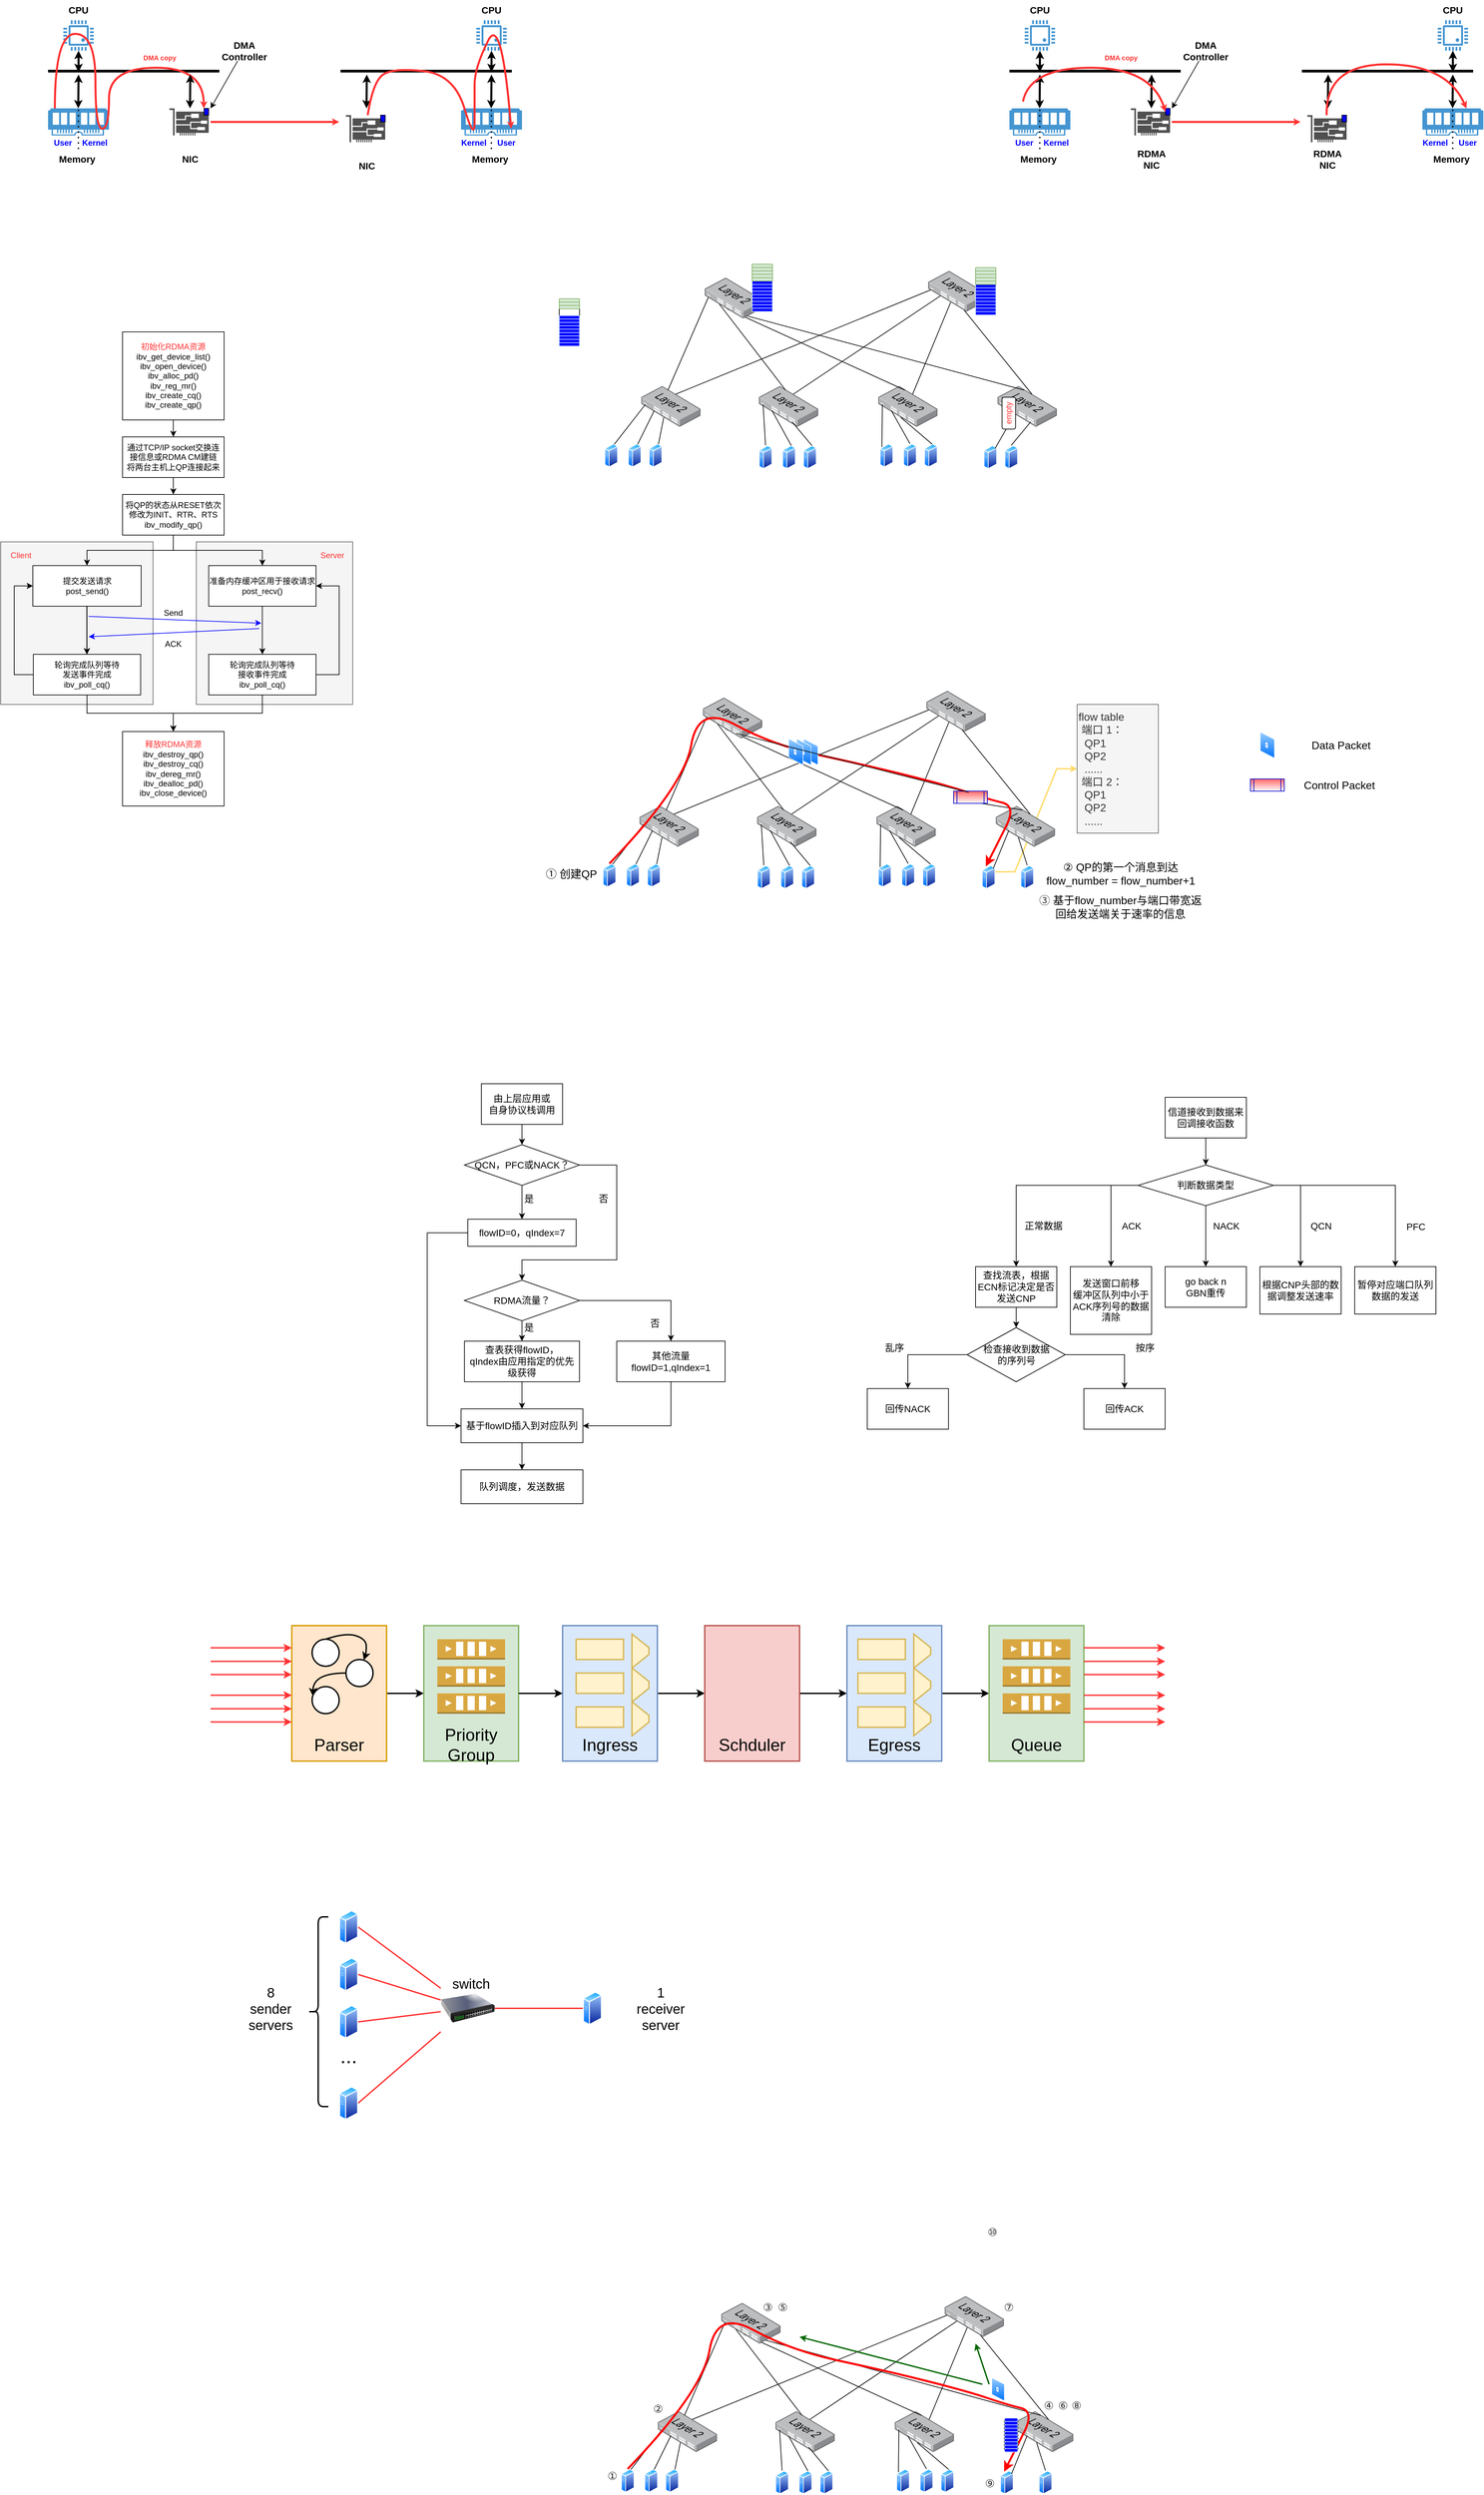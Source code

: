 <mxfile version="17.1.5" type="github">
  <diagram id="tDxhUoB9qEVGDgbhk-KO" name="Page-1">
    <mxGraphModel dx="1823" dy="2946" grid="1" gridSize="10" guides="1" tooltips="1" connect="1" arrows="1" fold="1" page="1" pageScale="1" pageWidth="827" pageHeight="1169" math="0" shadow="0">
      <root>
        <mxCell id="0" />
        <mxCell id="1" parent="0" />
        <mxCell id="TcJxRR4eWdS3kaYIkLyr-263" style="edgeStyle=entityRelationEdgeStyle;rounded=0;orthogonalLoop=1;jettySize=auto;html=1;exitX=1;exitY=0.25;exitDx=0;exitDy=0;entryX=0;entryY=0.5;entryDx=0;entryDy=0;fontSize=16;strokeColor=#FFD966;strokeWidth=2;jumpSize=6;endArrow=classic;endFill=1;endSize=4;" edge="1" parent="1" source="TcJxRR4eWdS3kaYIkLyr-196" target="TcJxRR4eWdS3kaYIkLyr-261">
          <mxGeometry relative="1" as="geometry" />
        </mxCell>
        <mxCell id="9AFgeaL6U4xl67OPq4vL-31" value="" style="rounded=0;whiteSpace=wrap;html=1;fillColor=#f5f5f5;fontColor=#333333;strokeColor=#666666;" parent="1" vertex="1">
          <mxGeometry x="-361" y="-810" width="231" height="240" as="geometry" />
        </mxCell>
        <mxCell id="9AFgeaL6U4xl67OPq4vL-12" value="" style="rounded=0;whiteSpace=wrap;html=1;fillColor=#f5f5f5;fontColor=#333333;strokeColor=#666666;" parent="1" vertex="1">
          <mxGeometry x="-650" y="-810" width="225" height="240" as="geometry" />
        </mxCell>
        <mxCell id="RuosHeMIYyfSpo287nHV-2" value="" style="endArrow=classic;html=1;rounded=0;strokeWidth=1;entryX=0.5;entryY=0;entryDx=0;entryDy=0;fontSize=14;" parent="1" target="RuosHeMIYyfSpo287nHV-4" edge="1">
          <mxGeometry width="50" height="50" relative="1" as="geometry">
            <mxPoint x="120" y="40" as="sourcePoint" />
            <mxPoint x="120" y="90" as="targetPoint" />
          </mxGeometry>
        </mxCell>
        <mxCell id="RuosHeMIYyfSpo287nHV-3" value="&lt;font style=&quot;font-size: 14px;&quot;&gt;由上层应用或&lt;br style=&quot;font-size: 14px;&quot;&gt;自身协议栈调用&lt;/font&gt;" style="rounded=0;whiteSpace=wrap;html=1;strokeWidth=1;fontSize=14;" parent="1" vertex="1">
          <mxGeometry x="60" y="-10" width="120" height="60" as="geometry" />
        </mxCell>
        <mxCell id="RuosHeMIYyfSpo287nHV-8" value="" style="edgeStyle=orthogonalEdgeStyle;rounded=0;orthogonalLoop=1;jettySize=auto;html=1;fontSize=14;strokeWidth=1;" parent="1" source="RuosHeMIYyfSpo287nHV-4" target="RuosHeMIYyfSpo287nHV-7" edge="1">
          <mxGeometry relative="1" as="geometry" />
        </mxCell>
        <mxCell id="RuosHeMIYyfSpo287nHV-13" value="" style="edgeStyle=orthogonalEdgeStyle;rounded=0;orthogonalLoop=1;jettySize=auto;html=1;fontSize=14;strokeWidth=1;" parent="1" source="RuosHeMIYyfSpo287nHV-4" target="RuosHeMIYyfSpo287nHV-12" edge="1">
          <mxGeometry relative="1" as="geometry">
            <Array as="points">
              <mxPoint x="260" y="110" />
              <mxPoint x="260" y="250" />
              <mxPoint x="120" y="250" />
            </Array>
          </mxGeometry>
        </mxCell>
        <mxCell id="RuosHeMIYyfSpo287nHV-22" value="否" style="edgeLabel;html=1;align=center;verticalAlign=middle;resizable=0;points=[];fontSize=14;" parent="RuosHeMIYyfSpo287nHV-13" vertex="1" connectable="0">
          <mxGeometry x="-0.392" y="1" relative="1" as="geometry">
            <mxPoint x="-21" y="-6" as="offset" />
          </mxGeometry>
        </mxCell>
        <mxCell id="RuosHeMIYyfSpo287nHV-4" value="QCN，PFC或NACK？" style="rhombus;whiteSpace=wrap;html=1;fontSize=14;strokeWidth=1;" parent="1" vertex="1">
          <mxGeometry x="35" y="80" width="170" height="60" as="geometry" />
        </mxCell>
        <mxCell id="RuosHeMIYyfSpo287nHV-21" style="edgeStyle=orthogonalEdgeStyle;rounded=0;orthogonalLoop=1;jettySize=auto;html=1;exitX=0;exitY=0.5;exitDx=0;exitDy=0;entryX=0;entryY=0.5;entryDx=0;entryDy=0;fontSize=14;strokeWidth=1;" parent="1" source="RuosHeMIYyfSpo287nHV-7" target="RuosHeMIYyfSpo287nHV-18" edge="1">
          <mxGeometry relative="1" as="geometry">
            <Array as="points">
              <mxPoint x="-20" y="210" />
              <mxPoint x="-20" y="495" />
            </Array>
          </mxGeometry>
        </mxCell>
        <mxCell id="RuosHeMIYyfSpo287nHV-7" value="flowID=0，qIndex=7" style="whiteSpace=wrap;html=1;fontSize=14;strokeWidth=1;" parent="1" vertex="1">
          <mxGeometry x="40" y="190" width="160" height="40" as="geometry" />
        </mxCell>
        <mxCell id="RuosHeMIYyfSpo287nHV-9" value="是" style="text;html=1;align=center;verticalAlign=middle;resizable=0;points=[];autosize=1;strokeColor=none;fillColor=none;fontSize=14;" parent="1" vertex="1">
          <mxGeometry x="115" y="150" width="30" height="20" as="geometry" />
        </mxCell>
        <mxCell id="RuosHeMIYyfSpo287nHV-15" value="" style="edgeStyle=orthogonalEdgeStyle;rounded=0;orthogonalLoop=1;jettySize=auto;html=1;fontSize=14;strokeWidth=1;" parent="1" source="RuosHeMIYyfSpo287nHV-12" target="RuosHeMIYyfSpo287nHV-14" edge="1">
          <mxGeometry relative="1" as="geometry" />
        </mxCell>
        <mxCell id="RuosHeMIYyfSpo287nHV-67" value="" style="edgeStyle=orthogonalEdgeStyle;rounded=0;orthogonalLoop=1;jettySize=auto;html=1;fontSize=14;strokeWidth=1;" parent="1" source="RuosHeMIYyfSpo287nHV-12" target="RuosHeMIYyfSpo287nHV-66" edge="1">
          <mxGeometry relative="1" as="geometry" />
        </mxCell>
        <mxCell id="RuosHeMIYyfSpo287nHV-12" value="RDMA流量？" style="rhombus;whiteSpace=wrap;html=1;fontSize=14;strokeWidth=1;" parent="1" vertex="1">
          <mxGeometry x="35" y="280" width="170" height="60" as="geometry" />
        </mxCell>
        <mxCell id="RuosHeMIYyfSpo287nHV-19" value="" style="edgeStyle=orthogonalEdgeStyle;rounded=0;orthogonalLoop=1;jettySize=auto;html=1;fontSize=14;strokeWidth=1;" parent="1" source="RuosHeMIYyfSpo287nHV-14" target="RuosHeMIYyfSpo287nHV-18" edge="1">
          <mxGeometry relative="1" as="geometry" />
        </mxCell>
        <mxCell id="RuosHeMIYyfSpo287nHV-14" value="查表获得flowID，&lt;br style=&quot;font-size: 14px;&quot;&gt;qIndex由应用指定的优先级获得" style="whiteSpace=wrap;html=1;fontSize=14;strokeWidth=1;" parent="1" vertex="1">
          <mxGeometry x="35" y="370" width="170" height="60" as="geometry" />
        </mxCell>
        <mxCell id="RuosHeMIYyfSpo287nHV-25" value="" style="edgeStyle=orthogonalEdgeStyle;rounded=0;orthogonalLoop=1;jettySize=auto;html=1;fontSize=14;strokeWidth=1;" parent="1" source="RuosHeMIYyfSpo287nHV-18" target="RuosHeMIYyfSpo287nHV-24" edge="1">
          <mxGeometry relative="1" as="geometry" />
        </mxCell>
        <mxCell id="RuosHeMIYyfSpo287nHV-18" value="基于flowID插入到对应队列" style="whiteSpace=wrap;html=1;fontSize=14;strokeWidth=1;" parent="1" vertex="1">
          <mxGeometry x="30" y="470" width="180" height="50" as="geometry" />
        </mxCell>
        <mxCell id="RuosHeMIYyfSpo287nHV-24" value="队列调度，发送数据" style="whiteSpace=wrap;html=1;fontSize=14;strokeWidth=1;" parent="1" vertex="1">
          <mxGeometry x="30" y="560" width="180" height="50" as="geometry" />
        </mxCell>
        <mxCell id="RuosHeMIYyfSpo287nHV-29" value="" style="edgeStyle=orthogonalEdgeStyle;rounded=0;orthogonalLoop=1;jettySize=auto;html=1;fontSize=14;strokeWidth=1;" parent="1" source="RuosHeMIYyfSpo287nHV-26" target="RuosHeMIYyfSpo287nHV-28" edge="1">
          <mxGeometry relative="1" as="geometry" />
        </mxCell>
        <mxCell id="RuosHeMIYyfSpo287nHV-26" value="&lt;span style=&quot;font-size: 14px;&quot;&gt;信道接收到数据来回调接收函数&lt;/span&gt;" style="rounded=0;whiteSpace=wrap;html=1;strokeWidth=1;fontSize=14;" parent="1" vertex="1">
          <mxGeometry x="1070" y="10" width="120" height="60" as="geometry" />
        </mxCell>
        <mxCell id="RuosHeMIYyfSpo287nHV-34" value="" style="edgeStyle=orthogonalEdgeStyle;rounded=0;orthogonalLoop=1;jettySize=auto;html=1;fontSize=14;strokeWidth=1;" parent="1" source="RuosHeMIYyfSpo287nHV-28" target="RuosHeMIYyfSpo287nHV-33" edge="1">
          <mxGeometry relative="1" as="geometry" />
        </mxCell>
        <mxCell id="RuosHeMIYyfSpo287nHV-35" value="正常数据" style="edgeLabel;html=1;align=center;verticalAlign=middle;resizable=0;points=[];fontSize=14;" parent="RuosHeMIYyfSpo287nHV-34" vertex="1" connectable="0">
          <mxGeometry x="0.288" relative="1" as="geometry">
            <mxPoint x="40" y="47" as="offset" />
          </mxGeometry>
        </mxCell>
        <mxCell id="RuosHeMIYyfSpo287nHV-39" value="ACK" style="edgeStyle=orthogonalEdgeStyle;rounded=0;orthogonalLoop=1;jettySize=auto;html=1;fontSize=14;strokeWidth=1;" parent="1" source="RuosHeMIYyfSpo287nHV-28" target="RuosHeMIYyfSpo287nHV-38" edge="1">
          <mxGeometry x="0.251" y="30" relative="1" as="geometry">
            <Array as="points">
              <mxPoint x="990" y="200" />
              <mxPoint x="990" y="200" />
            </Array>
            <mxPoint as="offset" />
          </mxGeometry>
        </mxCell>
        <mxCell id="RuosHeMIYyfSpo287nHV-42" value="NACK" style="edgeStyle=orthogonalEdgeStyle;rounded=0;orthogonalLoop=1;jettySize=auto;html=1;fontSize=14;strokeWidth=1;" parent="1" source="RuosHeMIYyfSpo287nHV-28" target="RuosHeMIYyfSpo287nHV-41" edge="1">
          <mxGeometry x="-0.333" y="30" relative="1" as="geometry">
            <Array as="points">
              <mxPoint x="1130" y="240" />
              <mxPoint x="1130" y="240" />
            </Array>
            <mxPoint as="offset" />
          </mxGeometry>
        </mxCell>
        <mxCell id="RuosHeMIYyfSpo287nHV-46" value="QCN" style="edgeStyle=orthogonalEdgeStyle;rounded=0;orthogonalLoop=1;jettySize=auto;html=1;fontSize=14;strokeWidth=1;exitX=1;exitY=0.5;exitDx=0;exitDy=0;" parent="1" source="RuosHeMIYyfSpo287nHV-28" target="RuosHeMIYyfSpo287nHV-45" edge="1">
          <mxGeometry x="0.25" y="30" relative="1" as="geometry">
            <mxPoint as="offset" />
          </mxGeometry>
        </mxCell>
        <mxCell id="RuosHeMIYyfSpo287nHV-49" value="" style="edgeStyle=orthogonalEdgeStyle;rounded=0;orthogonalLoop=1;jettySize=auto;html=1;fontSize=14;strokeWidth=1;" parent="1" source="RuosHeMIYyfSpo287nHV-28" target="RuosHeMIYyfSpo287nHV-48" edge="1">
          <mxGeometry relative="1" as="geometry" />
        </mxCell>
        <mxCell id="RuosHeMIYyfSpo287nHV-50" value="PFC" style="edgeLabel;html=1;align=center;verticalAlign=middle;resizable=0;points=[];fontSize=14;" parent="RuosHeMIYyfSpo287nHV-49" vertex="1" connectable="0">
          <mxGeometry x="0.502" y="4" relative="1" as="geometry">
            <mxPoint x="26" y="15" as="offset" />
          </mxGeometry>
        </mxCell>
        <mxCell id="RuosHeMIYyfSpo287nHV-28" value="&lt;font style=&quot;font-size: 14px;&quot;&gt;判断数据类型&lt;/font&gt;" style="rhombus;whiteSpace=wrap;html=1;rounded=0;strokeWidth=1;fontSize=14;" parent="1" vertex="1">
          <mxGeometry x="1030" y="110" width="200" height="60" as="geometry" />
        </mxCell>
        <mxCell id="RuosHeMIYyfSpo287nHV-33" value="" style="whiteSpace=wrap;html=1;rounded=0;strokeWidth=1;fontSize=14;" parent="1" vertex="1">
          <mxGeometry x="790" y="260" width="120" height="60" as="geometry" />
        </mxCell>
        <mxCell id="RuosHeMIYyfSpo287nHV-38" value="" style="whiteSpace=wrap;html=1;rounded=0;strokeWidth=1;fontSize=14;" parent="1" vertex="1">
          <mxGeometry x="930" y="260" width="120" height="60" as="geometry" />
        </mxCell>
        <mxCell id="RuosHeMIYyfSpo287nHV-41" value="go back n&lt;br&gt;GBN重传" style="whiteSpace=wrap;html=1;rounded=0;strokeWidth=1;fontSize=14;" parent="1" vertex="1">
          <mxGeometry x="1070" y="260" width="120" height="60" as="geometry" />
        </mxCell>
        <mxCell id="RuosHeMIYyfSpo287nHV-45" value="根据CNP头部的数据调整发送速率" style="whiteSpace=wrap;html=1;rounded=0;strokeWidth=1;fontSize=14;" parent="1" vertex="1">
          <mxGeometry x="1210" y="260" width="120" height="70" as="geometry" />
        </mxCell>
        <mxCell id="RuosHeMIYyfSpo287nHV-48" value="暂停对应端口队列数据的发送" style="whiteSpace=wrap;html=1;rounded=0;strokeWidth=1;fontSize=14;" parent="1" vertex="1">
          <mxGeometry x="1350" y="260" width="120" height="70" as="geometry" />
        </mxCell>
        <mxCell id="RuosHeMIYyfSpo287nHV-54" value="" style="edgeStyle=orthogonalEdgeStyle;rounded=0;orthogonalLoop=1;jettySize=auto;html=1;fontSize=14;strokeWidth=1;" parent="1" source="RuosHeMIYyfSpo287nHV-51" target="RuosHeMIYyfSpo287nHV-53" edge="1">
          <mxGeometry relative="1" as="geometry" />
        </mxCell>
        <mxCell id="RuosHeMIYyfSpo287nHV-51" value="查找流表，根据ECN标记决定是否发送CNP" style="whiteSpace=wrap;html=1;rounded=0;strokeWidth=1;fontSize=14;" parent="1" vertex="1">
          <mxGeometry x="790" y="260" width="120" height="60" as="geometry" />
        </mxCell>
        <mxCell id="RuosHeMIYyfSpo287nHV-52" value="发送窗口前移&lt;br&gt;缓冲区队列中小于ACK序列号的数据清除" style="whiteSpace=wrap;html=1;rounded=0;strokeWidth=1;fontSize=14;" parent="1" vertex="1">
          <mxGeometry x="930" y="260" width="120" height="100" as="geometry" />
        </mxCell>
        <mxCell id="RuosHeMIYyfSpo287nHV-59" value="按序" style="edgeStyle=orthogonalEdgeStyle;rounded=0;orthogonalLoop=1;jettySize=auto;html=1;fontSize=14;strokeWidth=1;" parent="1" source="RuosHeMIYyfSpo287nHV-53" target="RuosHeMIYyfSpo287nHV-58" edge="1">
          <mxGeometry x="0.274" y="32" relative="1" as="geometry">
            <mxPoint x="-2" y="-10" as="offset" />
          </mxGeometry>
        </mxCell>
        <mxCell id="RuosHeMIYyfSpo287nHV-61" value="" style="edgeStyle=orthogonalEdgeStyle;rounded=0;orthogonalLoop=1;jettySize=auto;html=1;fontSize=14;strokeWidth=1;" parent="1" source="RuosHeMIYyfSpo287nHV-53" target="RuosHeMIYyfSpo287nHV-60" edge="1">
          <mxGeometry relative="1" as="geometry" />
        </mxCell>
        <mxCell id="RuosHeMIYyfSpo287nHV-62" value="乱序" style="edgeLabel;html=1;align=center;verticalAlign=middle;resizable=0;points=[];fontSize=14;" parent="RuosHeMIYyfSpo287nHV-61" vertex="1" connectable="0">
          <mxGeometry x="-0.586" relative="1" as="geometry">
            <mxPoint x="-79" y="-10" as="offset" />
          </mxGeometry>
        </mxCell>
        <mxCell id="RuosHeMIYyfSpo287nHV-53" value="检查接收到数据&lt;br&gt;的序列号" style="rhombus;whiteSpace=wrap;html=1;fontSize=14;rounded=0;strokeWidth=1;" parent="1" vertex="1">
          <mxGeometry x="777.5" y="350" width="145" height="80" as="geometry" />
        </mxCell>
        <mxCell id="RuosHeMIYyfSpo287nHV-58" value="回传ACK" style="whiteSpace=wrap;html=1;fontSize=14;rounded=0;strokeWidth=1;" parent="1" vertex="1">
          <mxGeometry x="950" y="440" width="120" height="60" as="geometry" />
        </mxCell>
        <mxCell id="RuosHeMIYyfSpo287nHV-60" value="回传NACK" style="whiteSpace=wrap;html=1;fontSize=14;rounded=0;strokeWidth=1;" parent="1" vertex="1">
          <mxGeometry x="630" y="440" width="120" height="60" as="geometry" />
        </mxCell>
        <mxCell id="RuosHeMIYyfSpo287nHV-63" value="是" style="text;html=1;align=center;verticalAlign=middle;resizable=0;points=[];autosize=1;strokeColor=none;fillColor=none;fontSize=14;" parent="1" vertex="1">
          <mxGeometry x="115" y="340" width="30" height="20" as="geometry" />
        </mxCell>
        <mxCell id="RuosHeMIYyfSpo287nHV-69" style="edgeStyle=orthogonalEdgeStyle;rounded=0;orthogonalLoop=1;jettySize=auto;html=1;exitX=0.5;exitY=1;exitDx=0;exitDy=0;entryX=1;entryY=0.5;entryDx=0;entryDy=0;fontSize=14;strokeWidth=1;" parent="1" source="RuosHeMIYyfSpo287nHV-66" target="RuosHeMIYyfSpo287nHV-18" edge="1">
          <mxGeometry relative="1" as="geometry" />
        </mxCell>
        <mxCell id="RuosHeMIYyfSpo287nHV-66" value="其他流量&lt;br&gt;flowID=1,qIndex=1" style="whiteSpace=wrap;html=1;fontSize=14;strokeWidth=1;" parent="1" vertex="1">
          <mxGeometry x="260" y="370" width="160" height="60" as="geometry" />
        </mxCell>
        <mxCell id="RuosHeMIYyfSpo287nHV-68" value="否" style="edgeLabel;html=1;align=center;verticalAlign=middle;resizable=0;points=[];fontSize=14;" parent="1" vertex="1" connectable="0">
          <mxGeometry x="250.0" y="180.0" as="geometry">
            <mxPoint x="66" y="164" as="offset" />
          </mxGeometry>
        </mxCell>
        <mxCell id="RuosHeMIYyfSpo287nHV-100" style="edgeStyle=orthogonalEdgeStyle;curved=1;rounded=0;orthogonalLoop=1;jettySize=auto;html=1;exitX=1;exitY=0.5;exitDx=0;exitDy=0;entryX=0;entryY=0.5;entryDx=0;entryDy=0;fontSize=25;strokeWidth=2;" parent="1" source="RuosHeMIYyfSpo287nHV-70" target="RuosHeMIYyfSpo287nHV-89" edge="1">
          <mxGeometry relative="1" as="geometry" />
        </mxCell>
        <mxCell id="RuosHeMIYyfSpo287nHV-70" value="&lt;font style=&quot;font-size: 25px&quot;&gt;&lt;br&gt;&lt;br&gt;&lt;br&gt;&lt;br&gt;&lt;br&gt;Parser&lt;/font&gt;" style="rounded=0;whiteSpace=wrap;html=1;fontSize=14;strokeWidth=2;fillColor=#ffe6cc;strokeColor=#d79b00;" parent="1" vertex="1">
          <mxGeometry x="-220" y="790" width="140" height="200" as="geometry" />
        </mxCell>
        <mxCell id="RuosHeMIYyfSpo287nHV-102" style="edgeStyle=orthogonalEdgeStyle;curved=1;rounded=0;orthogonalLoop=1;jettySize=auto;html=1;exitX=1;exitY=0.5;exitDx=0;exitDy=0;entryX=0;entryY=0.5;entryDx=0;entryDy=0;fontSize=25;strokeWidth=2;" parent="1" source="RuosHeMIYyfSpo287nHV-71" target="RuosHeMIYyfSpo287nHV-72" edge="1">
          <mxGeometry relative="1" as="geometry" />
        </mxCell>
        <mxCell id="RuosHeMIYyfSpo287nHV-71" value="&lt;br&gt;&lt;br&gt;&lt;br&gt;&lt;br&gt;&lt;br&gt;Ingress" style="rounded=0;whiteSpace=wrap;html=1;fontSize=25;strokeWidth=2;fillColor=#dae8fc;strokeColor=#6c8ebf;" parent="1" vertex="1">
          <mxGeometry x="180" y="790" width="140" height="200" as="geometry" />
        </mxCell>
        <mxCell id="RuosHeMIYyfSpo287nHV-80" style="edgeStyle=orthogonalEdgeStyle;rounded=0;orthogonalLoop=1;jettySize=auto;html=1;exitX=1;exitY=0.5;exitDx=0;exitDy=0;entryX=0;entryY=0.5;entryDx=0;entryDy=0;fontSize=25;strokeWidth=2;" parent="1" source="RuosHeMIYyfSpo287nHV-72" target="RuosHeMIYyfSpo287nHV-73" edge="1">
          <mxGeometry relative="1" as="geometry" />
        </mxCell>
        <mxCell id="RuosHeMIYyfSpo287nHV-72" value="&lt;br&gt;&lt;br&gt;&lt;br&gt;&lt;br&gt;&lt;br&gt;Schduler" style="rounded=0;whiteSpace=wrap;html=1;fontSize=25;strokeWidth=2;fillColor=#f8cecc;strokeColor=#b85450;" parent="1" vertex="1">
          <mxGeometry x="390" y="790" width="140" height="200" as="geometry" />
        </mxCell>
        <mxCell id="RuosHeMIYyfSpo287nHV-81" style="edgeStyle=orthogonalEdgeStyle;rounded=0;orthogonalLoop=1;jettySize=auto;html=1;exitX=1;exitY=0.5;exitDx=0;exitDy=0;fontSize=25;strokeWidth=2;" parent="1" source="RuosHeMIYyfSpo287nHV-73" edge="1">
          <mxGeometry relative="1" as="geometry">
            <mxPoint x="810.0" y="890" as="targetPoint" />
          </mxGeometry>
        </mxCell>
        <mxCell id="RuosHeMIYyfSpo287nHV-73" value="&lt;br&gt;&lt;br&gt;&lt;br&gt;&lt;br&gt;&lt;br&gt;Egress" style="rounded=0;whiteSpace=wrap;html=1;fontSize=25;strokeWidth=2;fillColor=#dae8fc;strokeColor=#6c8ebf;" parent="1" vertex="1">
          <mxGeometry x="600" y="790" width="140" height="200" as="geometry" />
        </mxCell>
        <mxCell id="RuosHeMIYyfSpo287nHV-75" value="" style="ellipse;whiteSpace=wrap;html=1;aspect=fixed;fontSize=14;strokeWidth=2;" parent="1" vertex="1">
          <mxGeometry x="-190" y="810" width="40" height="40" as="geometry" />
        </mxCell>
        <mxCell id="RuosHeMIYyfSpo287nHV-76" value="" style="ellipse;whiteSpace=wrap;html=1;aspect=fixed;fontSize=14;strokeWidth=2;" parent="1" vertex="1">
          <mxGeometry x="-140" y="840" width="40" height="40" as="geometry" />
        </mxCell>
        <mxCell id="RuosHeMIYyfSpo287nHV-77" value="" style="ellipse;whiteSpace=wrap;html=1;aspect=fixed;fontSize=14;strokeWidth=2;" parent="1" vertex="1">
          <mxGeometry x="-190" y="880" width="40" height="40" as="geometry" />
        </mxCell>
        <mxCell id="RuosHeMIYyfSpo287nHV-85" value="" style="curved=1;endArrow=classic;html=1;rounded=0;fontSize=14;strokeWidth=2;exitX=0.5;exitY=0;exitDx=0;exitDy=0;" parent="1" source="RuosHeMIYyfSpo287nHV-75" target="RuosHeMIYyfSpo287nHV-76" edge="1">
          <mxGeometry width="50" height="50" relative="1" as="geometry">
            <mxPoint x="-160" y="800" as="sourcePoint" />
            <mxPoint x="-110" y="750" as="targetPoint" />
            <Array as="points">
              <mxPoint x="-140" y="800" />
              <mxPoint x="-110" y="810" />
              <mxPoint x="-110" y="830" />
            </Array>
          </mxGeometry>
        </mxCell>
        <mxCell id="RuosHeMIYyfSpo287nHV-87" style="edgeStyle=orthogonalEdgeStyle;rounded=0;orthogonalLoop=1;jettySize=auto;html=1;exitX=0;exitY=0.5;exitDx=0;exitDy=0;fontSize=14;strokeWidth=2;curved=1;entryX=0.032;entryY=0.353;entryDx=0;entryDy=0;entryPerimeter=0;" parent="1" source="RuosHeMIYyfSpo287nHV-76" target="RuosHeMIYyfSpo287nHV-77" edge="1">
          <mxGeometry relative="1" as="geometry">
            <mxPoint x="-150" y="900" as="targetPoint" />
            <Array as="points">
              <mxPoint x="-189" y="860" />
            </Array>
          </mxGeometry>
        </mxCell>
        <mxCell id="RuosHeMIYyfSpo287nHV-99" value="" style="group" parent="1" vertex="1" connectable="0">
          <mxGeometry x="-25" y="790" width="140" height="200" as="geometry" />
        </mxCell>
        <mxCell id="RuosHeMIYyfSpo287nHV-89" value="&lt;br&gt;&lt;br&gt;&lt;br&gt;&lt;br&gt;&lt;br&gt;Priority Group" style="rounded=0;whiteSpace=wrap;html=1;fontSize=25;strokeWidth=2;fillColor=#d5e8d4;strokeColor=#82b366;" parent="RuosHeMIYyfSpo287nHV-99" vertex="1">
          <mxGeometry width="140" height="200" as="geometry" />
        </mxCell>
        <mxCell id="RuosHeMIYyfSpo287nHV-91" value="" style="outlineConnect=0;dashed=0;verticalLabelPosition=bottom;verticalAlign=top;align=center;html=1;shape=mxgraph.aws3.queue;fillColor=#D9A741;gradientColor=none;fontSize=25;strokeWidth=2;" parent="RuosHeMIYyfSpo287nHV-99" vertex="1">
          <mxGeometry x="20" y="20" width="100" height="30" as="geometry" />
        </mxCell>
        <mxCell id="RuosHeMIYyfSpo287nHV-92" value="" style="outlineConnect=0;dashed=0;verticalLabelPosition=bottom;verticalAlign=top;align=center;html=1;shape=mxgraph.aws3.queue;fillColor=#D9A741;gradientColor=none;fontSize=25;strokeWidth=2;" parent="RuosHeMIYyfSpo287nHV-99" vertex="1">
          <mxGeometry x="20" y="60" width="100" height="30" as="geometry" />
        </mxCell>
        <mxCell id="RuosHeMIYyfSpo287nHV-96" value="" style="outlineConnect=0;dashed=0;verticalLabelPosition=bottom;verticalAlign=top;align=center;html=1;shape=mxgraph.aws3.queue;fillColor=#D9A741;gradientColor=none;fontSize=25;strokeWidth=2;" parent="RuosHeMIYyfSpo287nHV-99" vertex="1">
          <mxGeometry x="20" y="100" width="100" height="30" as="geometry" />
        </mxCell>
        <mxCell id="RuosHeMIYyfSpo287nHV-101" style="edgeStyle=orthogonalEdgeStyle;curved=1;rounded=0;orthogonalLoop=1;jettySize=auto;html=1;exitX=1;exitY=0.5;exitDx=0;exitDy=0;entryX=0;entryY=0.5;entryDx=0;entryDy=0;fontSize=25;strokeWidth=2;" parent="1" source="RuosHeMIYyfSpo287nHV-89" target="RuosHeMIYyfSpo287nHV-71" edge="1">
          <mxGeometry relative="1" as="geometry" />
        </mxCell>
        <mxCell id="RuosHeMIYyfSpo287nHV-103" value="" style="group" parent="1" vertex="1" connectable="0">
          <mxGeometry x="810" y="790" width="140" height="200" as="geometry" />
        </mxCell>
        <mxCell id="RuosHeMIYyfSpo287nHV-104" value="&lt;br&gt;&lt;br&gt;&lt;br&gt;&lt;br&gt;&lt;br&gt;Queue" style="rounded=0;whiteSpace=wrap;html=1;fontSize=25;strokeWidth=2;fillColor=#d5e8d4;strokeColor=#82b366;" parent="RuosHeMIYyfSpo287nHV-103" vertex="1">
          <mxGeometry width="140" height="200" as="geometry" />
        </mxCell>
        <mxCell id="RuosHeMIYyfSpo287nHV-105" value="" style="outlineConnect=0;dashed=0;verticalLabelPosition=bottom;verticalAlign=top;align=center;html=1;shape=mxgraph.aws3.queue;fillColor=#D9A741;gradientColor=none;fontSize=25;strokeWidth=2;" parent="RuosHeMIYyfSpo287nHV-103" vertex="1">
          <mxGeometry x="20" y="20" width="100" height="30" as="geometry" />
        </mxCell>
        <mxCell id="RuosHeMIYyfSpo287nHV-106" value="" style="outlineConnect=0;dashed=0;verticalLabelPosition=bottom;verticalAlign=top;align=center;html=1;shape=mxgraph.aws3.queue;fillColor=#D9A741;gradientColor=none;fontSize=25;strokeWidth=2;" parent="RuosHeMIYyfSpo287nHV-103" vertex="1">
          <mxGeometry x="20" y="60" width="100" height="30" as="geometry" />
        </mxCell>
        <mxCell id="RuosHeMIYyfSpo287nHV-107" value="" style="outlineConnect=0;dashed=0;verticalLabelPosition=bottom;verticalAlign=top;align=center;html=1;shape=mxgraph.aws3.queue;fillColor=#D9A741;gradientColor=none;fontSize=25;strokeWidth=2;" parent="RuosHeMIYyfSpo287nHV-103" vertex="1">
          <mxGeometry x="20" y="100" width="100" height="30" as="geometry" />
        </mxCell>
        <mxCell id="RuosHeMIYyfSpo287nHV-119" value="" style="group" parent="1" vertex="1" connectable="0">
          <mxGeometry x="200" y="802.5" width="107.5" height="150" as="geometry" />
        </mxCell>
        <mxCell id="RuosHeMIYyfSpo287nHV-108" value="" style="rounded=0;whiteSpace=wrap;html=1;fontSize=25;strokeWidth=2;fillColor=#fff2cc;strokeColor=#d6b656;" parent="RuosHeMIYyfSpo287nHV-119" vertex="1">
          <mxGeometry y="7.5" width="70" height="30" as="geometry" />
        </mxCell>
        <mxCell id="RuosHeMIYyfSpo287nHV-110" value="" style="shape=trapezoid;perimeter=trapezoidPerimeter;whiteSpace=wrap;html=1;fixedSize=1;fontSize=25;strokeWidth=2;rotation=90;fillColor=#fff2cc;strokeColor=#d6b656;" parent="RuosHeMIYyfSpo287nHV-119" vertex="1">
          <mxGeometry x="70" y="12.5" width="50" height="25" as="geometry" />
        </mxCell>
        <mxCell id="RuosHeMIYyfSpo287nHV-113" value="" style="rounded=0;whiteSpace=wrap;html=1;fontSize=25;strokeWidth=2;fillColor=#fff2cc;strokeColor=#d6b656;" parent="RuosHeMIYyfSpo287nHV-119" vertex="1">
          <mxGeometry y="57.5" width="70" height="30" as="geometry" />
        </mxCell>
        <mxCell id="RuosHeMIYyfSpo287nHV-114" value="" style="shape=trapezoid;perimeter=trapezoidPerimeter;whiteSpace=wrap;html=1;fixedSize=1;fontSize=25;strokeWidth=2;rotation=90;fillColor=#fff2cc;strokeColor=#d6b656;" parent="RuosHeMIYyfSpo287nHV-119" vertex="1">
          <mxGeometry x="70" y="62.5" width="50" height="25" as="geometry" />
        </mxCell>
        <mxCell id="RuosHeMIYyfSpo287nHV-115" value="" style="rounded=0;whiteSpace=wrap;html=1;fontSize=25;strokeWidth=2;fillColor=#fff2cc;strokeColor=#d6b656;" parent="RuosHeMIYyfSpo287nHV-119" vertex="1">
          <mxGeometry y="107.5" width="70" height="30" as="geometry" />
        </mxCell>
        <mxCell id="RuosHeMIYyfSpo287nHV-116" value="" style="shape=trapezoid;perimeter=trapezoidPerimeter;whiteSpace=wrap;html=1;fixedSize=1;fontSize=25;strokeWidth=2;rotation=90;fillColor=#fff2cc;strokeColor=#d6b656;" parent="RuosHeMIYyfSpo287nHV-119" vertex="1">
          <mxGeometry x="70" y="112.5" width="50" height="25" as="geometry" />
        </mxCell>
        <mxCell id="RuosHeMIYyfSpo287nHV-120" value="" style="group" parent="1" vertex="1" connectable="0">
          <mxGeometry x="616.25" y="802.5" width="107.5" height="150" as="geometry" />
        </mxCell>
        <mxCell id="RuosHeMIYyfSpo287nHV-121" value="" style="rounded=0;whiteSpace=wrap;html=1;fontSize=25;strokeWidth=2;fillColor=#fff2cc;strokeColor=#d6b656;" parent="RuosHeMIYyfSpo287nHV-120" vertex="1">
          <mxGeometry y="7.5" width="70" height="30" as="geometry" />
        </mxCell>
        <mxCell id="RuosHeMIYyfSpo287nHV-122" value="" style="shape=trapezoid;perimeter=trapezoidPerimeter;whiteSpace=wrap;html=1;fixedSize=1;fontSize=25;strokeWidth=2;rotation=90;fillColor=#fff2cc;strokeColor=#d6b656;" parent="RuosHeMIYyfSpo287nHV-120" vertex="1">
          <mxGeometry x="70" y="12.5" width="50" height="25" as="geometry" />
        </mxCell>
        <mxCell id="RuosHeMIYyfSpo287nHV-123" value="" style="rounded=0;whiteSpace=wrap;html=1;fontSize=25;strokeWidth=2;fillColor=#fff2cc;strokeColor=#d6b656;" parent="RuosHeMIYyfSpo287nHV-120" vertex="1">
          <mxGeometry y="57.5" width="70" height="30" as="geometry" />
        </mxCell>
        <mxCell id="RuosHeMIYyfSpo287nHV-124" value="" style="shape=trapezoid;perimeter=trapezoidPerimeter;whiteSpace=wrap;html=1;fixedSize=1;fontSize=25;strokeWidth=2;rotation=90;fillColor=#fff2cc;strokeColor=#d6b656;" parent="RuosHeMIYyfSpo287nHV-120" vertex="1">
          <mxGeometry x="70" y="62.5" width="50" height="25" as="geometry" />
        </mxCell>
        <mxCell id="RuosHeMIYyfSpo287nHV-125" value="" style="rounded=0;whiteSpace=wrap;html=1;fontSize=25;strokeWidth=2;fillColor=#fff2cc;strokeColor=#d6b656;" parent="RuosHeMIYyfSpo287nHV-120" vertex="1">
          <mxGeometry y="107.5" width="70" height="30" as="geometry" />
        </mxCell>
        <mxCell id="RuosHeMIYyfSpo287nHV-126" value="" style="shape=trapezoid;perimeter=trapezoidPerimeter;whiteSpace=wrap;html=1;fixedSize=1;fontSize=25;strokeWidth=2;rotation=90;fillColor=#fff2cc;strokeColor=#d6b656;" parent="RuosHeMIYyfSpo287nHV-120" vertex="1">
          <mxGeometry x="70" y="112.5" width="50" height="25" as="geometry" />
        </mxCell>
        <mxCell id="RuosHeMIYyfSpo287nHV-144" value="" style="group" parent="1" vertex="1" connectable="0">
          <mxGeometry x="950" y="822.81" width="120" height="109.38" as="geometry" />
        </mxCell>
        <mxCell id="RuosHeMIYyfSpo287nHV-139" value="" style="group" parent="RuosHeMIYyfSpo287nHV-144" vertex="1" connectable="0">
          <mxGeometry y="70" width="120" height="39.38" as="geometry" />
        </mxCell>
        <mxCell id="RuosHeMIYyfSpo287nHV-129" value="" style="endArrow=classic;html=1;rounded=0;fontSize=25;strokeWidth=2;curved=1;strokeColor=#FF3333;" parent="RuosHeMIYyfSpo287nHV-139" edge="1">
          <mxGeometry width="50" height="50" relative="1" as="geometry">
            <mxPoint as="sourcePoint" />
            <mxPoint x="120" as="targetPoint" />
          </mxGeometry>
        </mxCell>
        <mxCell id="RuosHeMIYyfSpo287nHV-131" value="" style="endArrow=classic;html=1;rounded=0;fontSize=25;strokeWidth=2;curved=1;strokeColor=#FF3333;" parent="RuosHeMIYyfSpo287nHV-139" edge="1">
          <mxGeometry width="50" height="50" relative="1" as="geometry">
            <mxPoint y="20" as="sourcePoint" />
            <mxPoint x="120" y="20" as="targetPoint" />
          </mxGeometry>
        </mxCell>
        <mxCell id="RuosHeMIYyfSpo287nHV-132" value="" style="endArrow=classic;html=1;rounded=0;fontSize=25;strokeWidth=2;curved=1;strokeColor=#FF3333;" parent="RuosHeMIYyfSpo287nHV-139" edge="1">
          <mxGeometry width="50" height="50" relative="1" as="geometry">
            <mxPoint y="39.38" as="sourcePoint" />
            <mxPoint x="120" y="39.38" as="targetPoint" />
          </mxGeometry>
        </mxCell>
        <mxCell id="RuosHeMIYyfSpo287nHV-140" value="" style="group" parent="RuosHeMIYyfSpo287nHV-144" vertex="1" connectable="0">
          <mxGeometry width="120" height="39.38" as="geometry" />
        </mxCell>
        <mxCell id="RuosHeMIYyfSpo287nHV-141" value="" style="endArrow=classic;html=1;rounded=0;fontSize=25;strokeWidth=2;curved=1;strokeColor=#FF3333;" parent="RuosHeMIYyfSpo287nHV-140" edge="1">
          <mxGeometry width="50" height="50" relative="1" as="geometry">
            <mxPoint as="sourcePoint" />
            <mxPoint x="120" as="targetPoint" />
          </mxGeometry>
        </mxCell>
        <mxCell id="RuosHeMIYyfSpo287nHV-142" value="" style="endArrow=classic;html=1;rounded=0;fontSize=25;strokeWidth=2;curved=1;strokeColor=#FF3333;" parent="RuosHeMIYyfSpo287nHV-140" edge="1">
          <mxGeometry width="50" height="50" relative="1" as="geometry">
            <mxPoint y="20" as="sourcePoint" />
            <mxPoint x="120" y="20" as="targetPoint" />
          </mxGeometry>
        </mxCell>
        <mxCell id="RuosHeMIYyfSpo287nHV-143" value="" style="endArrow=classic;html=1;rounded=0;fontSize=25;strokeWidth=2;curved=1;strokeColor=#FF3333;" parent="RuosHeMIYyfSpo287nHV-140" edge="1">
          <mxGeometry width="50" height="50" relative="1" as="geometry">
            <mxPoint y="39.38" as="sourcePoint" />
            <mxPoint x="120" y="39.38" as="targetPoint" />
          </mxGeometry>
        </mxCell>
        <mxCell id="RuosHeMIYyfSpo287nHV-145" value="" style="group" parent="1" vertex="1" connectable="0">
          <mxGeometry x="-340" y="822.81" width="120" height="109.38" as="geometry" />
        </mxCell>
        <mxCell id="RuosHeMIYyfSpo287nHV-146" value="" style="group" parent="RuosHeMIYyfSpo287nHV-145" vertex="1" connectable="0">
          <mxGeometry y="70" width="120" height="39.38" as="geometry" />
        </mxCell>
        <mxCell id="RuosHeMIYyfSpo287nHV-147" value="" style="endArrow=classic;html=1;rounded=0;fontSize=25;strokeWidth=2;curved=1;strokeColor=#FF3333;" parent="RuosHeMIYyfSpo287nHV-146" edge="1">
          <mxGeometry width="50" height="50" relative="1" as="geometry">
            <mxPoint as="sourcePoint" />
            <mxPoint x="120" as="targetPoint" />
          </mxGeometry>
        </mxCell>
        <mxCell id="RuosHeMIYyfSpo287nHV-148" value="" style="endArrow=classic;html=1;rounded=0;fontSize=25;strokeWidth=2;curved=1;strokeColor=#FF3333;" parent="RuosHeMIYyfSpo287nHV-146" edge="1">
          <mxGeometry width="50" height="50" relative="1" as="geometry">
            <mxPoint y="20" as="sourcePoint" />
            <mxPoint x="120" y="20" as="targetPoint" />
          </mxGeometry>
        </mxCell>
        <mxCell id="RuosHeMIYyfSpo287nHV-149" value="" style="endArrow=classic;html=1;rounded=0;fontSize=25;strokeWidth=2;curved=1;strokeColor=#FF3333;" parent="RuosHeMIYyfSpo287nHV-146" edge="1">
          <mxGeometry width="50" height="50" relative="1" as="geometry">
            <mxPoint y="39.38" as="sourcePoint" />
            <mxPoint x="120" y="39.38" as="targetPoint" />
          </mxGeometry>
        </mxCell>
        <mxCell id="RuosHeMIYyfSpo287nHV-150" value="" style="group" parent="RuosHeMIYyfSpo287nHV-145" vertex="1" connectable="0">
          <mxGeometry width="120" height="39.38" as="geometry" />
        </mxCell>
        <mxCell id="RuosHeMIYyfSpo287nHV-151" value="" style="endArrow=classic;html=1;rounded=0;fontSize=25;strokeWidth=2;curved=1;strokeColor=#FF3333;" parent="RuosHeMIYyfSpo287nHV-150" edge="1">
          <mxGeometry width="50" height="50" relative="1" as="geometry">
            <mxPoint as="sourcePoint" />
            <mxPoint x="120" as="targetPoint" />
          </mxGeometry>
        </mxCell>
        <mxCell id="RuosHeMIYyfSpo287nHV-152" value="" style="endArrow=classic;html=1;rounded=0;fontSize=25;strokeWidth=2;curved=1;strokeColor=#FF3333;" parent="RuosHeMIYyfSpo287nHV-150" edge="1">
          <mxGeometry width="50" height="50" relative="1" as="geometry">
            <mxPoint y="20" as="sourcePoint" />
            <mxPoint x="120" y="20" as="targetPoint" />
          </mxGeometry>
        </mxCell>
        <mxCell id="RuosHeMIYyfSpo287nHV-153" value="" style="endArrow=classic;html=1;rounded=0;fontSize=25;strokeWidth=2;curved=1;strokeColor=#FF3333;" parent="RuosHeMIYyfSpo287nHV-150" edge="1">
          <mxGeometry width="50" height="50" relative="1" as="geometry">
            <mxPoint y="39.38" as="sourcePoint" />
            <mxPoint x="120" y="39.38" as="targetPoint" />
          </mxGeometry>
        </mxCell>
        <mxCell id="RuosHeMIYyfSpo287nHV-164" style="rounded=0;orthogonalLoop=1;jettySize=auto;html=1;exitX=1;exitY=0.5;exitDx=0;exitDy=0;fontSize=30;strokeColor=#FF3333;strokeWidth=2;endArrow=none;endFill=0;" parent="1" source="RuosHeMIYyfSpo287nHV-154" target="RuosHeMIYyfSpo287nHV-160" edge="1">
          <mxGeometry relative="1" as="geometry" />
        </mxCell>
        <mxCell id="RuosHeMIYyfSpo287nHV-154" value="" style="aspect=fixed;perimeter=ellipsePerimeter;html=1;align=center;shadow=0;dashed=0;spacingTop=3;image;image=img/lib/active_directory/generic_server.svg;fontSize=25;strokeWidth=2;" parent="1" vertex="1">
          <mxGeometry x="-150" y="1210" width="28.0" height="50" as="geometry" />
        </mxCell>
        <mxCell id="RuosHeMIYyfSpo287nHV-165" style="edgeStyle=none;rounded=0;orthogonalLoop=1;jettySize=auto;html=1;exitX=1;exitY=0.5;exitDx=0;exitDy=0;fontSize=30;endArrow=none;endFill=0;strokeColor=#FF3333;strokeWidth=2;" parent="1" source="RuosHeMIYyfSpo287nHV-155" target="RuosHeMIYyfSpo287nHV-160" edge="1">
          <mxGeometry relative="1" as="geometry" />
        </mxCell>
        <mxCell id="RuosHeMIYyfSpo287nHV-155" value="" style="aspect=fixed;perimeter=ellipsePerimeter;html=1;align=center;shadow=0;dashed=0;spacingTop=3;image;image=img/lib/active_directory/generic_server.svg;fontSize=25;strokeWidth=2;" parent="1" vertex="1">
          <mxGeometry x="-150" y="1280" width="28.0" height="50" as="geometry" />
        </mxCell>
        <mxCell id="RuosHeMIYyfSpo287nHV-166" style="edgeStyle=none;rounded=0;orthogonalLoop=1;jettySize=auto;html=1;exitX=1;exitY=0.5;exitDx=0;exitDy=0;fontSize=30;endArrow=none;endFill=0;strokeColor=#FF3333;strokeWidth=2;" parent="1" source="RuosHeMIYyfSpo287nHV-156" target="RuosHeMIYyfSpo287nHV-160" edge="1">
          <mxGeometry relative="1" as="geometry" />
        </mxCell>
        <mxCell id="RuosHeMIYyfSpo287nHV-156" value="" style="aspect=fixed;perimeter=ellipsePerimeter;html=1;align=center;shadow=0;dashed=0;spacingTop=3;image;image=img/lib/active_directory/generic_server.svg;fontSize=25;strokeWidth=2;" parent="1" vertex="1">
          <mxGeometry x="-150" y="1350" width="28.0" height="50" as="geometry" />
        </mxCell>
        <mxCell id="RuosHeMIYyfSpo287nHV-167" style="edgeStyle=none;rounded=0;orthogonalLoop=1;jettySize=auto;html=1;exitX=1;exitY=0.5;exitDx=0;exitDy=0;fontSize=30;endArrow=none;endFill=0;strokeColor=#FF3333;strokeWidth=2;" parent="1" source="RuosHeMIYyfSpo287nHV-157" target="RuosHeMIYyfSpo287nHV-160" edge="1">
          <mxGeometry relative="1" as="geometry" />
        </mxCell>
        <mxCell id="RuosHeMIYyfSpo287nHV-157" value="" style="aspect=fixed;perimeter=ellipsePerimeter;html=1;align=center;shadow=0;dashed=0;spacingTop=3;image;image=img/lib/active_directory/generic_server.svg;fontSize=25;strokeWidth=2;" parent="1" vertex="1">
          <mxGeometry x="-150" y="1470" width="28.0" height="50" as="geometry" />
        </mxCell>
        <mxCell id="RuosHeMIYyfSpo287nHV-158" value="&lt;font style=&quot;font-size: 30px&quot;&gt;...&lt;/font&gt;" style="text;html=1;strokeColor=none;fillColor=none;align=center;verticalAlign=middle;whiteSpace=wrap;rounded=0;fontSize=25;" parent="1" vertex="1">
          <mxGeometry x="-166" y="1410" width="60" height="30" as="geometry" />
        </mxCell>
        <mxCell id="RuosHeMIYyfSpo287nHV-168" style="edgeStyle=none;rounded=0;orthogonalLoop=1;jettySize=auto;html=1;exitX=1;exitY=0.5;exitDx=0;exitDy=0;fontSize=30;endArrow=none;endFill=0;strokeColor=#FF3333;strokeWidth=2;" parent="1" source="RuosHeMIYyfSpo287nHV-160" target="RuosHeMIYyfSpo287nHV-161" edge="1">
          <mxGeometry relative="1" as="geometry" />
        </mxCell>
        <mxCell id="RuosHeMIYyfSpo287nHV-160" value="" style="image;html=1;image=img/lib/clip_art/networking/Switch_128x128.png;fontSize=30;strokeWidth=2;" parent="1" vertex="1">
          <mxGeometry y="1315" width="80" height="80" as="geometry" />
        </mxCell>
        <mxCell id="RuosHeMIYyfSpo287nHV-161" value="" style="aspect=fixed;perimeter=ellipsePerimeter;html=1;align=center;shadow=0;dashed=0;spacingTop=3;image;image=img/lib/active_directory/generic_server.svg;fontSize=25;strokeWidth=2;" parent="1" vertex="1">
          <mxGeometry x="210" y="1330" width="28.0" height="50" as="geometry" />
        </mxCell>
        <mxCell id="RuosHeMIYyfSpo287nHV-170" value="&lt;span style=&quot;font-size: 20px&quot;&gt;switch&lt;/span&gt;" style="text;html=1;strokeColor=none;fillColor=none;align=center;verticalAlign=middle;whiteSpace=wrap;rounded=0;fontSize=30;" parent="1" vertex="1">
          <mxGeometry x="15" y="1300" width="60" height="30" as="geometry" />
        </mxCell>
        <mxCell id="RuosHeMIYyfSpo287nHV-172" value="" style="shape=curlyBracket;whiteSpace=wrap;html=1;rounded=1;fontSize=20;strokeWidth=2;" parent="1" vertex="1">
          <mxGeometry x="-196" y="1220" width="30" height="280" as="geometry" />
        </mxCell>
        <mxCell id="RuosHeMIYyfSpo287nHV-173" value="8 &lt;br&gt;sender servers" style="text;html=1;strokeColor=none;fillColor=none;align=center;verticalAlign=middle;whiteSpace=wrap;rounded=0;fontSize=20;" parent="1" vertex="1">
          <mxGeometry x="-306" y="1340" width="110" height="30" as="geometry" />
        </mxCell>
        <mxCell id="RuosHeMIYyfSpo287nHV-175" value="1&lt;br&gt;receiver server" style="text;html=1;strokeColor=none;fillColor=none;align=center;verticalAlign=middle;whiteSpace=wrap;rounded=0;fontSize=20;" parent="1" vertex="1">
          <mxGeometry x="270" y="1340" width="110" height="30" as="geometry" />
        </mxCell>
        <mxCell id="9AFgeaL6U4xl67OPq4vL-26" value="" style="edgeStyle=orthogonalEdgeStyle;rounded=0;orthogonalLoop=1;jettySize=auto;html=1;fontColor=#FF3333;startArrow=none;startFill=0;endArrow=classic;endFill=1;" parent="1" source="9AFgeaL6U4xl67OPq4vL-1" target="9AFgeaL6U4xl67OPq4vL-25" edge="1">
          <mxGeometry relative="1" as="geometry" />
        </mxCell>
        <mxCell id="9AFgeaL6U4xl67OPq4vL-1" value="&lt;font color=&quot;#ff3333&quot;&gt;初始化RDMA资源&lt;/font&gt;&lt;br&gt;ibv_get_device_list()&lt;br&gt;ibv_open_device()&lt;br&gt;ibv_alloc_pd()&lt;br&gt;ibv_reg_mr()&lt;br&gt;ibv_create_cq()&lt;br&gt;ibv_create_qp()" style="rounded=0;whiteSpace=wrap;html=1;" parent="1" vertex="1">
          <mxGeometry x="-470" y="-1120" width="150" height="130" as="geometry" />
        </mxCell>
        <mxCell id="9AFgeaL6U4xl67OPq4vL-28" value="" style="edgeStyle=orthogonalEdgeStyle;rounded=0;orthogonalLoop=1;jettySize=auto;html=1;fontColor=#000000;startArrow=none;startFill=0;endArrow=classic;endFill=1;" parent="1" source="9AFgeaL6U4xl67OPq4vL-25" target="9AFgeaL6U4xl67OPq4vL-27" edge="1">
          <mxGeometry relative="1" as="geometry" />
        </mxCell>
        <mxCell id="9AFgeaL6U4xl67OPq4vL-25" value="通过TCP/IP socket交换连接信息或RDMA CM建链&lt;br&gt;将两台主机上QP连接起来" style="rounded=0;whiteSpace=wrap;html=1;" parent="1" vertex="1">
          <mxGeometry x="-470" y="-965" width="150" height="60" as="geometry" />
        </mxCell>
        <mxCell id="9AFgeaL6U4xl67OPq4vL-30" value="" style="edgeStyle=orthogonalEdgeStyle;rounded=0;orthogonalLoop=1;jettySize=auto;html=1;fontColor=#000000;startArrow=none;startFill=0;endArrow=classic;endFill=1;" parent="1" source="9AFgeaL6U4xl67OPq4vL-27" target="9AFgeaL6U4xl67OPq4vL-29" edge="1">
          <mxGeometry relative="1" as="geometry" />
        </mxCell>
        <mxCell id="9AFgeaL6U4xl67OPq4vL-33" style="edgeStyle=orthogonalEdgeStyle;rounded=0;orthogonalLoop=1;jettySize=auto;html=1;entryX=0.5;entryY=0;entryDx=0;entryDy=0;fontColor=#000000;startArrow=none;startFill=0;endArrow=classic;endFill=1;" parent="1" source="9AFgeaL6U4xl67OPq4vL-27" target="9AFgeaL6U4xl67OPq4vL-32" edge="1">
          <mxGeometry relative="1" as="geometry" />
        </mxCell>
        <mxCell id="9AFgeaL6U4xl67OPq4vL-27" value="将QP的状态从RESET依次修改为INIT、RTR、RTS&lt;br&gt;ibv_modify_qp()" style="rounded=0;whiteSpace=wrap;html=1;" parent="1" vertex="1">
          <mxGeometry x="-470" y="-880" width="150" height="60" as="geometry" />
        </mxCell>
        <mxCell id="9AFgeaL6U4xl67OPq4vL-37" style="rounded=0;orthogonalLoop=1;jettySize=auto;html=1;exitX=0.5;exitY=1;exitDx=0;exitDy=0;entryX=0.5;entryY=0;entryDx=0;entryDy=0;fontColor=#000000;startArrow=none;startFill=0;endArrow=classic;endFill=1;" parent="1" source="9AFgeaL6U4xl67OPq4vL-29" target="9AFgeaL6U4xl67OPq4vL-36" edge="1">
          <mxGeometry relative="1" as="geometry" />
        </mxCell>
        <mxCell id="9AFgeaL6U4xl67OPq4vL-29" value="提交发送请求&lt;br&gt;post_send()" style="rounded=0;whiteSpace=wrap;html=1;" parent="1" vertex="1">
          <mxGeometry x="-602.5" y="-775" width="160" height="60" as="geometry" />
        </mxCell>
        <mxCell id="9AFgeaL6U4xl67OPq4vL-38" style="edgeStyle=none;rounded=0;orthogonalLoop=1;jettySize=auto;html=1;exitX=0.5;exitY=1;exitDx=0;exitDy=0;entryX=0.5;entryY=0;entryDx=0;entryDy=0;fontColor=#000000;startArrow=none;startFill=0;endArrow=classic;endFill=1;" parent="1" source="9AFgeaL6U4xl67OPq4vL-32" target="9AFgeaL6U4xl67OPq4vL-34" edge="1">
          <mxGeometry relative="1" as="geometry" />
        </mxCell>
        <mxCell id="9AFgeaL6U4xl67OPq4vL-32" value="准备内存缓冲区用于接收请求&lt;br&gt;post_recv()" style="rounded=0;whiteSpace=wrap;html=1;" parent="1" vertex="1">
          <mxGeometry x="-342.75" y="-775" width="158.5" height="60" as="geometry" />
        </mxCell>
        <mxCell id="9AFgeaL6U4xl67OPq4vL-48" style="edgeStyle=orthogonalEdgeStyle;rounded=0;orthogonalLoop=1;jettySize=auto;html=1;exitX=1;exitY=0.5;exitDx=0;exitDy=0;entryX=1;entryY=0.5;entryDx=0;entryDy=0;shadow=0;fontColor=#000000;startArrow=none;startFill=0;endArrow=classic;endFill=1;strokeColor=#000000;strokeWidth=1;" parent="1" source="9AFgeaL6U4xl67OPq4vL-34" target="9AFgeaL6U4xl67OPq4vL-32" edge="1">
          <mxGeometry relative="1" as="geometry">
            <Array as="points">
              <mxPoint x="-150" y="-614" />
              <mxPoint x="-150" y="-745" />
            </Array>
          </mxGeometry>
        </mxCell>
        <mxCell id="9AFgeaL6U4xl67OPq4vL-54" style="edgeStyle=orthogonalEdgeStyle;rounded=0;orthogonalLoop=1;jettySize=auto;html=1;exitX=0.5;exitY=1;exitDx=0;exitDy=0;shadow=0;fontColor=#FF3333;startArrow=none;startFill=0;endArrow=classic;endFill=1;strokeColor=#000000;strokeWidth=1;" parent="1" source="9AFgeaL6U4xl67OPq4vL-34" target="9AFgeaL6U4xl67OPq4vL-51" edge="1">
          <mxGeometry relative="1" as="geometry" />
        </mxCell>
        <mxCell id="9AFgeaL6U4xl67OPq4vL-34" value="轮询完成队列等待&lt;br&gt;接收事件完成&lt;br&gt;ibv_poll_cq()" style="rounded=0;whiteSpace=wrap;html=1;" parent="1" vertex="1">
          <mxGeometry x="-342.75" y="-644" width="158.5" height="60" as="geometry" />
        </mxCell>
        <mxCell id="9AFgeaL6U4xl67OPq4vL-45" style="edgeStyle=orthogonalEdgeStyle;rounded=0;orthogonalLoop=1;jettySize=auto;html=1;exitX=0;exitY=0.5;exitDx=0;exitDy=0;entryX=0;entryY=0.5;entryDx=0;entryDy=0;shadow=0;fontColor=#000000;startArrow=none;startFill=0;endArrow=classic;endFill=1;strokeWidth=1;" parent="1" source="9AFgeaL6U4xl67OPq4vL-36" target="9AFgeaL6U4xl67OPq4vL-29" edge="1">
          <mxGeometry relative="1" as="geometry">
            <Array as="points">
              <mxPoint x="-630" y="-614" />
              <mxPoint x="-630" y="-745" />
            </Array>
          </mxGeometry>
        </mxCell>
        <mxCell id="9AFgeaL6U4xl67OPq4vL-52" style="edgeStyle=orthogonalEdgeStyle;rounded=0;orthogonalLoop=1;jettySize=auto;html=1;exitX=0.5;exitY=1;exitDx=0;exitDy=0;shadow=0;fontColor=#FF3333;startArrow=none;startFill=0;endArrow=classic;endFill=1;strokeColor=#000000;strokeWidth=1;" parent="1" source="9AFgeaL6U4xl67OPq4vL-36" target="9AFgeaL6U4xl67OPq4vL-51" edge="1">
          <mxGeometry relative="1" as="geometry" />
        </mxCell>
        <mxCell id="9AFgeaL6U4xl67OPq4vL-36" value="轮询完成队列等待&lt;br&gt;发送事件完成&lt;br&gt;ibv_poll_cq()" style="rounded=0;whiteSpace=wrap;html=1;" parent="1" vertex="1">
          <mxGeometry x="-601.75" y="-644" width="158.5" height="60" as="geometry" />
        </mxCell>
        <mxCell id="9AFgeaL6U4xl67OPq4vL-39" style="rounded=0;orthogonalLoop=1;jettySize=auto;html=1;exitX=0.5;exitY=1;exitDx=0;exitDy=0;entryX=0.5;entryY=0;entryDx=0;entryDy=0;fontColor=#000000;startArrow=none;startFill=0;endArrow=classic;endFill=1;" parent="1" edge="1">
          <mxGeometry relative="1" as="geometry">
            <mxPoint x="-522.76" y="-715" as="sourcePoint" />
            <mxPoint x="-522.76" y="-644" as="targetPoint" />
          </mxGeometry>
        </mxCell>
        <mxCell id="9AFgeaL6U4xl67OPq4vL-40" value="" style="endArrow=classic;html=1;rounded=0;shadow=0;fontColor=#000000;strokeWidth=1;strokeColor=#0000FF;" parent="1" edge="1">
          <mxGeometry width="50" height="50" relative="1" as="geometry">
            <mxPoint x="-520" y="-700" as="sourcePoint" />
            <mxPoint x="-265" y="-690" as="targetPoint" />
          </mxGeometry>
        </mxCell>
        <mxCell id="9AFgeaL6U4xl67OPq4vL-41" value="" style="endArrow=classic;html=1;rounded=0;shadow=0;fontColor=#000000;strokeWidth=1;strokeColor=#0000FF;" parent="1" edge="1">
          <mxGeometry width="50" height="50" relative="1" as="geometry">
            <mxPoint x="-268" y="-682" as="sourcePoint" />
            <mxPoint x="-520" y="-670" as="targetPoint" />
          </mxGeometry>
        </mxCell>
        <mxCell id="9AFgeaL6U4xl67OPq4vL-46" value="Send" style="text;html=1;strokeColor=none;fillColor=none;align=center;verticalAlign=middle;whiteSpace=wrap;rounded=0;fontColor=#000000;" parent="1" vertex="1">
          <mxGeometry x="-425" y="-720" width="60" height="30" as="geometry" />
        </mxCell>
        <mxCell id="9AFgeaL6U4xl67OPq4vL-47" value="ACK" style="text;html=1;strokeColor=none;fillColor=none;align=center;verticalAlign=middle;whiteSpace=wrap;rounded=0;fontColor=#000000;" parent="1" vertex="1">
          <mxGeometry x="-425" y="-674" width="60" height="30" as="geometry" />
        </mxCell>
        <mxCell id="9AFgeaL6U4xl67OPq4vL-49" value="Client" style="text;html=1;strokeColor=none;fillColor=none;align=center;verticalAlign=middle;whiteSpace=wrap;rounded=0;fontColor=#FF3333;" parent="1" vertex="1">
          <mxGeometry x="-650" y="-805" width="60" height="30" as="geometry" />
        </mxCell>
        <mxCell id="9AFgeaL6U4xl67OPq4vL-50" value="Server" style="text;html=1;strokeColor=none;fillColor=none;align=center;verticalAlign=middle;whiteSpace=wrap;rounded=0;fontColor=#FF3333;" parent="1" vertex="1">
          <mxGeometry x="-190" y="-805" width="60" height="30" as="geometry" />
        </mxCell>
        <mxCell id="9AFgeaL6U4xl67OPq4vL-51" value="&lt;font color=&quot;#ff3333&quot;&gt;释放RDMA资源&lt;/font&gt;&lt;br&gt;ibv_destroy_qp()&lt;br&gt;ibv_destroy_cq()&lt;br&gt;ibv_dereg_mr()&lt;br&gt;ibv_dealloc_pd()&lt;br&gt;ibv_close_device()" style="rounded=0;whiteSpace=wrap;html=1;" parent="1" vertex="1">
          <mxGeometry x="-470" y="-530" width="150" height="110" as="geometry" />
        </mxCell>
        <mxCell id="3b3ytNRzi-wA7KrPKKVa-1" value="" style="pointerEvents=1;shadow=0;dashed=0;html=1;strokeColor=none;fillColor=#4495D1;labelPosition=center;verticalLabelPosition=bottom;verticalAlign=top;align=center;outlineConnect=0;shape=mxgraph.veeam.cpu;fontSize=14;fontStyle=1" parent="1" vertex="1">
          <mxGeometry x="-557.4" y="-1580" width="44.8" height="44.8" as="geometry" />
        </mxCell>
        <mxCell id="3b3ytNRzi-wA7KrPKKVa-2" value="" style="line;strokeWidth=4;html=1;perimeter=backbonePerimeter;points=[];outlineConnect=0;fontSize=14;fontStyle=1" parent="1" vertex="1">
          <mxGeometry x="-580" y="-1510" width="253" height="10" as="geometry" />
        </mxCell>
        <mxCell id="3b3ytNRzi-wA7KrPKKVa-3" value="" style="pointerEvents=1;shadow=0;dashed=0;html=1;strokeColor=none;fillColor=#4495D1;labelPosition=center;verticalLabelPosition=bottom;verticalAlign=top;align=center;outlineConnect=0;shape=mxgraph.veeam.ram;fontSize=14;fontStyle=1" parent="1" vertex="1">
          <mxGeometry x="-580" y="-1450" width="90" height="40" as="geometry" />
        </mxCell>
        <mxCell id="3b3ytNRzi-wA7KrPKKVa-5" value="" style="sketch=0;pointerEvents=1;shadow=0;dashed=0;html=1;strokeColor=none;fillColor=#505050;labelPosition=center;verticalLabelPosition=bottom;verticalAlign=top;outlineConnect=0;align=center;shape=mxgraph.office.devices.nic;fontSize=14;fontStyle=1" parent="1" vertex="1">
          <mxGeometry x="-400.75" y="-1450" width="58" height="40" as="geometry" />
        </mxCell>
        <mxCell id="3b3ytNRzi-wA7KrPKKVa-6" value="" style="rounded=0;whiteSpace=wrap;html=1;fontSize=14;fontStyle=1;fillColor=#0000FF;" parent="1" vertex="1">
          <mxGeometry x="-349.5" y="-1450" width="6.75" height="10" as="geometry" />
        </mxCell>
        <mxCell id="3b3ytNRzi-wA7KrPKKVa-10" value="" style="endArrow=none;dashed=1;html=1;dashPattern=1 3;strokeWidth=2;rounded=0;fontSize=14;fontStyle=1" parent="1" edge="1">
          <mxGeometry width="50" height="50" relative="1" as="geometry">
            <mxPoint x="-535.2" y="-1390" as="sourcePoint" />
            <mxPoint x="-535.2" y="-1470" as="targetPoint" />
          </mxGeometry>
        </mxCell>
        <mxCell id="3b3ytNRzi-wA7KrPKKVa-11" value="CPU" style="text;html=1;strokeColor=none;fillColor=none;align=center;verticalAlign=middle;whiteSpace=wrap;rounded=0;fontSize=14;fontStyle=1" parent="1" vertex="1">
          <mxGeometry x="-565" y="-1610" width="60" height="30" as="geometry" />
        </mxCell>
        <mxCell id="3b3ytNRzi-wA7KrPKKVa-12" value="Memory" style="text;html=1;strokeColor=none;fillColor=none;align=center;verticalAlign=middle;whiteSpace=wrap;rounded=0;fontSize=14;fontStyle=1" parent="1" vertex="1">
          <mxGeometry x="-567.5" y="-1390" width="60" height="30" as="geometry" />
        </mxCell>
        <mxCell id="3b3ytNRzi-wA7KrPKKVa-13" value="NIC" style="text;html=1;strokeColor=none;fillColor=none;align=center;verticalAlign=middle;whiteSpace=wrap;rounded=0;fontSize=14;fontStyle=1" parent="1" vertex="1">
          <mxGeometry x="-400" y="-1390" width="60" height="30" as="geometry" />
        </mxCell>
        <mxCell id="3b3ytNRzi-wA7KrPKKVa-14" value="" style="endArrow=classic;html=1;rounded=0;fontSize=14;" parent="1" edge="1">
          <mxGeometry width="50" height="50" relative="1" as="geometry">
            <mxPoint x="-300" y="-1520" as="sourcePoint" />
            <mxPoint x="-340" y="-1450" as="targetPoint" />
          </mxGeometry>
        </mxCell>
        <mxCell id="3b3ytNRzi-wA7KrPKKVa-15" value="DMA Controller" style="text;html=1;strokeColor=none;fillColor=none;align=center;verticalAlign=middle;whiteSpace=wrap;rounded=0;fontSize=14;fontStyle=1" parent="1" vertex="1">
          <mxGeometry x="-320" y="-1550" width="60" height="30" as="geometry" />
        </mxCell>
        <mxCell id="3b3ytNRzi-wA7KrPKKVa-16" value="&lt;font style=&quot;font-size: 12px&quot; color=&quot;#0000ff&quot;&gt;User&lt;/font&gt;" style="text;html=1;strokeColor=none;fillColor=none;align=center;verticalAlign=middle;whiteSpace=wrap;rounded=0;fontSize=14;fontStyle=1" parent="1" vertex="1">
          <mxGeometry x="-567.5" y="-1410" width="17.5" height="20" as="geometry" />
        </mxCell>
        <mxCell id="3b3ytNRzi-wA7KrPKKVa-17" value="&lt;font style=&quot;font-size: 12px&quot; color=&quot;#0000ff&quot;&gt;Kernel&lt;br&gt;&lt;/font&gt;" style="text;html=1;strokeColor=none;fillColor=none;align=center;verticalAlign=middle;whiteSpace=wrap;rounded=0;fontSize=14;fontStyle=1" parent="1" vertex="1">
          <mxGeometry x="-520" y="-1410" width="17.5" height="20" as="geometry" />
        </mxCell>
        <mxCell id="3b3ytNRzi-wA7KrPKKVa-19" value="" style="endArrow=classic;startArrow=classic;html=1;rounded=0;fontSize=12;fontColor=#0000FF;strokeWidth=3;endSize=3;startSize=3;" parent="1" edge="1">
          <mxGeometry width="50" height="50" relative="1" as="geometry">
            <mxPoint x="-535.42" y="-1450" as="sourcePoint" />
            <mxPoint x="-535" y="-1500" as="targetPoint" />
          </mxGeometry>
        </mxCell>
        <mxCell id="3b3ytNRzi-wA7KrPKKVa-20" value="" style="endArrow=classic;startArrow=classic;html=1;rounded=0;fontSize=12;fontColor=#0000FF;strokeWidth=3;endSize=3;startSize=3;" parent="1" source="3b3ytNRzi-wA7KrPKKVa-2" target="3b3ytNRzi-wA7KrPKKVa-1" edge="1">
          <mxGeometry width="50" height="50" relative="1" as="geometry">
            <mxPoint x="-525.42" y="-1440" as="sourcePoint" />
            <mxPoint x="-525" y="-1490" as="targetPoint" />
            <Array as="points">
              <mxPoint x="-535" y="-1505" />
            </Array>
          </mxGeometry>
        </mxCell>
        <mxCell id="3b3ytNRzi-wA7KrPKKVa-36" value="" style="pointerEvents=1;shadow=0;dashed=0;html=1;strokeColor=none;fillColor=#4495D1;labelPosition=center;verticalLabelPosition=bottom;verticalAlign=top;align=center;outlineConnect=0;shape=mxgraph.veeam.cpu;fontSize=14;fontStyle=1" parent="1" vertex="1">
          <mxGeometry x="52.6" y="-1580" width="44.8" height="44.8" as="geometry" />
        </mxCell>
        <mxCell id="3b3ytNRzi-wA7KrPKKVa-37" value="" style="line;strokeWidth=4;html=1;perimeter=backbonePerimeter;points=[];outlineConnect=0;fontSize=14;fontStyle=1" parent="1" vertex="1">
          <mxGeometry x="-148" y="-1510" width="253" height="10" as="geometry" />
        </mxCell>
        <mxCell id="3b3ytNRzi-wA7KrPKKVa-38" value="" style="pointerEvents=1;shadow=0;dashed=0;html=1;strokeColor=none;fillColor=#4495D1;labelPosition=center;verticalLabelPosition=bottom;verticalAlign=top;align=center;outlineConnect=0;shape=mxgraph.veeam.ram;fontSize=14;fontStyle=1" parent="1" vertex="1">
          <mxGeometry x="30" y="-1450" width="90" height="40" as="geometry" />
        </mxCell>
        <mxCell id="3b3ytNRzi-wA7KrPKKVa-39" value="" style="sketch=0;pointerEvents=1;shadow=0;dashed=0;html=1;strokeColor=none;fillColor=#505050;labelPosition=center;verticalLabelPosition=bottom;verticalAlign=top;outlineConnect=0;align=center;shape=mxgraph.office.devices.nic;fontSize=14;fontStyle=1" parent="1" vertex="1">
          <mxGeometry x="-140" y="-1440" width="58" height="40" as="geometry" />
        </mxCell>
        <mxCell id="3b3ytNRzi-wA7KrPKKVa-40" value="" style="rounded=0;whiteSpace=wrap;html=1;fontSize=14;fontStyle=1;fillColor=#0000FF;" parent="1" vertex="1">
          <mxGeometry x="-88.75" y="-1440" width="6.75" height="10" as="geometry" />
        </mxCell>
        <mxCell id="3b3ytNRzi-wA7KrPKKVa-41" value="" style="endArrow=none;dashed=1;html=1;dashPattern=1 3;strokeWidth=2;rounded=0;fontSize=14;fontStyle=1" parent="1" edge="1">
          <mxGeometry width="50" height="50" relative="1" as="geometry">
            <mxPoint x="74.8" y="-1390" as="sourcePoint" />
            <mxPoint x="74.8" y="-1470" as="targetPoint" />
          </mxGeometry>
        </mxCell>
        <mxCell id="3b3ytNRzi-wA7KrPKKVa-42" value="CPU" style="text;html=1;strokeColor=none;fillColor=none;align=center;verticalAlign=middle;whiteSpace=wrap;rounded=0;fontSize=14;fontStyle=1" parent="1" vertex="1">
          <mxGeometry x="45" y="-1610" width="60" height="30" as="geometry" />
        </mxCell>
        <mxCell id="3b3ytNRzi-wA7KrPKKVa-43" value="Memory" style="text;html=1;strokeColor=none;fillColor=none;align=center;verticalAlign=middle;whiteSpace=wrap;rounded=0;fontSize=14;fontStyle=1" parent="1" vertex="1">
          <mxGeometry x="42.5" y="-1390" width="60" height="30" as="geometry" />
        </mxCell>
        <mxCell id="3b3ytNRzi-wA7KrPKKVa-44" value="NIC" style="text;html=1;strokeColor=none;fillColor=none;align=center;verticalAlign=middle;whiteSpace=wrap;rounded=0;fontSize=14;fontStyle=1" parent="1" vertex="1">
          <mxGeometry x="-139.25" y="-1380" width="60" height="30" as="geometry" />
        </mxCell>
        <mxCell id="3b3ytNRzi-wA7KrPKKVa-47" value="&lt;font style=&quot;font-size: 12px&quot; color=&quot;#0000ff&quot;&gt;User&lt;/font&gt;" style="text;html=1;strokeColor=none;fillColor=none;align=center;verticalAlign=middle;whiteSpace=wrap;rounded=0;fontSize=14;fontStyle=1" parent="1" vertex="1">
          <mxGeometry x="87.5" y="-1410" width="17.5" height="20" as="geometry" />
        </mxCell>
        <mxCell id="3b3ytNRzi-wA7KrPKKVa-48" value="&lt;font style=&quot;font-size: 12px&quot; color=&quot;#0000ff&quot;&gt;Kernel&lt;br&gt;&lt;/font&gt;" style="text;html=1;strokeColor=none;fillColor=none;align=center;verticalAlign=middle;whiteSpace=wrap;rounded=0;fontSize=14;fontStyle=1" parent="1" vertex="1">
          <mxGeometry x="40" y="-1410" width="17.5" height="20" as="geometry" />
        </mxCell>
        <mxCell id="3b3ytNRzi-wA7KrPKKVa-49" value="" style="endArrow=classic;startArrow=classic;html=1;rounded=0;fontSize=12;fontColor=#0000FF;strokeWidth=3;endSize=3;startSize=3;" parent="1" edge="1">
          <mxGeometry width="50" height="50" relative="1" as="geometry">
            <mxPoint x="74.58" y="-1450" as="sourcePoint" />
            <mxPoint x="75" y="-1500" as="targetPoint" />
          </mxGeometry>
        </mxCell>
        <mxCell id="3b3ytNRzi-wA7KrPKKVa-50" value="" style="endArrow=classic;startArrow=classic;html=1;rounded=0;fontSize=12;fontColor=#0000FF;strokeWidth=3;endSize=3;startSize=3;" parent="1" source="3b3ytNRzi-wA7KrPKKVa-37" target="3b3ytNRzi-wA7KrPKKVa-36" edge="1">
          <mxGeometry width="50" height="50" relative="1" as="geometry">
            <mxPoint x="84.58" y="-1440" as="sourcePoint" />
            <mxPoint x="85" y="-1490" as="targetPoint" />
            <Array as="points">
              <mxPoint x="75" y="-1505" />
            </Array>
          </mxGeometry>
        </mxCell>
        <mxCell id="3b3ytNRzi-wA7KrPKKVa-53" value="" style="endArrow=classic;html=1;rounded=0;fontSize=12;fontColor=#0000FF;strokeWidth=3;edgeStyle=orthogonalEdgeStyle;curved=1;strokeColor=#FF3333;endSize=1;" parent="1" source="3b3ytNRzi-wA7KrPKKVa-3" target="3b3ytNRzi-wA7KrPKKVa-5" edge="1">
          <mxGeometry width="50" height="50" relative="1" as="geometry">
            <mxPoint x="-570" y="-1560" as="sourcePoint" />
            <mxPoint x="-290" y="-1420" as="targetPoint" />
            <Array as="points">
              <mxPoint x="-570" y="-1560" />
              <mxPoint x="-510" y="-1560" />
              <mxPoint x="-510" y="-1420" />
              <mxPoint x="-490" y="-1420" />
              <mxPoint x="-490" y="-1510" />
              <mxPoint x="-350" y="-1510" />
            </Array>
          </mxGeometry>
        </mxCell>
        <mxCell id="3b3ytNRzi-wA7KrPKKVa-55" value="" style="endArrow=classic;startArrow=classic;html=1;rounded=0;fontSize=12;fontColor=#0000FF;strokeWidth=3;endSize=3;startSize=3;" parent="1" edge="1">
          <mxGeometry width="50" height="50" relative="1" as="geometry">
            <mxPoint x="-370.36" y="-1450" as="sourcePoint" />
            <mxPoint x="-369.94" y="-1500" as="targetPoint" />
          </mxGeometry>
        </mxCell>
        <mxCell id="3b3ytNRzi-wA7KrPKKVa-56" value="" style="endArrow=classic;startArrow=classic;html=1;rounded=0;fontSize=12;fontColor=#0000FF;strokeWidth=3;endSize=3;startSize=3;" parent="1" edge="1">
          <mxGeometry width="50" height="50" relative="1" as="geometry">
            <mxPoint x="-109.61" y="-1450" as="sourcePoint" />
            <mxPoint x="-109.19" y="-1500" as="targetPoint" />
          </mxGeometry>
        </mxCell>
        <mxCell id="3b3ytNRzi-wA7KrPKKVa-57" value="" style="endArrow=classic;html=1;rounded=0;fontSize=12;fontColor=#0000FF;endSize=1;strokeColor=#FF3333;strokeWidth=3;curved=1;" parent="1" edge="1">
          <mxGeometry width="50" height="50" relative="1" as="geometry">
            <mxPoint x="-340" y="-1430" as="sourcePoint" />
            <mxPoint x="-150" y="-1430" as="targetPoint" />
          </mxGeometry>
        </mxCell>
        <mxCell id="3b3ytNRzi-wA7KrPKKVa-59" value="DMA copy" style="text;html=1;strokeColor=none;fillColor=none;align=center;verticalAlign=middle;whiteSpace=wrap;rounded=0;fontSize=10;fontStyle=1;fontColor=#FF3333;" parent="1" vertex="1">
          <mxGeometry x="-460" y="-1540" width="90" height="30" as="geometry" />
        </mxCell>
        <mxCell id="3b3ytNRzi-wA7KrPKKVa-60" value="" style="curved=1;endArrow=classic;html=1;rounded=0;fontSize=10;fontColor=#FF3333;endSize=1;strokeColor=#FF3333;strokeWidth=3;" parent="1" source="3b3ytNRzi-wA7KrPKKVa-39" edge="1">
          <mxGeometry width="50" height="50" relative="1" as="geometry">
            <mxPoint x="-130" y="-1220" as="sourcePoint" />
            <mxPoint x="104" y="-1420" as="targetPoint" />
            <Array as="points">
              <mxPoint x="-100" y="-1490" />
              <mxPoint x="-70" y="-1510" />
              <mxPoint x="20" y="-1500" />
              <mxPoint x="50" y="-1400" />
              <mxPoint x="50" y="-1460" />
              <mxPoint x="50" y="-1510" />
              <mxPoint x="90" y="-1590" />
            </Array>
          </mxGeometry>
        </mxCell>
        <mxCell id="3b3ytNRzi-wA7KrPKKVa-63" value="" style="pointerEvents=1;shadow=0;dashed=0;html=1;strokeColor=none;fillColor=#4495D1;labelPosition=center;verticalLabelPosition=bottom;verticalAlign=top;align=center;outlineConnect=0;shape=mxgraph.veeam.cpu;fontSize=14;fontStyle=1" parent="1" vertex="1">
          <mxGeometry x="862.6" y="-1580" width="44.8" height="44.8" as="geometry" />
        </mxCell>
        <mxCell id="3b3ytNRzi-wA7KrPKKVa-64" value="" style="line;strokeWidth=4;html=1;perimeter=backbonePerimeter;points=[];outlineConnect=0;fontSize=14;fontStyle=1" parent="1" vertex="1">
          <mxGeometry x="840" y="-1510" width="253" height="10" as="geometry" />
        </mxCell>
        <mxCell id="3b3ytNRzi-wA7KrPKKVa-65" value="" style="pointerEvents=1;shadow=0;dashed=0;html=1;strokeColor=none;fillColor=#4495D1;labelPosition=center;verticalLabelPosition=bottom;verticalAlign=top;align=center;outlineConnect=0;shape=mxgraph.veeam.ram;fontSize=14;fontStyle=1" parent="1" vertex="1">
          <mxGeometry x="840" y="-1450" width="90" height="40" as="geometry" />
        </mxCell>
        <mxCell id="3b3ytNRzi-wA7KrPKKVa-66" value="" style="sketch=0;pointerEvents=1;shadow=0;dashed=0;html=1;strokeColor=none;fillColor=#505050;labelPosition=center;verticalLabelPosition=bottom;verticalAlign=top;outlineConnect=0;align=center;shape=mxgraph.office.devices.nic;fontSize=14;fontStyle=1" parent="1" vertex="1">
          <mxGeometry x="1019.25" y="-1450" width="58" height="40" as="geometry" />
        </mxCell>
        <mxCell id="3b3ytNRzi-wA7KrPKKVa-67" value="" style="rounded=0;whiteSpace=wrap;html=1;fontSize=14;fontStyle=1;fillColor=#0000FF;" parent="1" vertex="1">
          <mxGeometry x="1070.5" y="-1450" width="6.75" height="10" as="geometry" />
        </mxCell>
        <mxCell id="3b3ytNRzi-wA7KrPKKVa-68" value="" style="endArrow=none;dashed=1;html=1;dashPattern=1 3;strokeWidth=2;rounded=0;fontSize=14;fontStyle=1" parent="1" edge="1">
          <mxGeometry width="50" height="50" relative="1" as="geometry">
            <mxPoint x="884.8" y="-1390" as="sourcePoint" />
            <mxPoint x="884.8" y="-1470" as="targetPoint" />
          </mxGeometry>
        </mxCell>
        <mxCell id="3b3ytNRzi-wA7KrPKKVa-69" value="CPU" style="text;html=1;strokeColor=none;fillColor=none;align=center;verticalAlign=middle;whiteSpace=wrap;rounded=0;fontSize=14;fontStyle=1" parent="1" vertex="1">
          <mxGeometry x="855" y="-1610" width="60" height="30" as="geometry" />
        </mxCell>
        <mxCell id="3b3ytNRzi-wA7KrPKKVa-70" value="Memory" style="text;html=1;strokeColor=none;fillColor=none;align=center;verticalAlign=middle;whiteSpace=wrap;rounded=0;fontSize=14;fontStyle=1" parent="1" vertex="1">
          <mxGeometry x="852.5" y="-1390" width="60" height="30" as="geometry" />
        </mxCell>
        <mxCell id="3b3ytNRzi-wA7KrPKKVa-71" value="RDMA NIC" style="text;html=1;strokeColor=none;fillColor=none;align=center;verticalAlign=middle;whiteSpace=wrap;rounded=0;fontSize=14;fontStyle=1" parent="1" vertex="1">
          <mxGeometry x="1020" y="-1390" width="60" height="30" as="geometry" />
        </mxCell>
        <mxCell id="3b3ytNRzi-wA7KrPKKVa-72" value="" style="endArrow=classic;html=1;rounded=0;fontSize=14;" parent="1" edge="1">
          <mxGeometry width="50" height="50" relative="1" as="geometry">
            <mxPoint x="1120.0" y="-1520" as="sourcePoint" />
            <mxPoint x="1080.0" y="-1450" as="targetPoint" />
          </mxGeometry>
        </mxCell>
        <mxCell id="3b3ytNRzi-wA7KrPKKVa-73" value="DMA Controller" style="text;html=1;strokeColor=none;fillColor=none;align=center;verticalAlign=middle;whiteSpace=wrap;rounded=0;fontSize=14;fontStyle=1" parent="1" vertex="1">
          <mxGeometry x="1100" y="-1550" width="60" height="30" as="geometry" />
        </mxCell>
        <mxCell id="3b3ytNRzi-wA7KrPKKVa-74" value="&lt;font style=&quot;font-size: 12px&quot; color=&quot;#0000ff&quot;&gt;User&lt;/font&gt;" style="text;html=1;strokeColor=none;fillColor=none;align=center;verticalAlign=middle;whiteSpace=wrap;rounded=0;fontSize=14;fontStyle=1" parent="1" vertex="1">
          <mxGeometry x="852.5" y="-1410" width="17.5" height="20" as="geometry" />
        </mxCell>
        <mxCell id="3b3ytNRzi-wA7KrPKKVa-75" value="&lt;font style=&quot;font-size: 12px&quot; color=&quot;#0000ff&quot;&gt;Kernel&lt;br&gt;&lt;/font&gt;" style="text;html=1;strokeColor=none;fillColor=none;align=center;verticalAlign=middle;whiteSpace=wrap;rounded=0;fontSize=14;fontStyle=1" parent="1" vertex="1">
          <mxGeometry x="900" y="-1410" width="17.5" height="20" as="geometry" />
        </mxCell>
        <mxCell id="3b3ytNRzi-wA7KrPKKVa-76" value="" style="endArrow=classic;startArrow=classic;html=1;rounded=0;fontSize=12;fontColor=#0000FF;strokeWidth=3;endSize=3;startSize=3;" parent="1" edge="1">
          <mxGeometry width="50" height="50" relative="1" as="geometry">
            <mxPoint x="884.58" y="-1450" as="sourcePoint" />
            <mxPoint x="885.0" y="-1500" as="targetPoint" />
          </mxGeometry>
        </mxCell>
        <mxCell id="3b3ytNRzi-wA7KrPKKVa-77" value="" style="endArrow=classic;startArrow=classic;html=1;rounded=0;fontSize=12;fontColor=#0000FF;strokeWidth=3;endSize=3;startSize=3;" parent="1" source="3b3ytNRzi-wA7KrPKKVa-64" target="3b3ytNRzi-wA7KrPKKVa-63" edge="1">
          <mxGeometry width="50" height="50" relative="1" as="geometry">
            <mxPoint x="894.58" y="-1440" as="sourcePoint" />
            <mxPoint x="895" y="-1490" as="targetPoint" />
            <Array as="points">
              <mxPoint x="885" y="-1505" />
            </Array>
          </mxGeometry>
        </mxCell>
        <mxCell id="3b3ytNRzi-wA7KrPKKVa-78" value="" style="pointerEvents=1;shadow=0;dashed=0;html=1;strokeColor=none;fillColor=#4495D1;labelPosition=center;verticalLabelPosition=bottom;verticalAlign=top;align=center;outlineConnect=0;shape=mxgraph.veeam.cpu;fontSize=14;fontStyle=1" parent="1" vertex="1">
          <mxGeometry x="1472.6" y="-1580" width="44.8" height="44.8" as="geometry" />
        </mxCell>
        <mxCell id="3b3ytNRzi-wA7KrPKKVa-79" value="" style="line;strokeWidth=4;html=1;perimeter=backbonePerimeter;points=[];outlineConnect=0;fontSize=14;fontStyle=1" parent="1" vertex="1">
          <mxGeometry x="1272" y="-1510" width="253" height="10" as="geometry" />
        </mxCell>
        <mxCell id="3b3ytNRzi-wA7KrPKKVa-80" value="" style="pointerEvents=1;shadow=0;dashed=0;html=1;strokeColor=none;fillColor=#4495D1;labelPosition=center;verticalLabelPosition=bottom;verticalAlign=top;align=center;outlineConnect=0;shape=mxgraph.veeam.ram;fontSize=14;fontStyle=1" parent="1" vertex="1">
          <mxGeometry x="1450" y="-1450" width="90" height="40" as="geometry" />
        </mxCell>
        <mxCell id="3b3ytNRzi-wA7KrPKKVa-81" value="" style="sketch=0;pointerEvents=1;shadow=0;dashed=0;html=1;strokeColor=none;fillColor=#505050;labelPosition=center;verticalLabelPosition=bottom;verticalAlign=top;outlineConnect=0;align=center;shape=mxgraph.office.devices.nic;fontSize=14;fontStyle=1" parent="1" vertex="1">
          <mxGeometry x="1280" y="-1440" width="58" height="40" as="geometry" />
        </mxCell>
        <mxCell id="3b3ytNRzi-wA7KrPKKVa-82" value="" style="rounded=0;whiteSpace=wrap;html=1;fontSize=14;fontStyle=1;fillColor=#0000FF;" parent="1" vertex="1">
          <mxGeometry x="1331.25" y="-1440" width="6.75" height="10" as="geometry" />
        </mxCell>
        <mxCell id="3b3ytNRzi-wA7KrPKKVa-83" value="" style="endArrow=none;dashed=1;html=1;dashPattern=1 3;strokeWidth=2;rounded=0;fontSize=14;fontStyle=1" parent="1" edge="1">
          <mxGeometry width="50" height="50" relative="1" as="geometry">
            <mxPoint x="1494.8" y="-1390" as="sourcePoint" />
            <mxPoint x="1494.8" y="-1470" as="targetPoint" />
          </mxGeometry>
        </mxCell>
        <mxCell id="3b3ytNRzi-wA7KrPKKVa-84" value="CPU" style="text;html=1;strokeColor=none;fillColor=none;align=center;verticalAlign=middle;whiteSpace=wrap;rounded=0;fontSize=14;fontStyle=1" parent="1" vertex="1">
          <mxGeometry x="1465" y="-1610" width="60" height="30" as="geometry" />
        </mxCell>
        <mxCell id="3b3ytNRzi-wA7KrPKKVa-85" value="Memory" style="text;html=1;strokeColor=none;fillColor=none;align=center;verticalAlign=middle;whiteSpace=wrap;rounded=0;fontSize=14;fontStyle=1" parent="1" vertex="1">
          <mxGeometry x="1462.5" y="-1390" width="60" height="30" as="geometry" />
        </mxCell>
        <mxCell id="3b3ytNRzi-wA7KrPKKVa-86" value="RDMA&lt;br&gt;NIC" style="text;html=1;strokeColor=none;fillColor=none;align=center;verticalAlign=middle;whiteSpace=wrap;rounded=0;fontSize=14;fontStyle=1" parent="1" vertex="1">
          <mxGeometry x="1280" y="-1390" width="60" height="30" as="geometry" />
        </mxCell>
        <mxCell id="3b3ytNRzi-wA7KrPKKVa-87" value="&lt;font style=&quot;font-size: 12px&quot; color=&quot;#0000ff&quot;&gt;User&lt;/font&gt;" style="text;html=1;strokeColor=none;fillColor=none;align=center;verticalAlign=middle;whiteSpace=wrap;rounded=0;fontSize=14;fontStyle=1" parent="1" vertex="1">
          <mxGeometry x="1507.5" y="-1410" width="17.5" height="20" as="geometry" />
        </mxCell>
        <mxCell id="3b3ytNRzi-wA7KrPKKVa-88" value="&lt;font style=&quot;font-size: 12px&quot; color=&quot;#0000ff&quot;&gt;Kernel&lt;br&gt;&lt;/font&gt;" style="text;html=1;strokeColor=none;fillColor=none;align=center;verticalAlign=middle;whiteSpace=wrap;rounded=0;fontSize=14;fontStyle=1" parent="1" vertex="1">
          <mxGeometry x="1460" y="-1410" width="17.5" height="20" as="geometry" />
        </mxCell>
        <mxCell id="3b3ytNRzi-wA7KrPKKVa-89" value="" style="endArrow=classic;startArrow=classic;html=1;rounded=0;fontSize=12;fontColor=#0000FF;strokeWidth=3;endSize=3;startSize=3;" parent="1" edge="1">
          <mxGeometry width="50" height="50" relative="1" as="geometry">
            <mxPoint x="1494.58" y="-1450" as="sourcePoint" />
            <mxPoint x="1495" y="-1500" as="targetPoint" />
          </mxGeometry>
        </mxCell>
        <mxCell id="3b3ytNRzi-wA7KrPKKVa-90" value="" style="endArrow=classic;startArrow=classic;html=1;rounded=0;fontSize=12;fontColor=#0000FF;strokeWidth=3;endSize=3;startSize=3;" parent="1" source="3b3ytNRzi-wA7KrPKKVa-79" target="3b3ytNRzi-wA7KrPKKVa-78" edge="1">
          <mxGeometry width="50" height="50" relative="1" as="geometry">
            <mxPoint x="1504.58" y="-1440" as="sourcePoint" />
            <mxPoint x="1505" y="-1490" as="targetPoint" />
            <Array as="points">
              <mxPoint x="1495" y="-1505" />
            </Array>
          </mxGeometry>
        </mxCell>
        <mxCell id="3b3ytNRzi-wA7KrPKKVa-92" value="" style="endArrow=classic;startArrow=classic;html=1;rounded=0;fontSize=12;fontColor=#0000FF;strokeWidth=3;endSize=3;startSize=3;" parent="1" edge="1">
          <mxGeometry width="50" height="50" relative="1" as="geometry">
            <mxPoint x="1049.64" y="-1450" as="sourcePoint" />
            <mxPoint x="1050.06" y="-1500" as="targetPoint" />
          </mxGeometry>
        </mxCell>
        <mxCell id="3b3ytNRzi-wA7KrPKKVa-93" value="" style="endArrow=classic;startArrow=classic;html=1;rounded=0;fontSize=12;fontColor=#0000FF;strokeWidth=3;endSize=3;startSize=3;" parent="1" edge="1">
          <mxGeometry width="50" height="50" relative="1" as="geometry">
            <mxPoint x="1310.39" y="-1450" as="sourcePoint" />
            <mxPoint x="1310.81" y="-1500" as="targetPoint" />
          </mxGeometry>
        </mxCell>
        <mxCell id="3b3ytNRzi-wA7KrPKKVa-94" value="" style="endArrow=classic;html=1;rounded=0;fontSize=12;fontColor=#0000FF;endSize=1;strokeColor=#FF3333;strokeWidth=3;curved=1;" parent="1" edge="1">
          <mxGeometry width="50" height="50" relative="1" as="geometry">
            <mxPoint x="1080.0" y="-1430" as="sourcePoint" />
            <mxPoint x="1270" y="-1430" as="targetPoint" />
          </mxGeometry>
        </mxCell>
        <mxCell id="3b3ytNRzi-wA7KrPKKVa-95" value="DMA copy" style="text;html=1;strokeColor=none;fillColor=none;align=center;verticalAlign=middle;whiteSpace=wrap;rounded=0;fontSize=10;fontStyle=1;fontColor=#FF3333;" parent="1" vertex="1">
          <mxGeometry x="960" y="-1540" width="90" height="30" as="geometry" />
        </mxCell>
        <mxCell id="3b3ytNRzi-wA7KrPKKVa-97" value="" style="curved=1;endArrow=classic;html=1;rounded=0;fontSize=10;fontColor=#FF3333;endSize=1;strokeColor=#FF3333;strokeWidth=3;entryX=0;entryY=0.5;entryDx=0;entryDy=0;" parent="1" target="3b3ytNRzi-wA7KrPKKVa-67" edge="1">
          <mxGeometry width="50" height="50" relative="1" as="geometry">
            <mxPoint x="860" y="-1460" as="sourcePoint" />
            <mxPoint x="1200" y="-1450" as="targetPoint" />
            <Array as="points">
              <mxPoint x="870" y="-1510" />
              <mxPoint x="1050" y="-1510" />
            </Array>
          </mxGeometry>
        </mxCell>
        <mxCell id="3b3ytNRzi-wA7KrPKKVa-98" value="" style="curved=1;endArrow=classic;html=1;rounded=0;fontSize=10;fontColor=#FF3333;endSize=1;strokeColor=#FF3333;strokeWidth=3;entryX=0;entryY=0.5;entryDx=0;entryDy=0;" parent="1" source="3b3ytNRzi-wA7KrPKKVa-81" edge="1">
          <mxGeometry width="50" height="50" relative="1" as="geometry">
            <mxPoint x="1297" y="-1465" as="sourcePoint" />
            <mxPoint x="1515" y="-1450" as="targetPoint" />
            <Array as="points">
              <mxPoint x="1307" y="-1515" />
              <mxPoint x="1487" y="-1515" />
            </Array>
          </mxGeometry>
        </mxCell>
        <mxCell id="3b3ytNRzi-wA7KrPKKVa-101" value="" style="points=[[0.07,0.45,0,0,0],[0.22,0.6,0,0,0],[0.38,0.77,0,0,0],[0.45,0.1,0,0,0],[0.56,0.88,0,0,0],[0.58,0.2,0,0,0],[0.71,0.35,0,0,0],[0.87,0.5,0,0,0]];aspect=fixed;html=1;align=center;shadow=0;dashed=0;image;image=img/lib/allied_telesis/switch/Switch_24_port_L2.svg;fontSize=10;fontColor=#FF3333;fillColor=#0000FF;" parent="1" vertex="1">
          <mxGeometry x="296.23" y="-1040" width="87.53" height="60" as="geometry" />
        </mxCell>
        <mxCell id="3b3ytNRzi-wA7KrPKKVa-106" value="" style="points=[[0.07,0.45,0,0,0],[0.22,0.6,0,0,0],[0.38,0.77,0,0,0],[0.45,0.1,0,0,0],[0.56,0.88,0,0,0],[0.58,0.2,0,0,0],[0.71,0.35,0,0,0],[0.87,0.5,0,0,0]];aspect=fixed;html=1;align=center;shadow=0;dashed=0;image;image=img/lib/allied_telesis/switch/Switch_24_port_L2.svg;fontSize=10;fontColor=#FF3333;fillColor=#0000FF;" parent="1" vertex="1">
          <mxGeometry x="470" y="-1040" width="87.53" height="60" as="geometry" />
        </mxCell>
        <mxCell id="3b3ytNRzi-wA7KrPKKVa-107" value="" style="points=[[0.07,0.45,0,0,0],[0.22,0.6,0,0,0],[0.38,0.77,0,0,0],[0.45,0.1,0,0,0],[0.56,0.88,0,0,0],[0.58,0.2,0,0,0],[0.71,0.35,0,0,0],[0.87,0.5,0,0,0]];aspect=fixed;html=1;align=center;shadow=0;dashed=0;image;image=img/lib/allied_telesis/switch/Switch_24_port_L2.svg;fontSize=10;fontColor=#FF3333;fillColor=#0000FF;" parent="1" vertex="1">
          <mxGeometry x="646.23" y="-1040" width="87.53" height="60" as="geometry" />
        </mxCell>
        <mxCell id="3b3ytNRzi-wA7KrPKKVa-108" value="" style="points=[[0.07,0.45,0,0,0],[0.22,0.6,0,0,0],[0.38,0.77,0,0,0],[0.45,0.1,0,0,0],[0.56,0.88,0,0,0],[0.58,0.2,0,0,0],[0.71,0.35,0,0,0],[0.87,0.5,0,0,0]];aspect=fixed;html=1;align=center;shadow=0;dashed=0;image;image=img/lib/allied_telesis/switch/Switch_24_port_L2.svg;fontSize=10;fontColor=#FF3333;fillColor=#0000FF;" parent="1" vertex="1">
          <mxGeometry x="822.47" y="-1040" width="87.53" height="60" as="geometry" />
        </mxCell>
        <mxCell id="3b3ytNRzi-wA7KrPKKVa-111" style="edgeStyle=none;rounded=0;orthogonalLoop=1;jettySize=auto;html=1;exitX=0.07;exitY=0.45;exitDx=0;exitDy=0;exitPerimeter=0;entryX=0.45;entryY=0.1;entryDx=0;entryDy=0;entryPerimeter=0;fontSize=10;fontColor=#FF3333;endSize=1;strokeColor=#000000;strokeWidth=1;endArrow=none;endFill=0;" parent="1" source="3b3ytNRzi-wA7KrPKKVa-109" target="3b3ytNRzi-wA7KrPKKVa-101" edge="1">
          <mxGeometry relative="1" as="geometry" />
        </mxCell>
        <mxCell id="3b3ytNRzi-wA7KrPKKVa-112" style="edgeStyle=none;rounded=0;orthogonalLoop=1;jettySize=auto;html=1;exitX=0.22;exitY=0.6;exitDx=0;exitDy=0;exitPerimeter=0;entryX=0.45;entryY=0.1;entryDx=0;entryDy=0;entryPerimeter=0;fontSize=10;fontColor=#FF3333;endSize=1;strokeColor=#000000;strokeWidth=1;endArrow=none;endFill=0;" parent="1" source="3b3ytNRzi-wA7KrPKKVa-109" target="3b3ytNRzi-wA7KrPKKVa-106" edge="1">
          <mxGeometry relative="1" as="geometry" />
        </mxCell>
        <mxCell id="3b3ytNRzi-wA7KrPKKVa-113" style="edgeStyle=none;rounded=0;orthogonalLoop=1;jettySize=auto;html=1;exitX=0.38;exitY=0.77;exitDx=0;exitDy=0;exitPerimeter=0;entryX=0.45;entryY=0.1;entryDx=0;entryDy=0;entryPerimeter=0;fontSize=10;fontColor=#FF3333;endSize=1;strokeColor=#000000;strokeWidth=1;endArrow=none;endFill=0;" parent="1" source="3b3ytNRzi-wA7KrPKKVa-109" target="3b3ytNRzi-wA7KrPKKVa-107" edge="1">
          <mxGeometry relative="1" as="geometry" />
        </mxCell>
        <mxCell id="3b3ytNRzi-wA7KrPKKVa-114" style="edgeStyle=none;rounded=0;orthogonalLoop=1;jettySize=auto;html=1;exitX=0.56;exitY=0.88;exitDx=0;exitDy=0;exitPerimeter=0;entryX=0.45;entryY=0.1;entryDx=0;entryDy=0;entryPerimeter=0;fontSize=10;fontColor=#FF3333;endSize=1;strokeColor=#000000;strokeWidth=1;endArrow=none;endFill=0;" parent="1" source="3b3ytNRzi-wA7KrPKKVa-109" target="3b3ytNRzi-wA7KrPKKVa-108" edge="1">
          <mxGeometry relative="1" as="geometry" />
        </mxCell>
        <mxCell id="3b3ytNRzi-wA7KrPKKVa-109" value="" style="points=[[0.07,0.45,0,0,0],[0.22,0.6,0,0,0],[0.38,0.77,0,0,0],[0.45,0.1,0,0,0],[0.56,0.88,0,0,0],[0.58,0.2,0,0,0],[0.71,0.35,0,0,0],[0.87,0.5,0,0,0]];aspect=fixed;html=1;align=center;shadow=0;dashed=0;image;image=img/lib/allied_telesis/switch/Switch_24_port_L2.svg;fontSize=10;fontColor=#FF3333;fillColor=#0000FF;" parent="1" vertex="1">
          <mxGeometry x="390" y="-1200" width="87.53" height="60" as="geometry" />
        </mxCell>
        <mxCell id="3b3ytNRzi-wA7KrPKKVa-115" style="edgeStyle=none;rounded=0;orthogonalLoop=1;jettySize=auto;html=1;exitX=0.07;exitY=0.45;exitDx=0;exitDy=0;exitPerimeter=0;entryX=0.58;entryY=0.2;entryDx=0;entryDy=0;entryPerimeter=0;fontSize=10;fontColor=#FF3333;endSize=1;strokeColor=#000000;strokeWidth=1;endArrow=none;endFill=0;" parent="1" source="3b3ytNRzi-wA7KrPKKVa-110" target="3b3ytNRzi-wA7KrPKKVa-101" edge="1">
          <mxGeometry relative="1" as="geometry" />
        </mxCell>
        <mxCell id="3b3ytNRzi-wA7KrPKKVa-116" style="edgeStyle=none;rounded=0;orthogonalLoop=1;jettySize=auto;html=1;exitX=0.22;exitY=0.6;exitDx=0;exitDy=0;exitPerimeter=0;entryX=0.58;entryY=0.2;entryDx=0;entryDy=0;entryPerimeter=0;fontSize=10;fontColor=#FF3333;endSize=1;strokeColor=#000000;strokeWidth=1;endArrow=none;endFill=0;" parent="1" source="3b3ytNRzi-wA7KrPKKVa-110" target="3b3ytNRzi-wA7KrPKKVa-106" edge="1">
          <mxGeometry relative="1" as="geometry" />
        </mxCell>
        <mxCell id="3b3ytNRzi-wA7KrPKKVa-117" style="edgeStyle=none;rounded=0;orthogonalLoop=1;jettySize=auto;html=1;exitX=0.38;exitY=0.77;exitDx=0;exitDy=0;exitPerimeter=0;entryX=0.58;entryY=0.2;entryDx=0;entryDy=0;entryPerimeter=0;fontSize=10;fontColor=#FF3333;endArrow=none;endFill=0;endSize=1;strokeColor=#000000;strokeWidth=1;" parent="1" source="3b3ytNRzi-wA7KrPKKVa-110" target="3b3ytNRzi-wA7KrPKKVa-107" edge="1">
          <mxGeometry relative="1" as="geometry" />
        </mxCell>
        <mxCell id="3b3ytNRzi-wA7KrPKKVa-118" style="edgeStyle=none;rounded=0;orthogonalLoop=1;jettySize=auto;html=1;exitX=0.56;exitY=0.88;exitDx=0;exitDy=0;exitPerimeter=0;entryX=0.58;entryY=0.2;entryDx=0;entryDy=0;entryPerimeter=0;fontSize=10;fontColor=#FF3333;endArrow=none;endFill=0;endSize=1;strokeColor=#000000;strokeWidth=1;" parent="1" source="3b3ytNRzi-wA7KrPKKVa-110" target="3b3ytNRzi-wA7KrPKKVa-108" edge="1">
          <mxGeometry relative="1" as="geometry" />
        </mxCell>
        <mxCell id="3b3ytNRzi-wA7KrPKKVa-110" value="" style="points=[[0.07,0.45,0,0,0],[0.22,0.6,0,0,0],[0.38,0.77,0,0,0],[0.45,0.1,0,0,0],[0.56,0.88,0,0,0],[0.58,0.2,0,0,0],[0.71,0.35,0,0,0],[0.87,0.5,0,0,0]];aspect=fixed;html=1;align=center;shadow=0;dashed=0;image;image=img/lib/allied_telesis/switch/Switch_24_port_L2.svg;fontSize=10;fontColor=#FF3333;fillColor=#0000FF;" parent="1" vertex="1">
          <mxGeometry x="720" y="-1210" width="87.53" height="60" as="geometry" />
        </mxCell>
        <mxCell id="3b3ytNRzi-wA7KrPKKVa-124" style="edgeStyle=none;rounded=0;orthogonalLoop=1;jettySize=auto;html=1;exitX=0.75;exitY=0;exitDx=0;exitDy=0;entryX=0.07;entryY=0.45;entryDx=0;entryDy=0;entryPerimeter=0;fontSize=10;fontColor=#FF3333;endArrow=none;endFill=0;endSize=1;strokeColor=#000000;strokeWidth=1;" parent="1" source="3b3ytNRzi-wA7KrPKKVa-119" target="3b3ytNRzi-wA7KrPKKVa-101" edge="1">
          <mxGeometry relative="1" as="geometry" />
        </mxCell>
        <mxCell id="3b3ytNRzi-wA7KrPKKVa-119" value="" style="aspect=fixed;perimeter=ellipsePerimeter;html=1;align=center;shadow=0;dashed=0;spacingTop=3;image;image=img/lib/active_directory/generic_server.svg;fontSize=10;fontColor=#FF3333;fillColor=#0000FF;" parent="1" vertex="1">
          <mxGeometry x="242" y="-955" width="19.6" height="35" as="geometry" />
        </mxCell>
        <mxCell id="3b3ytNRzi-wA7KrPKKVa-125" style="edgeStyle=none;rounded=0;orthogonalLoop=1;jettySize=auto;html=1;exitX=0.75;exitY=0;exitDx=0;exitDy=0;entryX=0.22;entryY=0.6;entryDx=0;entryDy=0;entryPerimeter=0;fontSize=10;fontColor=#FF3333;endArrow=none;endFill=0;endSize=1;strokeColor=#000000;strokeWidth=1;" parent="1" source="3b3ytNRzi-wA7KrPKKVa-120" target="3b3ytNRzi-wA7KrPKKVa-101" edge="1">
          <mxGeometry relative="1" as="geometry" />
        </mxCell>
        <mxCell id="3b3ytNRzi-wA7KrPKKVa-120" value="" style="aspect=fixed;perimeter=ellipsePerimeter;html=1;align=center;shadow=0;dashed=0;spacingTop=3;image;image=img/lib/active_directory/generic_server.svg;fontSize=10;fontColor=#FF3333;fillColor=#0000FF;" parent="1" vertex="1">
          <mxGeometry x="276.63" y="-955" width="19.6" height="35" as="geometry" />
        </mxCell>
        <mxCell id="3b3ytNRzi-wA7KrPKKVa-126" style="edgeStyle=none;rounded=0;orthogonalLoop=1;jettySize=auto;html=1;exitX=0.75;exitY=0;exitDx=0;exitDy=0;entryX=0.38;entryY=0.77;entryDx=0;entryDy=0;entryPerimeter=0;fontSize=10;fontColor=#FF3333;endArrow=none;endFill=0;endSize=1;strokeColor=#000000;strokeWidth=1;" parent="1" source="3b3ytNRzi-wA7KrPKKVa-121" target="3b3ytNRzi-wA7KrPKKVa-101" edge="1">
          <mxGeometry relative="1" as="geometry" />
        </mxCell>
        <mxCell id="3b3ytNRzi-wA7KrPKKVa-121" value="" style="aspect=fixed;perimeter=ellipsePerimeter;html=1;align=center;shadow=0;dashed=0;spacingTop=3;image;image=img/lib/active_directory/generic_server.svg;fontSize=10;fontColor=#FF3333;fillColor=#0000FF;" parent="1" vertex="1">
          <mxGeometry x="307.5" y="-955" width="19.6" height="35" as="geometry" />
        </mxCell>
        <mxCell id="3b3ytNRzi-wA7KrPKKVa-137" style="edgeStyle=none;rounded=0;orthogonalLoop=1;jettySize=auto;html=1;exitX=0.5;exitY=0;exitDx=0;exitDy=0;entryX=0.07;entryY=0.45;entryDx=0;entryDy=0;entryPerimeter=0;fontSize=10;fontColor=#FF3333;endArrow=none;endFill=0;endSize=1;strokeColor=#000000;strokeWidth=1;" parent="1" source="3b3ytNRzi-wA7KrPKKVa-127" target="3b3ytNRzi-wA7KrPKKVa-106" edge="1">
          <mxGeometry relative="1" as="geometry" />
        </mxCell>
        <mxCell id="3b3ytNRzi-wA7KrPKKVa-127" value="" style="aspect=fixed;perimeter=ellipsePerimeter;html=1;align=center;shadow=0;dashed=0;spacingTop=3;image;image=img/lib/active_directory/generic_server.svg;fontSize=10;fontColor=#FF3333;fillColor=#0000FF;" parent="1" vertex="1">
          <mxGeometry x="470" y="-952.5" width="19.6" height="35" as="geometry" />
        </mxCell>
        <mxCell id="3b3ytNRzi-wA7KrPKKVa-138" style="edgeStyle=none;rounded=0;orthogonalLoop=1;jettySize=auto;html=1;exitX=0.75;exitY=0;exitDx=0;exitDy=0;entryX=0.22;entryY=0.6;entryDx=0;entryDy=0;entryPerimeter=0;fontSize=10;fontColor=#FF3333;endArrow=none;endFill=0;endSize=1;strokeColor=#000000;strokeWidth=1;" parent="1" source="3b3ytNRzi-wA7KrPKKVa-128" target="3b3ytNRzi-wA7KrPKKVa-106" edge="1">
          <mxGeometry relative="1" as="geometry" />
        </mxCell>
        <mxCell id="3b3ytNRzi-wA7KrPKKVa-128" value="" style="aspect=fixed;perimeter=ellipsePerimeter;html=1;align=center;shadow=0;dashed=0;spacingTop=3;image;image=img/lib/active_directory/generic_server.svg;fontSize=10;fontColor=#FF3333;fillColor=#0000FF;" parent="1" vertex="1">
          <mxGeometry x="504.63" y="-952.5" width="19.6" height="35" as="geometry" />
        </mxCell>
        <mxCell id="3b3ytNRzi-wA7KrPKKVa-139" style="edgeStyle=none;rounded=0;orthogonalLoop=1;jettySize=auto;html=1;exitX=1;exitY=0;exitDx=0;exitDy=0;entryX=0.56;entryY=0.88;entryDx=0;entryDy=0;entryPerimeter=0;fontSize=10;fontColor=#FF3333;endArrow=none;endFill=0;endSize=1;strokeColor=#000000;strokeWidth=1;" parent="1" source="3b3ytNRzi-wA7KrPKKVa-129" target="3b3ytNRzi-wA7KrPKKVa-106" edge="1">
          <mxGeometry relative="1" as="geometry" />
        </mxCell>
        <mxCell id="3b3ytNRzi-wA7KrPKKVa-129" value="" style="aspect=fixed;perimeter=ellipsePerimeter;html=1;align=center;shadow=0;dashed=0;spacingTop=3;image;image=img/lib/active_directory/generic_server.svg;fontSize=10;fontColor=#FF3333;fillColor=#0000FF;" parent="1" vertex="1">
          <mxGeometry x="535.5" y="-952.5" width="19.6" height="35" as="geometry" />
        </mxCell>
        <mxCell id="3b3ytNRzi-wA7KrPKKVa-140" style="edgeStyle=none;rounded=0;orthogonalLoop=1;jettySize=auto;html=1;exitX=0;exitY=0;exitDx=0;exitDy=0;entryX=0.07;entryY=0.45;entryDx=0;entryDy=0;entryPerimeter=0;fontSize=10;fontColor=#FF3333;endArrow=none;endFill=0;endSize=1;strokeColor=#000000;strokeWidth=1;" parent="1" source="3b3ytNRzi-wA7KrPKKVa-130" target="3b3ytNRzi-wA7KrPKKVa-107" edge="1">
          <mxGeometry relative="1" as="geometry" />
        </mxCell>
        <mxCell id="3b3ytNRzi-wA7KrPKKVa-130" value="" style="aspect=fixed;perimeter=ellipsePerimeter;html=1;align=center;shadow=0;dashed=0;spacingTop=3;image;image=img/lib/active_directory/generic_server.svg;fontSize=10;fontColor=#FF3333;fillColor=#0000FF;" parent="1" vertex="1">
          <mxGeometry x="648.66" y="-955" width="19.6" height="35" as="geometry" />
        </mxCell>
        <mxCell id="3b3ytNRzi-wA7KrPKKVa-141" style="edgeStyle=none;rounded=0;orthogonalLoop=1;jettySize=auto;html=1;exitX=0.5;exitY=0;exitDx=0;exitDy=0;entryX=0.22;entryY=0.6;entryDx=0;entryDy=0;entryPerimeter=0;fontSize=10;fontColor=#FF3333;endArrow=none;endFill=0;endSize=1;strokeColor=#000000;strokeWidth=1;" parent="1" source="3b3ytNRzi-wA7KrPKKVa-131" target="3b3ytNRzi-wA7KrPKKVa-107" edge="1">
          <mxGeometry relative="1" as="geometry" />
        </mxCell>
        <mxCell id="3b3ytNRzi-wA7KrPKKVa-131" value="" style="aspect=fixed;perimeter=ellipsePerimeter;html=1;align=center;shadow=0;dashed=0;spacingTop=3;image;image=img/lib/active_directory/generic_server.svg;fontSize=10;fontColor=#FF3333;fillColor=#0000FF;" parent="1" vertex="1">
          <mxGeometry x="683.29" y="-955" width="19.6" height="35" as="geometry" />
        </mxCell>
        <mxCell id="3b3ytNRzi-wA7KrPKKVa-142" style="edgeStyle=none;rounded=0;orthogonalLoop=1;jettySize=auto;html=1;exitX=1;exitY=0;exitDx=0;exitDy=0;entryX=0.38;entryY=0.77;entryDx=0;entryDy=0;entryPerimeter=0;fontSize=10;fontColor=#FF3333;endArrow=none;endFill=0;endSize=1;strokeColor=#000000;strokeWidth=1;" parent="1" source="3b3ytNRzi-wA7KrPKKVa-132" target="3b3ytNRzi-wA7KrPKKVa-107" edge="1">
          <mxGeometry relative="1" as="geometry" />
        </mxCell>
        <mxCell id="3b3ytNRzi-wA7KrPKKVa-132" value="" style="aspect=fixed;perimeter=ellipsePerimeter;html=1;align=center;shadow=0;dashed=0;spacingTop=3;image;image=img/lib/active_directory/generic_server.svg;fontSize=10;fontColor=#FF3333;fillColor=#0000FF;" parent="1" vertex="1">
          <mxGeometry x="714.16" y="-955" width="19.6" height="35" as="geometry" />
        </mxCell>
        <mxCell id="3b3ytNRzi-wA7KrPKKVa-143" style="edgeStyle=none;rounded=0;orthogonalLoop=1;jettySize=auto;html=1;exitX=1;exitY=0;exitDx=0;exitDy=0;entryX=0.22;entryY=0.6;entryDx=0;entryDy=0;entryPerimeter=0;fontSize=10;fontColor=#FF3333;endArrow=none;endFill=0;endSize=1;strokeColor=#000000;strokeWidth=1;startArrow=none;" parent="1" source="3b3ytNRzi-wA7KrPKKVa-233" target="3b3ytNRzi-wA7KrPKKVa-108" edge="1">
          <mxGeometry relative="1" as="geometry" />
        </mxCell>
        <mxCell id="3b3ytNRzi-wA7KrPKKVa-134" value="" style="aspect=fixed;perimeter=ellipsePerimeter;html=1;align=center;shadow=0;dashed=0;spacingTop=3;image;image=img/lib/active_directory/generic_server.svg;fontSize=10;fontColor=#FF3333;fillColor=#0000FF;" parent="1" vertex="1">
          <mxGeometry x="802.03" y="-952.5" width="19.6" height="35" as="geometry" />
        </mxCell>
        <mxCell id="3b3ytNRzi-wA7KrPKKVa-144" style="edgeStyle=none;rounded=0;orthogonalLoop=1;jettySize=auto;html=1;exitX=0.5;exitY=0;exitDx=0;exitDy=0;entryX=0.56;entryY=0.88;entryDx=0;entryDy=0;entryPerimeter=0;fontSize=10;fontColor=#FF3333;endArrow=none;endFill=0;endSize=1;strokeColor=#000000;strokeWidth=1;" parent="1" source="3b3ytNRzi-wA7KrPKKVa-135" target="3b3ytNRzi-wA7KrPKKVa-108" edge="1">
          <mxGeometry relative="1" as="geometry" />
        </mxCell>
        <mxCell id="3b3ytNRzi-wA7KrPKKVa-135" value="" style="aspect=fixed;perimeter=ellipsePerimeter;html=1;align=center;shadow=0;dashed=0;spacingTop=3;image;image=img/lib/active_directory/generic_server.svg;fontSize=10;fontColor=#FF3333;fillColor=#0000FF;" parent="1" vertex="1">
          <mxGeometry x="832.9" y="-952.5" width="19.6" height="35" as="geometry" />
        </mxCell>
        <mxCell id="3b3ytNRzi-wA7KrPKKVa-166" value="" style="group" parent="1" vertex="1" connectable="0">
          <mxGeometry x="460" y="-1220" width="30" height="70" as="geometry" />
        </mxCell>
        <mxCell id="3b3ytNRzi-wA7KrPKKVa-145" value="" style="rounded=1;whiteSpace=wrap;html=1;fontSize=10;fontColor=#FF3333;fillColor=#FFFFFF;rotation=-90;" parent="3b3ytNRzi-wA7KrPKKVa-166" vertex="1">
          <mxGeometry x="-20" y="20" width="70" height="30" as="geometry" />
        </mxCell>
        <mxCell id="3b3ytNRzi-wA7KrPKKVa-149" value="" style="rounded=1;whiteSpace=wrap;html=1;fontSize=10;fontColor=#0000FF;fillColor=#0000FF;strokeColor=#CCE5FF;strokeWidth=1;" parent="3b3ytNRzi-wA7KrPKKVa-166" vertex="1">
          <mxGeometry y="65" width="30" height="5" as="geometry" />
        </mxCell>
        <mxCell id="3b3ytNRzi-wA7KrPKKVa-153" value="" style="rounded=1;whiteSpace=wrap;html=1;fontSize=10;fontColor=#0000FF;fillColor=#0000FF;strokeColor=#CCE5FF;strokeWidth=1;" parent="3b3ytNRzi-wA7KrPKKVa-166" vertex="1">
          <mxGeometry y="60" width="30" height="5" as="geometry" />
        </mxCell>
        <mxCell id="3b3ytNRzi-wA7KrPKKVa-154" value="" style="rounded=1;whiteSpace=wrap;html=1;fontSize=10;fontColor=#0000FF;fillColor=#0000FF;strokeColor=#CCE5FF;strokeWidth=1;" parent="3b3ytNRzi-wA7KrPKKVa-166" vertex="1">
          <mxGeometry y="55" width="30" height="5" as="geometry" />
        </mxCell>
        <mxCell id="3b3ytNRzi-wA7KrPKKVa-155" value="" style="rounded=1;whiteSpace=wrap;html=1;fontSize=10;fontColor=#0000FF;fillColor=#0000FF;strokeColor=#CCE5FF;strokeWidth=1;" parent="3b3ytNRzi-wA7KrPKKVa-166" vertex="1">
          <mxGeometry y="50" width="30" height="5" as="geometry" />
        </mxCell>
        <mxCell id="3b3ytNRzi-wA7KrPKKVa-156" value="" style="rounded=1;whiteSpace=wrap;html=1;fontSize=10;fontColor=#0000FF;fillColor=#0000FF;strokeColor=#CCE5FF;strokeWidth=1;" parent="3b3ytNRzi-wA7KrPKKVa-166" vertex="1">
          <mxGeometry y="45" width="30" height="5" as="geometry" />
        </mxCell>
        <mxCell id="3b3ytNRzi-wA7KrPKKVa-157" value="" style="rounded=1;whiteSpace=wrap;html=1;fontSize=10;fontColor=#0000FF;fillColor=#0000FF;strokeColor=#CCE5FF;strokeWidth=1;" parent="3b3ytNRzi-wA7KrPKKVa-166" vertex="1">
          <mxGeometry y="40" width="30" height="5" as="geometry" />
        </mxCell>
        <mxCell id="3b3ytNRzi-wA7KrPKKVa-158" value="" style="rounded=1;whiteSpace=wrap;html=1;fontSize=10;fontColor=#0000FF;fillColor=#0000FF;strokeColor=#CCE5FF;strokeWidth=1;" parent="3b3ytNRzi-wA7KrPKKVa-166" vertex="1">
          <mxGeometry y="35" width="30" height="5" as="geometry" />
        </mxCell>
        <mxCell id="3b3ytNRzi-wA7KrPKKVa-159" value="" style="rounded=1;whiteSpace=wrap;html=1;fontSize=10;fontColor=#0000FF;fillColor=#0000FF;strokeColor=#CCE5FF;strokeWidth=1;" parent="3b3ytNRzi-wA7KrPKKVa-166" vertex="1">
          <mxGeometry y="30" width="30" height="5" as="geometry" />
        </mxCell>
        <mxCell id="3b3ytNRzi-wA7KrPKKVa-160" value="" style="rounded=1;whiteSpace=wrap;html=1;fontSize=10;fontColor=#0000FF;fillColor=#0000FF;strokeColor=#CCE5FF;strokeWidth=1;" parent="3b3ytNRzi-wA7KrPKKVa-166" vertex="1">
          <mxGeometry y="25" width="30" height="5" as="geometry" />
        </mxCell>
        <mxCell id="3b3ytNRzi-wA7KrPKKVa-161" value="" style="rounded=1;whiteSpace=wrap;html=1;fontSize=10;fillColor=#d5e8d4;strokeColor=#82b366;strokeWidth=1;" parent="3b3ytNRzi-wA7KrPKKVa-166" vertex="1">
          <mxGeometry y="20" width="30" height="5" as="geometry" />
        </mxCell>
        <mxCell id="3b3ytNRzi-wA7KrPKKVa-162" value="" style="rounded=1;whiteSpace=wrap;html=1;fontSize=10;fillColor=#d5e8d4;strokeColor=#82b366;strokeWidth=1;" parent="3b3ytNRzi-wA7KrPKKVa-166" vertex="1">
          <mxGeometry y="15" width="30" height="5" as="geometry" />
        </mxCell>
        <mxCell id="3b3ytNRzi-wA7KrPKKVa-163" value="" style="rounded=1;whiteSpace=wrap;html=1;fontSize=10;fillColor=#d5e8d4;strokeColor=#82b366;strokeWidth=1;" parent="3b3ytNRzi-wA7KrPKKVa-166" vertex="1">
          <mxGeometry y="10" width="30" height="5" as="geometry" />
        </mxCell>
        <mxCell id="3b3ytNRzi-wA7KrPKKVa-164" value="" style="rounded=1;whiteSpace=wrap;html=1;fontSize=10;fillColor=#d5e8d4;strokeColor=#82b366;strokeWidth=1;" parent="3b3ytNRzi-wA7KrPKKVa-166" vertex="1">
          <mxGeometry y="5" width="30" height="5" as="geometry" />
        </mxCell>
        <mxCell id="3b3ytNRzi-wA7KrPKKVa-165" value="" style="rounded=1;whiteSpace=wrap;html=1;fontSize=10;fillColor=#d5e8d4;strokeColor=#82b366;strokeWidth=1;" parent="3b3ytNRzi-wA7KrPKKVa-166" vertex="1">
          <mxGeometry width="30" height="5" as="geometry" />
        </mxCell>
        <mxCell id="3b3ytNRzi-wA7KrPKKVa-201" value="" style="group" parent="1" vertex="1" connectable="0">
          <mxGeometry x="790" y="-1215" width="30" height="70" as="geometry" />
        </mxCell>
        <mxCell id="3b3ytNRzi-wA7KrPKKVa-202" value="" style="rounded=1;whiteSpace=wrap;html=1;fontSize=10;fontColor=#FF3333;fillColor=#FFFFFF;rotation=-90;" parent="3b3ytNRzi-wA7KrPKKVa-201" vertex="1">
          <mxGeometry x="-20" y="20" width="70" height="30" as="geometry" />
        </mxCell>
        <mxCell id="3b3ytNRzi-wA7KrPKKVa-203" value="" style="rounded=1;whiteSpace=wrap;html=1;fontSize=10;fontColor=#0000FF;fillColor=#0000FF;strokeColor=#CCE5FF;strokeWidth=1;" parent="3b3ytNRzi-wA7KrPKKVa-201" vertex="1">
          <mxGeometry y="65" width="30" height="5" as="geometry" />
        </mxCell>
        <mxCell id="3b3ytNRzi-wA7KrPKKVa-204" value="" style="rounded=1;whiteSpace=wrap;html=1;fontSize=10;fontColor=#0000FF;fillColor=#0000FF;strokeColor=#CCE5FF;strokeWidth=1;" parent="3b3ytNRzi-wA7KrPKKVa-201" vertex="1">
          <mxGeometry y="60" width="30" height="5" as="geometry" />
        </mxCell>
        <mxCell id="3b3ytNRzi-wA7KrPKKVa-205" value="" style="rounded=1;whiteSpace=wrap;html=1;fontSize=10;fontColor=#0000FF;fillColor=#0000FF;strokeColor=#CCE5FF;strokeWidth=1;" parent="3b3ytNRzi-wA7KrPKKVa-201" vertex="1">
          <mxGeometry y="55" width="30" height="5" as="geometry" />
        </mxCell>
        <mxCell id="3b3ytNRzi-wA7KrPKKVa-206" value="" style="rounded=1;whiteSpace=wrap;html=1;fontSize=10;fontColor=#0000FF;fillColor=#0000FF;strokeColor=#CCE5FF;strokeWidth=1;" parent="3b3ytNRzi-wA7KrPKKVa-201" vertex="1">
          <mxGeometry y="50" width="30" height="5" as="geometry" />
        </mxCell>
        <mxCell id="3b3ytNRzi-wA7KrPKKVa-207" value="" style="rounded=1;whiteSpace=wrap;html=1;fontSize=10;fontColor=#0000FF;fillColor=#0000FF;strokeColor=#CCE5FF;strokeWidth=1;" parent="3b3ytNRzi-wA7KrPKKVa-201" vertex="1">
          <mxGeometry y="45" width="30" height="5" as="geometry" />
        </mxCell>
        <mxCell id="3b3ytNRzi-wA7KrPKKVa-208" value="" style="rounded=1;whiteSpace=wrap;html=1;fontSize=10;fontColor=#0000FF;fillColor=#0000FF;strokeColor=#CCE5FF;strokeWidth=1;" parent="3b3ytNRzi-wA7KrPKKVa-201" vertex="1">
          <mxGeometry y="40" width="30" height="5" as="geometry" />
        </mxCell>
        <mxCell id="3b3ytNRzi-wA7KrPKKVa-209" value="" style="rounded=1;whiteSpace=wrap;html=1;fontSize=10;fontColor=#0000FF;fillColor=#0000FF;strokeColor=#CCE5FF;strokeWidth=1;" parent="3b3ytNRzi-wA7KrPKKVa-201" vertex="1">
          <mxGeometry y="35" width="30" height="5" as="geometry" />
        </mxCell>
        <mxCell id="3b3ytNRzi-wA7KrPKKVa-210" value="" style="rounded=1;whiteSpace=wrap;html=1;fontSize=10;fontColor=#0000FF;fillColor=#0000FF;strokeColor=#CCE5FF;strokeWidth=1;" parent="3b3ytNRzi-wA7KrPKKVa-201" vertex="1">
          <mxGeometry y="30" width="30" height="5" as="geometry" />
        </mxCell>
        <mxCell id="3b3ytNRzi-wA7KrPKKVa-211" value="" style="rounded=1;whiteSpace=wrap;html=1;fontSize=10;fontColor=#0000FF;fillColor=#0000FF;strokeColor=#CCE5FF;strokeWidth=1;" parent="3b3ytNRzi-wA7KrPKKVa-201" vertex="1">
          <mxGeometry y="25" width="30" height="5" as="geometry" />
        </mxCell>
        <mxCell id="3b3ytNRzi-wA7KrPKKVa-212" value="" style="rounded=1;whiteSpace=wrap;html=1;fontSize=10;fillColor=#d5e8d4;strokeColor=#82b366;strokeWidth=1;" parent="3b3ytNRzi-wA7KrPKKVa-201" vertex="1">
          <mxGeometry y="20" width="30" height="5" as="geometry" />
        </mxCell>
        <mxCell id="3b3ytNRzi-wA7KrPKKVa-213" value="" style="rounded=1;whiteSpace=wrap;html=1;fontSize=10;fillColor=#d5e8d4;strokeColor=#82b366;strokeWidth=1;" parent="3b3ytNRzi-wA7KrPKKVa-201" vertex="1">
          <mxGeometry y="15" width="30" height="5" as="geometry" />
        </mxCell>
        <mxCell id="3b3ytNRzi-wA7KrPKKVa-214" value="" style="rounded=1;whiteSpace=wrap;html=1;fontSize=10;fillColor=#d5e8d4;strokeColor=#82b366;strokeWidth=1;" parent="3b3ytNRzi-wA7KrPKKVa-201" vertex="1">
          <mxGeometry y="10" width="30" height="5" as="geometry" />
        </mxCell>
        <mxCell id="3b3ytNRzi-wA7KrPKKVa-215" value="" style="rounded=1;whiteSpace=wrap;html=1;fontSize=10;fillColor=#d5e8d4;strokeColor=#82b366;strokeWidth=1;" parent="3b3ytNRzi-wA7KrPKKVa-201" vertex="1">
          <mxGeometry y="5" width="30" height="5" as="geometry" />
        </mxCell>
        <mxCell id="3b3ytNRzi-wA7KrPKKVa-216" value="" style="rounded=1;whiteSpace=wrap;html=1;fontSize=10;fillColor=#d5e8d4;strokeColor=#82b366;strokeWidth=1;" parent="3b3ytNRzi-wA7KrPKKVa-201" vertex="1">
          <mxGeometry width="30" height="5" as="geometry" />
        </mxCell>
        <mxCell id="3b3ytNRzi-wA7KrPKKVa-217" value="" style="group" parent="1" vertex="1" connectable="0">
          <mxGeometry x="175" y="-1169" width="30" height="70" as="geometry" />
        </mxCell>
        <mxCell id="3b3ytNRzi-wA7KrPKKVa-218" value="" style="rounded=1;whiteSpace=wrap;html=1;fontSize=10;fontColor=#FF3333;fillColor=#FFFFFF;rotation=-90;" parent="3b3ytNRzi-wA7KrPKKVa-217" vertex="1">
          <mxGeometry x="-20" y="20" width="70" height="30" as="geometry" />
        </mxCell>
        <mxCell id="3b3ytNRzi-wA7KrPKKVa-219" value="" style="rounded=1;whiteSpace=wrap;html=1;fontSize=10;fontColor=#0000FF;fillColor=#0000FF;strokeColor=#CCE5FF;strokeWidth=1;" parent="3b3ytNRzi-wA7KrPKKVa-217" vertex="1">
          <mxGeometry y="65" width="30" height="5" as="geometry" />
        </mxCell>
        <mxCell id="3b3ytNRzi-wA7KrPKKVa-220" value="" style="rounded=1;whiteSpace=wrap;html=1;fontSize=10;fontColor=#0000FF;fillColor=#0000FF;strokeColor=#CCE5FF;strokeWidth=1;" parent="3b3ytNRzi-wA7KrPKKVa-217" vertex="1">
          <mxGeometry y="60" width="30" height="5" as="geometry" />
        </mxCell>
        <mxCell id="3b3ytNRzi-wA7KrPKKVa-221" value="" style="rounded=1;whiteSpace=wrap;html=1;fontSize=10;fontColor=#0000FF;fillColor=#0000FF;strokeColor=#CCE5FF;strokeWidth=1;" parent="3b3ytNRzi-wA7KrPKKVa-217" vertex="1">
          <mxGeometry y="55" width="30" height="5" as="geometry" />
        </mxCell>
        <mxCell id="3b3ytNRzi-wA7KrPKKVa-222" value="" style="rounded=1;whiteSpace=wrap;html=1;fontSize=10;fontColor=#0000FF;fillColor=#0000FF;strokeColor=#CCE5FF;strokeWidth=1;" parent="3b3ytNRzi-wA7KrPKKVa-217" vertex="1">
          <mxGeometry y="50" width="30" height="5" as="geometry" />
        </mxCell>
        <mxCell id="3b3ytNRzi-wA7KrPKKVa-223" value="" style="rounded=1;whiteSpace=wrap;html=1;fontSize=10;fontColor=#0000FF;fillColor=#0000FF;strokeColor=#CCE5FF;strokeWidth=1;" parent="3b3ytNRzi-wA7KrPKKVa-217" vertex="1">
          <mxGeometry y="45" width="30" height="5" as="geometry" />
        </mxCell>
        <mxCell id="3b3ytNRzi-wA7KrPKKVa-224" value="" style="rounded=1;whiteSpace=wrap;html=1;fontSize=10;fontColor=#0000FF;fillColor=#0000FF;strokeColor=#CCE5FF;strokeWidth=1;" parent="3b3ytNRzi-wA7KrPKKVa-217" vertex="1">
          <mxGeometry y="40" width="30" height="5" as="geometry" />
        </mxCell>
        <mxCell id="3b3ytNRzi-wA7KrPKKVa-225" value="" style="rounded=1;whiteSpace=wrap;html=1;fontSize=10;fontColor=#0000FF;fillColor=#0000FF;strokeColor=#CCE5FF;strokeWidth=1;" parent="3b3ytNRzi-wA7KrPKKVa-217" vertex="1">
          <mxGeometry y="35" width="30" height="5" as="geometry" />
        </mxCell>
        <mxCell id="3b3ytNRzi-wA7KrPKKVa-226" value="" style="rounded=1;whiteSpace=wrap;html=1;fontSize=10;fontColor=#0000FF;fillColor=#0000FF;strokeColor=#CCE5FF;strokeWidth=1;" parent="3b3ytNRzi-wA7KrPKKVa-217" vertex="1">
          <mxGeometry y="30" width="30" height="5" as="geometry" />
        </mxCell>
        <mxCell id="3b3ytNRzi-wA7KrPKKVa-227" value="" style="rounded=1;whiteSpace=wrap;html=1;fontSize=10;fontColor=#0000FF;fillColor=#0000FF;strokeColor=#CCE5FF;strokeWidth=1;" parent="3b3ytNRzi-wA7KrPKKVa-217" vertex="1">
          <mxGeometry y="25" width="30" height="5" as="geometry" />
        </mxCell>
        <mxCell id="3b3ytNRzi-wA7KrPKKVa-230" value="" style="rounded=1;whiteSpace=wrap;html=1;fontSize=10;fillColor=#d5e8d4;strokeColor=#82b366;strokeWidth=1;" parent="3b3ytNRzi-wA7KrPKKVa-217" vertex="1">
          <mxGeometry y="10" width="30" height="5" as="geometry" />
        </mxCell>
        <mxCell id="3b3ytNRzi-wA7KrPKKVa-231" value="" style="rounded=1;whiteSpace=wrap;html=1;fontSize=10;fillColor=#d5e8d4;strokeColor=#82b366;strokeWidth=1;" parent="3b3ytNRzi-wA7KrPKKVa-217" vertex="1">
          <mxGeometry y="5" width="30" height="5" as="geometry" />
        </mxCell>
        <mxCell id="3b3ytNRzi-wA7KrPKKVa-232" value="" style="rounded=1;whiteSpace=wrap;html=1;fontSize=10;fillColor=#d5e8d4;strokeColor=#82b366;strokeWidth=1;" parent="3b3ytNRzi-wA7KrPKKVa-217" vertex="1">
          <mxGeometry width="30" height="5" as="geometry" />
        </mxCell>
        <mxCell id="3b3ytNRzi-wA7KrPKKVa-235" value="" style="edgeStyle=none;rounded=0;orthogonalLoop=1;jettySize=auto;html=1;exitX=1;exitY=0;exitDx=0;exitDy=0;entryX=0.22;entryY=0.6;entryDx=0;entryDy=0;entryPerimeter=0;fontSize=10;fontColor=#FF3333;endArrow=none;endFill=0;endSize=1;strokeColor=#000000;strokeWidth=1;" parent="1" source="3b3ytNRzi-wA7KrPKKVa-134" target="3b3ytNRzi-wA7KrPKKVa-233" edge="1">
          <mxGeometry relative="1" as="geometry">
            <mxPoint x="818.622" y="-947.615" as="sourcePoint" />
            <mxPoint x="841.727" y="-1004" as="targetPoint" />
          </mxGeometry>
        </mxCell>
        <mxCell id="3b3ytNRzi-wA7KrPKKVa-233" value="&lt;font style=&quot;font-size: 12px&quot;&gt;empty&lt;/font&gt;" style="rounded=1;whiteSpace=wrap;html=1;fontSize=10;fontColor=#FF3333;fillColor=#FFFFFF;rotation=-90;" parent="1" vertex="1">
          <mxGeometry x="815.6" y="-1010" width="47" height="20" as="geometry" />
        </mxCell>
        <mxCell id="TcJxRR4eWdS3kaYIkLyr-163" value="" style="points=[[0.07,0.45,0,0,0],[0.22,0.6,0,0,0],[0.38,0.77,0,0,0],[0.45,0.1,0,0,0],[0.56,0.88,0,0,0],[0.58,0.2,0,0,0],[0.71,0.35,0,0,0],[0.87,0.5,0,0,0]];aspect=fixed;html=1;align=center;shadow=0;dashed=0;image;image=img/lib/allied_telesis/switch/Switch_24_port_L2.svg;fontSize=10;fontColor=#FF3333;fillColor=#0000FF;" vertex="1" parent="1">
          <mxGeometry x="293.63" y="-420" width="87.53" height="60" as="geometry" />
        </mxCell>
        <mxCell id="TcJxRR4eWdS3kaYIkLyr-164" value="" style="points=[[0.07,0.45,0,0,0],[0.22,0.6,0,0,0],[0.38,0.77,0,0,0],[0.45,0.1,0,0,0],[0.56,0.88,0,0,0],[0.58,0.2,0,0,0],[0.71,0.35,0,0,0],[0.87,0.5,0,0,0]];aspect=fixed;html=1;align=center;shadow=0;dashed=0;image;image=img/lib/allied_telesis/switch/Switch_24_port_L2.svg;fontSize=10;fontColor=#FF3333;fillColor=#0000FF;" vertex="1" parent="1">
          <mxGeometry x="467.4" y="-420" width="87.53" height="60" as="geometry" />
        </mxCell>
        <mxCell id="TcJxRR4eWdS3kaYIkLyr-165" value="" style="points=[[0.07,0.45,0,0,0],[0.22,0.6,0,0,0],[0.38,0.77,0,0,0],[0.45,0.1,0,0,0],[0.56,0.88,0,0,0],[0.58,0.2,0,0,0],[0.71,0.35,0,0,0],[0.87,0.5,0,0,0]];aspect=fixed;html=1;align=center;shadow=0;dashed=0;image;image=img/lib/allied_telesis/switch/Switch_24_port_L2.svg;fontSize=10;fontColor=#FF3333;fillColor=#0000FF;" vertex="1" parent="1">
          <mxGeometry x="643.63" y="-420" width="87.53" height="60" as="geometry" />
        </mxCell>
        <mxCell id="TcJxRR4eWdS3kaYIkLyr-166" value="" style="points=[[0.07,0.45,0,0,0],[0.22,0.6,0,0,0],[0.38,0.77,0,0,0],[0.45,0.1,0,0,0],[0.56,0.88,0,0,0],[0.58,0.2,0,0,0],[0.71,0.35,0,0,0],[0.87,0.5,0,0,0]];aspect=fixed;html=1;align=center;shadow=0;dashed=0;image;image=img/lib/allied_telesis/switch/Switch_24_port_L2.svg;fontSize=10;fontColor=#FF3333;fillColor=#0000FF;" vertex="1" parent="1">
          <mxGeometry x="819.87" y="-420" width="87.53" height="60" as="geometry" />
        </mxCell>
        <mxCell id="TcJxRR4eWdS3kaYIkLyr-167" style="edgeStyle=none;rounded=0;orthogonalLoop=1;jettySize=auto;html=1;exitX=0.07;exitY=0.45;exitDx=0;exitDy=0;exitPerimeter=0;entryX=0.45;entryY=0.1;entryDx=0;entryDy=0;entryPerimeter=0;fontSize=10;fontColor=#FF3333;endSize=1;strokeColor=#000000;strokeWidth=1;endArrow=none;endFill=0;" edge="1" parent="1" source="TcJxRR4eWdS3kaYIkLyr-171" target="TcJxRR4eWdS3kaYIkLyr-163">
          <mxGeometry relative="1" as="geometry" />
        </mxCell>
        <mxCell id="TcJxRR4eWdS3kaYIkLyr-168" style="edgeStyle=none;rounded=0;orthogonalLoop=1;jettySize=auto;html=1;exitX=0.22;exitY=0.6;exitDx=0;exitDy=0;exitPerimeter=0;entryX=0.45;entryY=0.1;entryDx=0;entryDy=0;entryPerimeter=0;fontSize=10;fontColor=#FF3333;endSize=1;strokeColor=#000000;strokeWidth=1;endArrow=none;endFill=0;" edge="1" parent="1" source="TcJxRR4eWdS3kaYIkLyr-171" target="TcJxRR4eWdS3kaYIkLyr-164">
          <mxGeometry relative="1" as="geometry" />
        </mxCell>
        <mxCell id="TcJxRR4eWdS3kaYIkLyr-169" style="edgeStyle=none;rounded=0;orthogonalLoop=1;jettySize=auto;html=1;exitX=0.38;exitY=0.77;exitDx=0;exitDy=0;exitPerimeter=0;entryX=0.45;entryY=0.1;entryDx=0;entryDy=0;entryPerimeter=0;fontSize=10;fontColor=#FF3333;endSize=1;strokeColor=#000000;strokeWidth=1;endArrow=none;endFill=0;" edge="1" parent="1" source="TcJxRR4eWdS3kaYIkLyr-171" target="TcJxRR4eWdS3kaYIkLyr-165">
          <mxGeometry relative="1" as="geometry" />
        </mxCell>
        <mxCell id="TcJxRR4eWdS3kaYIkLyr-170" style="edgeStyle=none;rounded=0;orthogonalLoop=1;jettySize=auto;html=1;exitX=0.56;exitY=0.88;exitDx=0;exitDy=0;exitPerimeter=0;entryX=0.45;entryY=0.1;entryDx=0;entryDy=0;entryPerimeter=0;fontSize=10;fontColor=#FF3333;endSize=1;strokeColor=#000000;strokeWidth=1;endArrow=none;endFill=0;startArrow=none;" edge="1" parent="1" source="TcJxRR4eWdS3kaYIkLyr-292" target="TcJxRR4eWdS3kaYIkLyr-166">
          <mxGeometry relative="1" as="geometry" />
        </mxCell>
        <mxCell id="TcJxRR4eWdS3kaYIkLyr-171" value="" style="points=[[0.07,0.45,0,0,0],[0.22,0.6,0,0,0],[0.38,0.77,0,0,0],[0.45,0.1,0,0,0],[0.56,0.88,0,0,0],[0.58,0.2,0,0,0],[0.71,0.35,0,0,0],[0.87,0.5,0,0,0]];aspect=fixed;html=1;align=center;shadow=0;dashed=0;image;image=img/lib/allied_telesis/switch/Switch_24_port_L2.svg;fontSize=10;fontColor=#FF3333;fillColor=#0000FF;" vertex="1" parent="1">
          <mxGeometry x="387.4" y="-580" width="87.53" height="60" as="geometry" />
        </mxCell>
        <mxCell id="TcJxRR4eWdS3kaYIkLyr-172" style="edgeStyle=none;rounded=0;orthogonalLoop=1;jettySize=auto;html=1;exitX=0.07;exitY=0.45;exitDx=0;exitDy=0;exitPerimeter=0;entryX=0.58;entryY=0.2;entryDx=0;entryDy=0;entryPerimeter=0;fontSize=10;fontColor=#FF3333;endSize=1;strokeColor=#000000;strokeWidth=1;endArrow=none;endFill=0;" edge="1" parent="1" source="TcJxRR4eWdS3kaYIkLyr-176" target="TcJxRR4eWdS3kaYIkLyr-163">
          <mxGeometry relative="1" as="geometry" />
        </mxCell>
        <mxCell id="TcJxRR4eWdS3kaYIkLyr-173" style="edgeStyle=none;rounded=0;orthogonalLoop=1;jettySize=auto;html=1;exitX=0.22;exitY=0.6;exitDx=0;exitDy=0;exitPerimeter=0;entryX=0.58;entryY=0.2;entryDx=0;entryDy=0;entryPerimeter=0;fontSize=10;fontColor=#FF3333;endSize=1;strokeColor=#000000;strokeWidth=1;endArrow=none;endFill=0;" edge="1" parent="1" source="TcJxRR4eWdS3kaYIkLyr-176" target="TcJxRR4eWdS3kaYIkLyr-164">
          <mxGeometry relative="1" as="geometry" />
        </mxCell>
        <mxCell id="TcJxRR4eWdS3kaYIkLyr-174" style="edgeStyle=none;rounded=0;orthogonalLoop=1;jettySize=auto;html=1;exitX=0.38;exitY=0.77;exitDx=0;exitDy=0;exitPerimeter=0;entryX=0.58;entryY=0.2;entryDx=0;entryDy=0;entryPerimeter=0;fontSize=10;fontColor=#FF3333;endArrow=none;endFill=0;endSize=1;strokeColor=#000000;strokeWidth=1;" edge="1" parent="1" source="TcJxRR4eWdS3kaYIkLyr-176" target="TcJxRR4eWdS3kaYIkLyr-165">
          <mxGeometry relative="1" as="geometry" />
        </mxCell>
        <mxCell id="TcJxRR4eWdS3kaYIkLyr-175" style="edgeStyle=none;rounded=0;orthogonalLoop=1;jettySize=auto;html=1;exitX=0.56;exitY=0.88;exitDx=0;exitDy=0;exitPerimeter=0;entryX=0.58;entryY=0.2;entryDx=0;entryDy=0;entryPerimeter=0;fontSize=10;fontColor=#FF3333;endArrow=none;endFill=0;endSize=1;strokeColor=#000000;strokeWidth=1;" edge="1" parent="1" source="TcJxRR4eWdS3kaYIkLyr-176" target="TcJxRR4eWdS3kaYIkLyr-166">
          <mxGeometry relative="1" as="geometry" />
        </mxCell>
        <mxCell id="TcJxRR4eWdS3kaYIkLyr-176" value="" style="points=[[0.07,0.45,0,0,0],[0.22,0.6,0,0,0],[0.38,0.77,0,0,0],[0.45,0.1,0,0,0],[0.56,0.88,0,0,0],[0.58,0.2,0,0,0],[0.71,0.35,0,0,0],[0.87,0.5,0,0,0]];aspect=fixed;html=1;align=center;shadow=0;dashed=0;image;image=img/lib/allied_telesis/switch/Switch_24_port_L2.svg;fontSize=10;fontColor=#FF3333;fillColor=#0000FF;" vertex="1" parent="1">
          <mxGeometry x="717.4" y="-590" width="87.53" height="60" as="geometry" />
        </mxCell>
        <mxCell id="TcJxRR4eWdS3kaYIkLyr-177" style="edgeStyle=none;rounded=0;orthogonalLoop=1;jettySize=auto;html=1;exitX=0.75;exitY=0;exitDx=0;exitDy=0;entryX=0.07;entryY=0.45;entryDx=0;entryDy=0;entryPerimeter=0;fontSize=10;fontColor=#FF3333;endArrow=none;endFill=0;endSize=1;strokeColor=#000000;strokeWidth=1;" edge="1" parent="1" source="TcJxRR4eWdS3kaYIkLyr-178" target="TcJxRR4eWdS3kaYIkLyr-163">
          <mxGeometry relative="1" as="geometry" />
        </mxCell>
        <mxCell id="TcJxRR4eWdS3kaYIkLyr-178" value="" style="aspect=fixed;perimeter=ellipsePerimeter;html=1;align=center;shadow=0;dashed=0;spacingTop=3;image;image=img/lib/active_directory/generic_server.svg;fontSize=10;fontColor=#FF3333;fillColor=#0000FF;" vertex="1" parent="1">
          <mxGeometry x="239.4" y="-335" width="19.6" height="35" as="geometry" />
        </mxCell>
        <mxCell id="TcJxRR4eWdS3kaYIkLyr-179" style="edgeStyle=none;rounded=0;orthogonalLoop=1;jettySize=auto;html=1;exitX=0.75;exitY=0;exitDx=0;exitDy=0;entryX=0.22;entryY=0.6;entryDx=0;entryDy=0;entryPerimeter=0;fontSize=10;fontColor=#FF3333;endArrow=none;endFill=0;endSize=1;strokeColor=#000000;strokeWidth=1;" edge="1" parent="1" source="TcJxRR4eWdS3kaYIkLyr-180" target="TcJxRR4eWdS3kaYIkLyr-163">
          <mxGeometry relative="1" as="geometry" />
        </mxCell>
        <mxCell id="TcJxRR4eWdS3kaYIkLyr-180" value="" style="aspect=fixed;perimeter=ellipsePerimeter;html=1;align=center;shadow=0;dashed=0;spacingTop=3;image;image=img/lib/active_directory/generic_server.svg;fontSize=10;fontColor=#FF3333;fillColor=#0000FF;" vertex="1" parent="1">
          <mxGeometry x="274.03" y="-335" width="19.6" height="35" as="geometry" />
        </mxCell>
        <mxCell id="TcJxRR4eWdS3kaYIkLyr-181" style="edgeStyle=none;rounded=0;orthogonalLoop=1;jettySize=auto;html=1;exitX=0.75;exitY=0;exitDx=0;exitDy=0;entryX=0.38;entryY=0.77;entryDx=0;entryDy=0;entryPerimeter=0;fontSize=10;fontColor=#FF3333;endArrow=none;endFill=0;endSize=1;strokeColor=#000000;strokeWidth=1;" edge="1" parent="1" source="TcJxRR4eWdS3kaYIkLyr-182" target="TcJxRR4eWdS3kaYIkLyr-163">
          <mxGeometry relative="1" as="geometry" />
        </mxCell>
        <mxCell id="TcJxRR4eWdS3kaYIkLyr-182" value="" style="aspect=fixed;perimeter=ellipsePerimeter;html=1;align=center;shadow=0;dashed=0;spacingTop=3;image;image=img/lib/active_directory/generic_server.svg;fontSize=10;fontColor=#FF3333;fillColor=#0000FF;" vertex="1" parent="1">
          <mxGeometry x="304.9" y="-335" width="19.6" height="35" as="geometry" />
        </mxCell>
        <mxCell id="TcJxRR4eWdS3kaYIkLyr-183" style="edgeStyle=none;rounded=0;orthogonalLoop=1;jettySize=auto;html=1;exitX=0.5;exitY=0;exitDx=0;exitDy=0;entryX=0.07;entryY=0.45;entryDx=0;entryDy=0;entryPerimeter=0;fontSize=10;fontColor=#FF3333;endArrow=none;endFill=0;endSize=1;strokeColor=#000000;strokeWidth=1;" edge="1" parent="1" source="TcJxRR4eWdS3kaYIkLyr-184" target="TcJxRR4eWdS3kaYIkLyr-164">
          <mxGeometry relative="1" as="geometry" />
        </mxCell>
        <mxCell id="TcJxRR4eWdS3kaYIkLyr-184" value="" style="aspect=fixed;perimeter=ellipsePerimeter;html=1;align=center;shadow=0;dashed=0;spacingTop=3;image;image=img/lib/active_directory/generic_server.svg;fontSize=10;fontColor=#FF3333;fillColor=#0000FF;" vertex="1" parent="1">
          <mxGeometry x="467.4" y="-332.5" width="19.6" height="35" as="geometry" />
        </mxCell>
        <mxCell id="TcJxRR4eWdS3kaYIkLyr-185" style="edgeStyle=none;rounded=0;orthogonalLoop=1;jettySize=auto;html=1;exitX=0.75;exitY=0;exitDx=0;exitDy=0;entryX=0.22;entryY=0.6;entryDx=0;entryDy=0;entryPerimeter=0;fontSize=10;fontColor=#FF3333;endArrow=none;endFill=0;endSize=1;strokeColor=#000000;strokeWidth=1;" edge="1" parent="1" source="TcJxRR4eWdS3kaYIkLyr-186" target="TcJxRR4eWdS3kaYIkLyr-164">
          <mxGeometry relative="1" as="geometry" />
        </mxCell>
        <mxCell id="TcJxRR4eWdS3kaYIkLyr-186" value="" style="aspect=fixed;perimeter=ellipsePerimeter;html=1;align=center;shadow=0;dashed=0;spacingTop=3;image;image=img/lib/active_directory/generic_server.svg;fontSize=10;fontColor=#FF3333;fillColor=#0000FF;" vertex="1" parent="1">
          <mxGeometry x="502.03" y="-332.5" width="19.6" height="35" as="geometry" />
        </mxCell>
        <mxCell id="TcJxRR4eWdS3kaYIkLyr-187" style="edgeStyle=none;rounded=0;orthogonalLoop=1;jettySize=auto;html=1;exitX=1;exitY=0;exitDx=0;exitDy=0;entryX=0.56;entryY=0.88;entryDx=0;entryDy=0;entryPerimeter=0;fontSize=10;fontColor=#FF3333;endArrow=none;endFill=0;endSize=1;strokeColor=#000000;strokeWidth=1;" edge="1" parent="1" source="TcJxRR4eWdS3kaYIkLyr-188" target="TcJxRR4eWdS3kaYIkLyr-164">
          <mxGeometry relative="1" as="geometry" />
        </mxCell>
        <mxCell id="TcJxRR4eWdS3kaYIkLyr-188" value="" style="aspect=fixed;perimeter=ellipsePerimeter;html=1;align=center;shadow=0;dashed=0;spacingTop=3;image;image=img/lib/active_directory/generic_server.svg;fontSize=10;fontColor=#FF3333;fillColor=#0000FF;" vertex="1" parent="1">
          <mxGeometry x="532.9" y="-332.5" width="19.6" height="35" as="geometry" />
        </mxCell>
        <mxCell id="TcJxRR4eWdS3kaYIkLyr-189" style="edgeStyle=none;rounded=0;orthogonalLoop=1;jettySize=auto;html=1;exitX=0;exitY=0;exitDx=0;exitDy=0;entryX=0.07;entryY=0.45;entryDx=0;entryDy=0;entryPerimeter=0;fontSize=10;fontColor=#FF3333;endArrow=none;endFill=0;endSize=1;strokeColor=#000000;strokeWidth=1;" edge="1" parent="1" source="TcJxRR4eWdS3kaYIkLyr-190" target="TcJxRR4eWdS3kaYIkLyr-165">
          <mxGeometry relative="1" as="geometry" />
        </mxCell>
        <mxCell id="TcJxRR4eWdS3kaYIkLyr-190" value="" style="aspect=fixed;perimeter=ellipsePerimeter;html=1;align=center;shadow=0;dashed=0;spacingTop=3;image;image=img/lib/active_directory/generic_server.svg;fontSize=10;fontColor=#FF3333;fillColor=#0000FF;" vertex="1" parent="1">
          <mxGeometry x="646.06" y="-335" width="19.6" height="35" as="geometry" />
        </mxCell>
        <mxCell id="TcJxRR4eWdS3kaYIkLyr-191" style="edgeStyle=none;rounded=0;orthogonalLoop=1;jettySize=auto;html=1;exitX=0.5;exitY=0;exitDx=0;exitDy=0;entryX=0.22;entryY=0.6;entryDx=0;entryDy=0;entryPerimeter=0;fontSize=10;fontColor=#FF3333;endArrow=none;endFill=0;endSize=1;strokeColor=#000000;strokeWidth=1;" edge="1" parent="1" source="TcJxRR4eWdS3kaYIkLyr-192" target="TcJxRR4eWdS3kaYIkLyr-165">
          <mxGeometry relative="1" as="geometry" />
        </mxCell>
        <mxCell id="TcJxRR4eWdS3kaYIkLyr-192" value="" style="aspect=fixed;perimeter=ellipsePerimeter;html=1;align=center;shadow=0;dashed=0;spacingTop=3;image;image=img/lib/active_directory/generic_server.svg;fontSize=10;fontColor=#FF3333;fillColor=#0000FF;" vertex="1" parent="1">
          <mxGeometry x="680.69" y="-335" width="19.6" height="35" as="geometry" />
        </mxCell>
        <mxCell id="TcJxRR4eWdS3kaYIkLyr-193" style="edgeStyle=none;rounded=0;orthogonalLoop=1;jettySize=auto;html=1;exitX=1;exitY=0;exitDx=0;exitDy=0;entryX=0.38;entryY=0.77;entryDx=0;entryDy=0;entryPerimeter=0;fontSize=10;fontColor=#FF3333;endArrow=none;endFill=0;endSize=1;strokeColor=#000000;strokeWidth=1;" edge="1" parent="1" source="TcJxRR4eWdS3kaYIkLyr-194" target="TcJxRR4eWdS3kaYIkLyr-165">
          <mxGeometry relative="1" as="geometry" />
        </mxCell>
        <mxCell id="TcJxRR4eWdS3kaYIkLyr-194" value="" style="aspect=fixed;perimeter=ellipsePerimeter;html=1;align=center;shadow=0;dashed=0;spacingTop=3;image;image=img/lib/active_directory/generic_server.svg;fontSize=10;fontColor=#FF3333;fillColor=#0000FF;" vertex="1" parent="1">
          <mxGeometry x="711.56" y="-335" width="19.6" height="35" as="geometry" />
        </mxCell>
        <mxCell id="TcJxRR4eWdS3kaYIkLyr-196" value="" style="aspect=fixed;perimeter=ellipsePerimeter;html=1;align=center;shadow=0;dashed=0;spacingTop=3;image;image=img/lib/active_directory/generic_server.svg;fontSize=10;fontColor=#FF3333;fillColor=#0000FF;" vertex="1" parent="1">
          <mxGeometry x="799.43" y="-332.5" width="19.6" height="35" as="geometry" />
        </mxCell>
        <mxCell id="TcJxRR4eWdS3kaYIkLyr-197" style="edgeStyle=none;rounded=0;orthogonalLoop=1;jettySize=auto;html=1;exitX=0.5;exitY=0;exitDx=0;exitDy=0;entryX=0.38;entryY=0.77;entryDx=0;entryDy=0;entryPerimeter=0;fontSize=10;fontColor=#FF3333;endArrow=none;endFill=0;endSize=1;strokeColor=#000000;strokeWidth=1;" edge="1" parent="1" source="TcJxRR4eWdS3kaYIkLyr-198" target="TcJxRR4eWdS3kaYIkLyr-166">
          <mxGeometry relative="1" as="geometry" />
        </mxCell>
        <mxCell id="TcJxRR4eWdS3kaYIkLyr-198" value="" style="aspect=fixed;perimeter=ellipsePerimeter;html=1;align=center;shadow=0;dashed=0;spacingTop=3;image;image=img/lib/active_directory/generic_server.svg;fontSize=10;fontColor=#FF3333;fillColor=#0000FF;" vertex="1" parent="1">
          <mxGeometry x="856.5" y="-332.5" width="19.6" height="35" as="geometry" />
        </mxCell>
        <mxCell id="TcJxRR4eWdS3kaYIkLyr-245" value="" style="edgeStyle=none;rounded=0;orthogonalLoop=1;jettySize=auto;html=1;exitX=1;exitY=0;exitDx=0;exitDy=0;entryX=0.22;entryY=0.6;entryDx=0;entryDy=0;entryPerimeter=0;fontSize=10;fontColor=#FF3333;endArrow=none;endFill=0;endSize=1;strokeColor=#000000;strokeWidth=1;" edge="1" parent="1" source="TcJxRR4eWdS3kaYIkLyr-196" target="TcJxRR4eWdS3kaYIkLyr-166">
          <mxGeometry relative="1" as="geometry">
            <mxPoint x="816.022" y="-327.615" as="sourcePoint" />
            <mxPoint x="838.5" y="-366.84" as="targetPoint" />
          </mxGeometry>
        </mxCell>
        <mxCell id="TcJxRR4eWdS3kaYIkLyr-258" value="" style="curved=1;endArrow=classic;html=1;rounded=0;exitX=0.5;exitY=0;exitDx=0;exitDy=0;entryX=0.25;entryY=0;entryDx=0;entryDy=0;strokeWidth=3;strokeColor=#FF0000;" edge="1" parent="1" source="TcJxRR4eWdS3kaYIkLyr-178" target="TcJxRR4eWdS3kaYIkLyr-196">
          <mxGeometry width="50" height="50" relative="1" as="geometry">
            <mxPoint x="470" y="-360" as="sourcePoint" />
            <mxPoint x="520" y="-410" as="targetPoint" />
            <Array as="points">
              <mxPoint x="360" y="-450" />
              <mxPoint x="380" y="-570" />
              <mxPoint x="490" y="-510" />
              <mxPoint x="630" y="-480" />
              <mxPoint x="750" y="-450" />
              <mxPoint x="809" y="-430" />
              <mxPoint x="850" y="-420" />
              <mxPoint x="820" y="-360" />
            </Array>
          </mxGeometry>
        </mxCell>
        <mxCell id="TcJxRR4eWdS3kaYIkLyr-259" value="&lt;font style=&quot;font-size: 16px&quot;&gt;① 创建QP&lt;/font&gt;" style="text;html=1;strokeColor=none;fillColor=none;align=center;verticalAlign=middle;whiteSpace=wrap;rounded=0;" vertex="1" parent="1">
          <mxGeometry x="148" y="-340" width="90" height="40" as="geometry" />
        </mxCell>
        <mxCell id="TcJxRR4eWdS3kaYIkLyr-260" value="&lt;font style=&quot;font-size: 16px&quot;&gt;② QP的第一个消息到达&lt;br&gt;flow_number = flow_number+1&lt;br&gt;&lt;/font&gt;" style="text;html=1;strokeColor=none;fillColor=none;align=center;verticalAlign=middle;whiteSpace=wrap;rounded=0;" vertex="1" parent="1">
          <mxGeometry x="876.1" y="-340" width="256.65" height="40" as="geometry" />
        </mxCell>
        <mxCell id="TcJxRR4eWdS3kaYIkLyr-261" value="flow table&lt;br&gt;&lt;span style=&quot;white-space: pre&quot;&gt;	&lt;/span&gt;端口 1：&lt;br&gt;&lt;span style=&quot;white-space: pre&quot;&gt;	&lt;/span&gt;&lt;span style=&quot;white-space: pre&quot;&gt;	&lt;/span&gt;QP1&lt;br&gt;&lt;span style=&quot;white-space: pre&quot;&gt;	&lt;/span&gt;&lt;span style=&quot;white-space: pre&quot;&gt;	&lt;/span&gt;QP2&lt;br&gt;&lt;span style=&quot;white-space: pre&quot;&gt;	&lt;/span&gt;&lt;span style=&quot;white-space: pre&quot;&gt;	&lt;/span&gt;......&lt;br&gt;&lt;span style=&quot;white-space: pre&quot;&gt;	&lt;/span&gt;端口 2：&lt;br&gt;&lt;span style=&quot;white-space: pre&quot;&gt;	&lt;/span&gt;&lt;span style=&quot;white-space: pre&quot;&gt;	&lt;/span&gt;QP1&lt;br&gt;&lt;span style=&quot;white-space: pre&quot;&gt;	&lt;/span&gt;&lt;span style=&quot;white-space: pre&quot;&gt;	&lt;/span&gt;QP2&lt;br&gt;&lt;span style=&quot;white-space: pre&quot;&gt;	&lt;/span&gt;&lt;span style=&quot;white-space: pre&quot;&gt;	&lt;/span&gt;......" style="rounded=0;whiteSpace=wrap;html=1;fontSize=16;align=left;fillColor=#f5f5f5;fontColor=#333333;strokeColor=#666666;" vertex="1" parent="1">
          <mxGeometry x="940" y="-570" width="120" height="190" as="geometry" />
        </mxCell>
        <mxCell id="TcJxRR4eWdS3kaYIkLyr-270" value="" style="group" vertex="1" connectable="0" parent="1">
          <mxGeometry x="513.53" y="-520" width="44" height="40" as="geometry" />
        </mxCell>
        <mxCell id="TcJxRR4eWdS3kaYIkLyr-266" value="" style="aspect=fixed;perimeter=ellipsePerimeter;html=1;align=center;shadow=0;dashed=0;spacingTop=3;image;image=img/lib/active_directory/data_jack.svg;fontSize=16;" vertex="1" parent="TcJxRR4eWdS3kaYIkLyr-270">
          <mxGeometry x="22" width="22" height="40" as="geometry" />
        </mxCell>
        <mxCell id="TcJxRR4eWdS3kaYIkLyr-265" value="" style="aspect=fixed;perimeter=ellipsePerimeter;html=1;align=center;shadow=0;dashed=0;spacingTop=3;image;image=img/lib/active_directory/data_jack.svg;fontSize=16;" vertex="1" parent="TcJxRR4eWdS3kaYIkLyr-270">
          <mxGeometry x="11.87" width="22" height="40" as="geometry" />
        </mxCell>
        <mxCell id="TcJxRR4eWdS3kaYIkLyr-267" value="" style="aspect=fixed;perimeter=ellipsePerimeter;html=1;align=center;shadow=0;dashed=0;spacingTop=3;image;image=img/lib/active_directory/data_jack.svg;fontSize=16;" vertex="1" parent="TcJxRR4eWdS3kaYIkLyr-270">
          <mxGeometry width="22" height="40" as="geometry" />
        </mxCell>
        <mxCell id="TcJxRR4eWdS3kaYIkLyr-272" value="&lt;font style=&quot;font-size: 16px&quot;&gt;&lt;span style=&quot;color: rgb(51 , 51 , 51) ; font-family: &amp;#34;pingfang sc&amp;#34; , &amp;#34;lantinghei sc&amp;#34; , &amp;#34;microsoft yahei&amp;#34; , &amp;#34;arial&amp;#34; , , sans-serif , &amp;#34;tahoma&amp;#34; ; background-color: rgb(255 , 255 , 255)&quot;&gt;③&lt;/span&gt;&amp;nbsp;基于flow_number与端口带宽返回给发送端关于速率的信息&lt;br&gt;&lt;/font&gt;" style="text;html=1;strokeColor=none;fillColor=none;align=center;verticalAlign=middle;whiteSpace=wrap;rounded=0;" vertex="1" parent="1">
          <mxGeometry x="877.47" y="-290" width="253.9" height="37.5" as="geometry" />
        </mxCell>
        <mxCell id="TcJxRR4eWdS3kaYIkLyr-273" value="" style="aspect=fixed;perimeter=ellipsePerimeter;html=1;align=center;shadow=0;dashed=0;spacingTop=3;image;image=img/lib/active_directory/data_jack.svg;fontSize=16;" vertex="1" parent="1">
          <mxGeometry x="1210" y="-530" width="22" height="40" as="geometry" />
        </mxCell>
        <mxCell id="TcJxRR4eWdS3kaYIkLyr-274" value="Data Packet" style="text;html=1;align=center;verticalAlign=middle;whiteSpace=wrap;rounded=0;fontSize=16;" vertex="1" parent="1">
          <mxGeometry x="1280" y="-525" width="100" height="30" as="geometry" />
        </mxCell>
        <mxCell id="TcJxRR4eWdS3kaYIkLyr-288" value="" style="shape=process;whiteSpace=wrap;html=1;backgroundOutline=1;fontSize=16;strokeColor=#0000CC;fillColor=#FF6666;gradientColor=#ffffff;" vertex="1" parent="1">
          <mxGeometry x="1196" y="-460" width="50" height="18" as="geometry" />
        </mxCell>
        <mxCell id="TcJxRR4eWdS3kaYIkLyr-291" value="Control Packet" style="text;html=1;align=center;verticalAlign=middle;whiteSpace=wrap;rounded=0;fontSize=16;" vertex="1" parent="1">
          <mxGeometry x="1270" y="-466" width="114.62" height="30" as="geometry" />
        </mxCell>
        <mxCell id="TcJxRR4eWdS3kaYIkLyr-292" value="" style="shape=process;whiteSpace=wrap;html=1;backgroundOutline=1;fontSize=16;strokeColor=#0000CC;fillColor=#FF6666;gradientColor=#ffffff;" vertex="1" parent="1">
          <mxGeometry x="757.53" y="-442" width="50" height="18" as="geometry" />
        </mxCell>
        <mxCell id="TcJxRR4eWdS3kaYIkLyr-293" value="" style="edgeStyle=none;rounded=0;orthogonalLoop=1;jettySize=auto;html=1;exitX=0.56;exitY=0.88;exitDx=0;exitDy=0;exitPerimeter=0;entryX=0.45;entryY=0.1;entryDx=0;entryDy=0;entryPerimeter=0;fontSize=10;fontColor=#FF3333;endSize=1;strokeColor=#000000;strokeWidth=1;endArrow=none;endFill=0;" edge="1" parent="1" source="TcJxRR4eWdS3kaYIkLyr-171" target="TcJxRR4eWdS3kaYIkLyr-292">
          <mxGeometry relative="1" as="geometry">
            <mxPoint x="436.417" y="-527.2" as="sourcePoint" />
            <mxPoint x="859.258" y="-414.0" as="targetPoint" />
          </mxGeometry>
        </mxCell>
        <mxCell id="TcJxRR4eWdS3kaYIkLyr-295" value="" style="points=[[0.07,0.45,0,0,0],[0.22,0.6,0,0,0],[0.38,0.77,0,0,0],[0.45,0.1,0,0,0],[0.56,0.88,0,0,0],[0.58,0.2,0,0,0],[0.71,0.35,0,0,0],[0.87,0.5,0,0,0]];aspect=fixed;html=1;align=center;shadow=0;dashed=0;image;image=img/lib/allied_telesis/switch/Switch_24_port_L2.svg;fontSize=10;fontColor=#FF3333;fillColor=#0000FF;" vertex="1" parent="1">
          <mxGeometry x="320.63" y="1950" width="87.53" height="60" as="geometry" />
        </mxCell>
        <mxCell id="TcJxRR4eWdS3kaYIkLyr-296" value="" style="points=[[0.07,0.45,0,0,0],[0.22,0.6,0,0,0],[0.38,0.77,0,0,0],[0.45,0.1,0,0,0],[0.56,0.88,0,0,0],[0.58,0.2,0,0,0],[0.71,0.35,0,0,0],[0.87,0.5,0,0,0]];aspect=fixed;html=1;align=center;shadow=0;dashed=0;image;image=img/lib/allied_telesis/switch/Switch_24_port_L2.svg;fontSize=10;fontColor=#FF3333;fillColor=#0000FF;" vertex="1" parent="1">
          <mxGeometry x="494.4" y="1950" width="87.53" height="60" as="geometry" />
        </mxCell>
        <mxCell id="TcJxRR4eWdS3kaYIkLyr-297" value="" style="points=[[0.07,0.45,0,0,0],[0.22,0.6,0,0,0],[0.38,0.77,0,0,0],[0.45,0.1,0,0,0],[0.56,0.88,0,0,0],[0.58,0.2,0,0,0],[0.71,0.35,0,0,0],[0.87,0.5,0,0,0]];aspect=fixed;html=1;align=center;shadow=0;dashed=0;image;image=img/lib/allied_telesis/switch/Switch_24_port_L2.svg;fontSize=10;fontColor=#FF3333;fillColor=#0000FF;" vertex="1" parent="1">
          <mxGeometry x="670.63" y="1950" width="87.53" height="60" as="geometry" />
        </mxCell>
        <mxCell id="TcJxRR4eWdS3kaYIkLyr-298" value="" style="points=[[0.07,0.45,0,0,0],[0.22,0.6,0,0,0],[0.38,0.77,0,0,0],[0.45,0.1,0,0,0],[0.56,0.88,0,0,0],[0.58,0.2,0,0,0],[0.71,0.35,0,0,0],[0.87,0.5,0,0,0]];aspect=fixed;html=1;align=center;shadow=0;dashed=0;image;image=img/lib/allied_telesis/switch/Switch_24_port_L2.svg;fontSize=10;fontColor=#FF3333;fillColor=#0000FF;" vertex="1" parent="1">
          <mxGeometry x="846.87" y="1950" width="87.53" height="60" as="geometry" />
        </mxCell>
        <mxCell id="TcJxRR4eWdS3kaYIkLyr-299" style="edgeStyle=none;rounded=0;orthogonalLoop=1;jettySize=auto;html=1;exitX=0.07;exitY=0.45;exitDx=0;exitDy=0;exitPerimeter=0;entryX=0.45;entryY=0.1;entryDx=0;entryDy=0;entryPerimeter=0;fontSize=10;fontColor=#FF3333;endSize=1;strokeColor=#000000;strokeWidth=1;endArrow=none;endFill=0;" edge="1" parent="1" source="TcJxRR4eWdS3kaYIkLyr-303" target="TcJxRR4eWdS3kaYIkLyr-295">
          <mxGeometry relative="1" as="geometry" />
        </mxCell>
        <mxCell id="TcJxRR4eWdS3kaYIkLyr-300" style="edgeStyle=none;rounded=0;orthogonalLoop=1;jettySize=auto;html=1;exitX=0.22;exitY=0.6;exitDx=0;exitDy=0;exitPerimeter=0;entryX=0.45;entryY=0.1;entryDx=0;entryDy=0;entryPerimeter=0;fontSize=10;fontColor=#FF3333;endSize=1;strokeColor=#000000;strokeWidth=1;endArrow=none;endFill=0;" edge="1" parent="1" source="TcJxRR4eWdS3kaYIkLyr-303" target="TcJxRR4eWdS3kaYIkLyr-296">
          <mxGeometry relative="1" as="geometry" />
        </mxCell>
        <mxCell id="TcJxRR4eWdS3kaYIkLyr-301" style="edgeStyle=none;rounded=0;orthogonalLoop=1;jettySize=auto;html=1;exitX=0.38;exitY=0.77;exitDx=0;exitDy=0;exitPerimeter=0;entryX=0.45;entryY=0.1;entryDx=0;entryDy=0;entryPerimeter=0;fontSize=10;fontColor=#FF3333;endSize=1;strokeColor=#000000;strokeWidth=1;endArrow=none;endFill=0;" edge="1" parent="1" source="TcJxRR4eWdS3kaYIkLyr-303" target="TcJxRR4eWdS3kaYIkLyr-297">
          <mxGeometry relative="1" as="geometry" />
        </mxCell>
        <mxCell id="TcJxRR4eWdS3kaYIkLyr-346" style="rounded=0;jumpSize=6;orthogonalLoop=1;jettySize=auto;html=1;exitX=0.38;exitY=0.77;exitDx=0;exitDy=0;exitPerimeter=0;entryX=0.45;entryY=0.1;entryDx=0;entryDy=0;entryPerimeter=0;fontSize=16;endArrow=none;endFill=0;endSize=4;strokeColor=#000000;strokeWidth=1;" edge="1" parent="1" source="TcJxRR4eWdS3kaYIkLyr-303" target="TcJxRR4eWdS3kaYIkLyr-298">
          <mxGeometry relative="1" as="geometry" />
        </mxCell>
        <mxCell id="TcJxRR4eWdS3kaYIkLyr-303" value="" style="points=[[0.07,0.45,0,0,0],[0.22,0.6,0,0,0],[0.38,0.77,0,0,0],[0.45,0.1,0,0,0],[0.56,0.88,0,0,0],[0.58,0.2,0,0,0],[0.71,0.35,0,0,0],[0.87,0.5,0,0,0]];aspect=fixed;html=1;align=center;shadow=0;dashed=0;image;image=img/lib/allied_telesis/switch/Switch_24_port_L2.svg;fontSize=10;fontColor=#FF3333;fillColor=#0000FF;" vertex="1" parent="1">
          <mxGeometry x="414.4" y="1790" width="87.53" height="60" as="geometry" />
        </mxCell>
        <mxCell id="TcJxRR4eWdS3kaYIkLyr-304" style="edgeStyle=none;rounded=0;orthogonalLoop=1;jettySize=auto;html=1;exitX=0.07;exitY=0.45;exitDx=0;exitDy=0;exitPerimeter=0;entryX=0.58;entryY=0.2;entryDx=0;entryDy=0;entryPerimeter=0;fontSize=10;fontColor=#FF3333;endSize=1;strokeColor=#000000;strokeWidth=1;endArrow=none;endFill=0;" edge="1" parent="1" source="TcJxRR4eWdS3kaYIkLyr-308" target="TcJxRR4eWdS3kaYIkLyr-295">
          <mxGeometry relative="1" as="geometry" />
        </mxCell>
        <mxCell id="TcJxRR4eWdS3kaYIkLyr-305" style="edgeStyle=none;rounded=0;orthogonalLoop=1;jettySize=auto;html=1;exitX=0.22;exitY=0.6;exitDx=0;exitDy=0;exitPerimeter=0;entryX=0.58;entryY=0.2;entryDx=0;entryDy=0;entryPerimeter=0;fontSize=10;fontColor=#FF3333;endSize=1;strokeColor=#000000;strokeWidth=1;endArrow=none;endFill=0;" edge="1" parent="1" source="TcJxRR4eWdS3kaYIkLyr-308" target="TcJxRR4eWdS3kaYIkLyr-296">
          <mxGeometry relative="1" as="geometry" />
        </mxCell>
        <mxCell id="TcJxRR4eWdS3kaYIkLyr-306" style="edgeStyle=none;rounded=0;orthogonalLoop=1;jettySize=auto;html=1;exitX=0.38;exitY=0.77;exitDx=0;exitDy=0;exitPerimeter=0;entryX=0.58;entryY=0.2;entryDx=0;entryDy=0;entryPerimeter=0;fontSize=10;fontColor=#FF3333;endArrow=none;endFill=0;endSize=1;strokeColor=#000000;strokeWidth=1;" edge="1" parent="1" source="TcJxRR4eWdS3kaYIkLyr-308" target="TcJxRR4eWdS3kaYIkLyr-297">
          <mxGeometry relative="1" as="geometry" />
        </mxCell>
        <mxCell id="TcJxRR4eWdS3kaYIkLyr-307" style="edgeStyle=none;rounded=0;orthogonalLoop=1;jettySize=auto;html=1;exitX=0.56;exitY=0.88;exitDx=0;exitDy=0;exitPerimeter=0;entryX=0.58;entryY=0.2;entryDx=0;entryDy=0;entryPerimeter=0;fontSize=10;fontColor=#FF3333;endArrow=none;endFill=0;endSize=1;strokeColor=#000000;strokeWidth=1;" edge="1" parent="1" source="TcJxRR4eWdS3kaYIkLyr-308" target="TcJxRR4eWdS3kaYIkLyr-298">
          <mxGeometry relative="1" as="geometry" />
        </mxCell>
        <mxCell id="TcJxRR4eWdS3kaYIkLyr-308" value="" style="points=[[0.07,0.45,0,0,0],[0.22,0.6,0,0,0],[0.38,0.77,0,0,0],[0.45,0.1,0,0,0],[0.56,0.88,0,0,0],[0.58,0.2,0,0,0],[0.71,0.35,0,0,0],[0.87,0.5,0,0,0]];aspect=fixed;html=1;align=center;shadow=0;dashed=0;image;image=img/lib/allied_telesis/switch/Switch_24_port_L2.svg;fontSize=10;fontColor=#FF3333;fillColor=#0000FF;" vertex="1" parent="1">
          <mxGeometry x="744.4" y="1780" width="87.53" height="60" as="geometry" />
        </mxCell>
        <mxCell id="TcJxRR4eWdS3kaYIkLyr-309" style="edgeStyle=none;rounded=0;orthogonalLoop=1;jettySize=auto;html=1;exitX=0.75;exitY=0;exitDx=0;exitDy=0;entryX=0.07;entryY=0.45;entryDx=0;entryDy=0;entryPerimeter=0;fontSize=10;fontColor=#FF3333;endArrow=none;endFill=0;endSize=1;strokeColor=#000000;strokeWidth=1;" edge="1" parent="1" source="TcJxRR4eWdS3kaYIkLyr-310" target="TcJxRR4eWdS3kaYIkLyr-295">
          <mxGeometry relative="1" as="geometry" />
        </mxCell>
        <mxCell id="TcJxRR4eWdS3kaYIkLyr-310" value="" style="aspect=fixed;perimeter=ellipsePerimeter;html=1;align=center;shadow=0;dashed=0;spacingTop=3;image;image=img/lib/active_directory/generic_server.svg;fontSize=10;fontColor=#FF3333;fillColor=#0000FF;" vertex="1" parent="1">
          <mxGeometry x="266.4" y="2035" width="19.6" height="35" as="geometry" />
        </mxCell>
        <mxCell id="TcJxRR4eWdS3kaYIkLyr-311" style="edgeStyle=none;rounded=0;orthogonalLoop=1;jettySize=auto;html=1;exitX=0.75;exitY=0;exitDx=0;exitDy=0;entryX=0.22;entryY=0.6;entryDx=0;entryDy=0;entryPerimeter=0;fontSize=10;fontColor=#FF3333;endArrow=none;endFill=0;endSize=1;strokeColor=#000000;strokeWidth=1;" edge="1" parent="1" source="TcJxRR4eWdS3kaYIkLyr-312" target="TcJxRR4eWdS3kaYIkLyr-295">
          <mxGeometry relative="1" as="geometry" />
        </mxCell>
        <mxCell id="TcJxRR4eWdS3kaYIkLyr-312" value="" style="aspect=fixed;perimeter=ellipsePerimeter;html=1;align=center;shadow=0;dashed=0;spacingTop=3;image;image=img/lib/active_directory/generic_server.svg;fontSize=10;fontColor=#FF3333;fillColor=#0000FF;" vertex="1" parent="1">
          <mxGeometry x="301.03" y="2035" width="19.6" height="35" as="geometry" />
        </mxCell>
        <mxCell id="TcJxRR4eWdS3kaYIkLyr-313" style="edgeStyle=none;rounded=0;orthogonalLoop=1;jettySize=auto;html=1;exitX=0.75;exitY=0;exitDx=0;exitDy=0;entryX=0.38;entryY=0.77;entryDx=0;entryDy=0;entryPerimeter=0;fontSize=10;fontColor=#FF3333;endArrow=none;endFill=0;endSize=1;strokeColor=#000000;strokeWidth=1;" edge="1" parent="1" source="TcJxRR4eWdS3kaYIkLyr-314" target="TcJxRR4eWdS3kaYIkLyr-295">
          <mxGeometry relative="1" as="geometry" />
        </mxCell>
        <mxCell id="TcJxRR4eWdS3kaYIkLyr-314" value="" style="aspect=fixed;perimeter=ellipsePerimeter;html=1;align=center;shadow=0;dashed=0;spacingTop=3;image;image=img/lib/active_directory/generic_server.svg;fontSize=10;fontColor=#FF3333;fillColor=#0000FF;" vertex="1" parent="1">
          <mxGeometry x="331.9" y="2035" width="19.6" height="35" as="geometry" />
        </mxCell>
        <mxCell id="TcJxRR4eWdS3kaYIkLyr-315" style="edgeStyle=none;rounded=0;orthogonalLoop=1;jettySize=auto;html=1;exitX=0.5;exitY=0;exitDx=0;exitDy=0;entryX=0.07;entryY=0.45;entryDx=0;entryDy=0;entryPerimeter=0;fontSize=10;fontColor=#FF3333;endArrow=none;endFill=0;endSize=1;strokeColor=#000000;strokeWidth=1;" edge="1" parent="1" source="TcJxRR4eWdS3kaYIkLyr-316" target="TcJxRR4eWdS3kaYIkLyr-296">
          <mxGeometry relative="1" as="geometry" />
        </mxCell>
        <mxCell id="TcJxRR4eWdS3kaYIkLyr-316" value="" style="aspect=fixed;perimeter=ellipsePerimeter;html=1;align=center;shadow=0;dashed=0;spacingTop=3;image;image=img/lib/active_directory/generic_server.svg;fontSize=10;fontColor=#FF3333;fillColor=#0000FF;" vertex="1" parent="1">
          <mxGeometry x="494.4" y="2037.5" width="19.6" height="35" as="geometry" />
        </mxCell>
        <mxCell id="TcJxRR4eWdS3kaYIkLyr-317" style="edgeStyle=none;rounded=0;orthogonalLoop=1;jettySize=auto;html=1;exitX=0.75;exitY=0;exitDx=0;exitDy=0;entryX=0.22;entryY=0.6;entryDx=0;entryDy=0;entryPerimeter=0;fontSize=10;fontColor=#FF3333;endArrow=none;endFill=0;endSize=1;strokeColor=#000000;strokeWidth=1;" edge="1" parent="1" source="TcJxRR4eWdS3kaYIkLyr-318" target="TcJxRR4eWdS3kaYIkLyr-296">
          <mxGeometry relative="1" as="geometry" />
        </mxCell>
        <mxCell id="TcJxRR4eWdS3kaYIkLyr-318" value="" style="aspect=fixed;perimeter=ellipsePerimeter;html=1;align=center;shadow=0;dashed=0;spacingTop=3;image;image=img/lib/active_directory/generic_server.svg;fontSize=10;fontColor=#FF3333;fillColor=#0000FF;" vertex="1" parent="1">
          <mxGeometry x="529.03" y="2037.5" width="19.6" height="35" as="geometry" />
        </mxCell>
        <mxCell id="TcJxRR4eWdS3kaYIkLyr-319" style="edgeStyle=none;rounded=0;orthogonalLoop=1;jettySize=auto;html=1;exitX=1;exitY=0;exitDx=0;exitDy=0;entryX=0.56;entryY=0.88;entryDx=0;entryDy=0;entryPerimeter=0;fontSize=10;fontColor=#FF3333;endArrow=none;endFill=0;endSize=1;strokeColor=#000000;strokeWidth=1;" edge="1" parent="1" source="TcJxRR4eWdS3kaYIkLyr-320" target="TcJxRR4eWdS3kaYIkLyr-296">
          <mxGeometry relative="1" as="geometry" />
        </mxCell>
        <mxCell id="TcJxRR4eWdS3kaYIkLyr-320" value="" style="aspect=fixed;perimeter=ellipsePerimeter;html=1;align=center;shadow=0;dashed=0;spacingTop=3;image;image=img/lib/active_directory/generic_server.svg;fontSize=10;fontColor=#FF3333;fillColor=#0000FF;" vertex="1" parent="1">
          <mxGeometry x="559.9" y="2037.5" width="19.6" height="35" as="geometry" />
        </mxCell>
        <mxCell id="TcJxRR4eWdS3kaYIkLyr-321" style="edgeStyle=none;rounded=0;orthogonalLoop=1;jettySize=auto;html=1;exitX=0;exitY=0;exitDx=0;exitDy=0;entryX=0.07;entryY=0.45;entryDx=0;entryDy=0;entryPerimeter=0;fontSize=10;fontColor=#FF3333;endArrow=none;endFill=0;endSize=1;strokeColor=#000000;strokeWidth=1;" edge="1" parent="1" source="TcJxRR4eWdS3kaYIkLyr-322" target="TcJxRR4eWdS3kaYIkLyr-297">
          <mxGeometry relative="1" as="geometry" />
        </mxCell>
        <mxCell id="TcJxRR4eWdS3kaYIkLyr-322" value="" style="aspect=fixed;perimeter=ellipsePerimeter;html=1;align=center;shadow=0;dashed=0;spacingTop=3;image;image=img/lib/active_directory/generic_server.svg;fontSize=10;fontColor=#FF3333;fillColor=#0000FF;" vertex="1" parent="1">
          <mxGeometry x="673.06" y="2035" width="19.6" height="35" as="geometry" />
        </mxCell>
        <mxCell id="TcJxRR4eWdS3kaYIkLyr-323" style="edgeStyle=none;rounded=0;orthogonalLoop=1;jettySize=auto;html=1;exitX=0.5;exitY=0;exitDx=0;exitDy=0;entryX=0.22;entryY=0.6;entryDx=0;entryDy=0;entryPerimeter=0;fontSize=10;fontColor=#FF3333;endArrow=none;endFill=0;endSize=1;strokeColor=#000000;strokeWidth=1;" edge="1" parent="1" source="TcJxRR4eWdS3kaYIkLyr-324" target="TcJxRR4eWdS3kaYIkLyr-297">
          <mxGeometry relative="1" as="geometry" />
        </mxCell>
        <mxCell id="TcJxRR4eWdS3kaYIkLyr-324" value="" style="aspect=fixed;perimeter=ellipsePerimeter;html=1;align=center;shadow=0;dashed=0;spacingTop=3;image;image=img/lib/active_directory/generic_server.svg;fontSize=10;fontColor=#FF3333;fillColor=#0000FF;" vertex="1" parent="1">
          <mxGeometry x="707.69" y="2035" width="19.6" height="35" as="geometry" />
        </mxCell>
        <mxCell id="TcJxRR4eWdS3kaYIkLyr-325" style="edgeStyle=none;rounded=0;orthogonalLoop=1;jettySize=auto;html=1;exitX=1;exitY=0;exitDx=0;exitDy=0;entryX=0.38;entryY=0.77;entryDx=0;entryDy=0;entryPerimeter=0;fontSize=10;fontColor=#FF3333;endArrow=none;endFill=0;endSize=1;strokeColor=#000000;strokeWidth=1;" edge="1" parent="1" source="TcJxRR4eWdS3kaYIkLyr-326" target="TcJxRR4eWdS3kaYIkLyr-297">
          <mxGeometry relative="1" as="geometry" />
        </mxCell>
        <mxCell id="TcJxRR4eWdS3kaYIkLyr-326" value="" style="aspect=fixed;perimeter=ellipsePerimeter;html=1;align=center;shadow=0;dashed=0;spacingTop=3;image;image=img/lib/active_directory/generic_server.svg;fontSize=10;fontColor=#FF3333;fillColor=#0000FF;" vertex="1" parent="1">
          <mxGeometry x="738.56" y="2035" width="19.6" height="35" as="geometry" />
        </mxCell>
        <mxCell id="TcJxRR4eWdS3kaYIkLyr-327" value="" style="aspect=fixed;perimeter=ellipsePerimeter;html=1;align=center;shadow=0;dashed=0;spacingTop=3;image;image=img/lib/active_directory/generic_server.svg;fontSize=10;fontColor=#FF3333;fillColor=#0000FF;" vertex="1" parent="1">
          <mxGeometry x="826.43" y="2037.5" width="19.6" height="35" as="geometry" />
        </mxCell>
        <mxCell id="TcJxRR4eWdS3kaYIkLyr-328" style="edgeStyle=none;rounded=0;orthogonalLoop=1;jettySize=auto;html=1;exitX=0.5;exitY=0;exitDx=0;exitDy=0;entryX=0.38;entryY=0.77;entryDx=0;entryDy=0;entryPerimeter=0;fontSize=10;fontColor=#FF3333;endArrow=none;endFill=0;endSize=1;strokeColor=#000000;strokeWidth=1;" edge="1" parent="1" source="TcJxRR4eWdS3kaYIkLyr-329" target="TcJxRR4eWdS3kaYIkLyr-298">
          <mxGeometry relative="1" as="geometry" />
        </mxCell>
        <mxCell id="TcJxRR4eWdS3kaYIkLyr-329" value="" style="aspect=fixed;perimeter=ellipsePerimeter;html=1;align=center;shadow=0;dashed=0;spacingTop=3;image;image=img/lib/active_directory/generic_server.svg;fontSize=10;fontColor=#FF3333;fillColor=#0000FF;" vertex="1" parent="1">
          <mxGeometry x="883.5" y="2037.5" width="19.6" height="35" as="geometry" />
        </mxCell>
        <mxCell id="TcJxRR4eWdS3kaYIkLyr-330" value="" style="edgeStyle=none;rounded=0;orthogonalLoop=1;jettySize=auto;html=1;exitX=1;exitY=0;exitDx=0;exitDy=0;entryX=0.22;entryY=0.6;entryDx=0;entryDy=0;entryPerimeter=0;fontSize=10;fontColor=#FF3333;endArrow=none;endFill=0;endSize=1;strokeColor=#000000;strokeWidth=1;" edge="1" parent="1" source="TcJxRR4eWdS3kaYIkLyr-327" target="TcJxRR4eWdS3kaYIkLyr-298">
          <mxGeometry relative="1" as="geometry">
            <mxPoint x="843.022" y="2042.385" as="sourcePoint" />
            <mxPoint x="865.5" y="2003.16" as="targetPoint" />
          </mxGeometry>
        </mxCell>
        <mxCell id="TcJxRR4eWdS3kaYIkLyr-331" value="" style="curved=1;endArrow=classic;html=1;rounded=0;exitX=0.5;exitY=0;exitDx=0;exitDy=0;entryX=0.25;entryY=0;entryDx=0;entryDy=0;strokeWidth=3;strokeColor=#FF0000;" edge="1" parent="1" source="TcJxRR4eWdS3kaYIkLyr-310" target="TcJxRR4eWdS3kaYIkLyr-327">
          <mxGeometry width="50" height="50" relative="1" as="geometry">
            <mxPoint x="497" y="2010" as="sourcePoint" />
            <mxPoint x="547" y="1960" as="targetPoint" />
            <Array as="points">
              <mxPoint x="387" y="1920" />
              <mxPoint x="407" y="1800" />
              <mxPoint x="517" y="1860" />
              <mxPoint x="657" y="1890" />
              <mxPoint x="777" y="1920" />
              <mxPoint x="836" y="1940" />
              <mxPoint x="877" y="1950" />
              <mxPoint x="847" y="2010" />
            </Array>
          </mxGeometry>
        </mxCell>
        <mxCell id="TcJxRR4eWdS3kaYIkLyr-359" value="" style="group" vertex="1" connectable="0" parent="1">
          <mxGeometry x="832.53" y="1960" width="20" height="50" as="geometry" />
        </mxCell>
        <mxCell id="3b3ytNRzi-wA7KrPKKVa-236" value="" style="rounded=1;whiteSpace=wrap;html=1;fontSize=10;fontColor=#FF3333;fillColor=#FFFFFF;rotation=-90;" parent="TcJxRR4eWdS3kaYIkLyr-359" vertex="1">
          <mxGeometry x="-13.5" y="15" width="47" height="20" as="geometry" />
        </mxCell>
        <mxCell id="3b3ytNRzi-wA7KrPKKVa-237" value="" style="rounded=1;whiteSpace=wrap;html=1;fontSize=10;fontColor=#0000FF;fillColor=#0000FF;strokeColor=#CCE5FF;strokeWidth=1;arcSize=50;" parent="TcJxRR4eWdS3kaYIkLyr-359" vertex="1">
          <mxGeometry y="45" width="20" height="5" as="geometry" />
        </mxCell>
        <mxCell id="3b3ytNRzi-wA7KrPKKVa-238" value="" style="rounded=1;whiteSpace=wrap;html=1;fontSize=10;fontColor=#0000FF;fillColor=#0000FF;strokeColor=#CCE5FF;strokeWidth=1;arcSize=50;" parent="TcJxRR4eWdS3kaYIkLyr-359" vertex="1">
          <mxGeometry y="40" width="20" height="5" as="geometry" />
        </mxCell>
        <mxCell id="3b3ytNRzi-wA7KrPKKVa-239" value="" style="rounded=1;whiteSpace=wrap;html=1;fontSize=10;fontColor=#0000FF;fillColor=#0000FF;strokeColor=#CCE5FF;strokeWidth=1;arcSize=50;" parent="TcJxRR4eWdS3kaYIkLyr-359" vertex="1">
          <mxGeometry y="35" width="20" height="5" as="geometry" />
        </mxCell>
        <mxCell id="3b3ytNRzi-wA7KrPKKVa-240" value="" style="rounded=1;whiteSpace=wrap;html=1;fontSize=10;fontColor=#0000FF;fillColor=#0000FF;strokeColor=#CCE5FF;strokeWidth=1;arcSize=50;" parent="TcJxRR4eWdS3kaYIkLyr-359" vertex="1">
          <mxGeometry y="30" width="20" height="5" as="geometry" />
        </mxCell>
        <mxCell id="3b3ytNRzi-wA7KrPKKVa-241" value="" style="rounded=1;whiteSpace=wrap;html=1;fontSize=10;fontColor=#0000FF;fillColor=#0000FF;strokeColor=#CCE5FF;strokeWidth=1;arcSize=50;" parent="TcJxRR4eWdS3kaYIkLyr-359" vertex="1">
          <mxGeometry y="25" width="20" height="5" as="geometry" />
        </mxCell>
        <mxCell id="3b3ytNRzi-wA7KrPKKVa-242" value="" style="rounded=1;whiteSpace=wrap;html=1;fontSize=10;fontColor=#0000FF;fillColor=#0000FF;strokeColor=#CCE5FF;strokeWidth=1;arcSize=50;" parent="TcJxRR4eWdS3kaYIkLyr-359" vertex="1">
          <mxGeometry y="20" width="20" height="5" as="geometry" />
        </mxCell>
        <mxCell id="3b3ytNRzi-wA7KrPKKVa-243" value="" style="rounded=1;whiteSpace=wrap;html=1;fontSize=10;fontColor=#0000FF;fillColor=#0000FF;strokeColor=#CCE5FF;strokeWidth=1;arcSize=50;" parent="TcJxRR4eWdS3kaYIkLyr-359" vertex="1">
          <mxGeometry y="15" width="20" height="5" as="geometry" />
        </mxCell>
        <mxCell id="3b3ytNRzi-wA7KrPKKVa-244" value="" style="rounded=1;whiteSpace=wrap;html=1;fontSize=10;fontColor=#0000FF;fillColor=#0000FF;strokeColor=#CCE5FF;strokeWidth=1;arcSize=50;" parent="TcJxRR4eWdS3kaYIkLyr-359" vertex="1">
          <mxGeometry y="10" width="20" height="5" as="geometry" />
        </mxCell>
        <mxCell id="3b3ytNRzi-wA7KrPKKVa-247" value="" style="rounded=1;whiteSpace=wrap;html=1;fontSize=10;fontColor=#0000FF;fillColor=#0000FF;strokeColor=#CCE5FF;strokeWidth=1;arcSize=50;" parent="TcJxRR4eWdS3kaYIkLyr-359" vertex="1">
          <mxGeometry y="5" width="20" height="5" as="geometry" />
        </mxCell>
        <mxCell id="3b3ytNRzi-wA7KrPKKVa-248" value="" style="rounded=1;whiteSpace=wrap;html=1;fontSize=10;fontColor=#0000FF;fillColor=#0000FF;strokeColor=#CCE5FF;strokeWidth=1;arcSize=50;" parent="TcJxRR4eWdS3kaYIkLyr-359" vertex="1">
          <mxGeometry width="20" height="5" as="geometry" />
        </mxCell>
        <mxCell id="TcJxRR4eWdS3kaYIkLyr-373" value="&lt;span style=&quot;color: rgb(51 , 51 , 51) ; font-family: &amp;#34;pingfang sc&amp;#34; , &amp;#34;lantinghei sc&amp;#34; , &amp;#34;microsoft yahei&amp;#34; , &amp;#34;arial&amp;#34; , , sans-serif , &amp;#34;tahoma&amp;#34; ; background-color: rgb(255 , 255 , 255)&quot;&gt;①&lt;/span&gt;" style="text;html=1;strokeColor=none;fillColor=none;align=center;verticalAlign=middle;whiteSpace=wrap;rounded=0;fontSize=16;" vertex="1" parent="1">
          <mxGeometry x="232.07" y="2030" width="43.37" height="30" as="geometry" />
        </mxCell>
        <mxCell id="TcJxRR4eWdS3kaYIkLyr-374" value="" style="aspect=fixed;perimeter=ellipsePerimeter;html=1;align=center;shadow=0;dashed=0;spacingTop=3;image;image=img/lib/active_directory/data_jack.svg;fontSize=16;strokeColor=#0000CC;fillColor=default;gradientColor=#ffffff;" vertex="1" parent="1">
          <mxGeometry x="813.65" y="1900" width="19.25" height="35" as="geometry" />
        </mxCell>
        <mxCell id="TcJxRR4eWdS3kaYIkLyr-376" value="&lt;span style=&quot;color: rgb(51 , 51 , 51) ; font-family: &amp;#34;pingfang sc&amp;#34; , &amp;#34;lantinghei sc&amp;#34; , &amp;#34;microsoft yahei&amp;#34; , &amp;#34;arial&amp;#34; , , sans-serif , &amp;#34;tahoma&amp;#34; ; background-color: rgb(255 , 255 , 255)&quot;&gt;⑩&lt;/span&gt;" style="text;html=1;strokeColor=none;fillColor=none;align=center;verticalAlign=middle;whiteSpace=wrap;rounded=0;fontSize=16;" vertex="1" parent="1">
          <mxGeometry x="740" y="1670" width="150.24" height="30" as="geometry" />
        </mxCell>
        <mxCell id="TcJxRR4eWdS3kaYIkLyr-377" value="&lt;span style=&quot;color: rgb(51, 51, 51); font-family: helvetica; font-size: 16px; font-style: normal; font-weight: 400; letter-spacing: normal; text-align: center; text-indent: 0px; text-transform: none; word-spacing: 0px; background-color: rgb(255, 255, 255); display: inline; float: none;&quot;&gt;②&lt;/span&gt;" style="text;whiteSpace=wrap;html=1;fontSize=16;" vertex="1" parent="1">
          <mxGeometry x="311.5" y="1930" width="40" height="30" as="geometry" />
        </mxCell>
        <mxCell id="TcJxRR4eWdS3kaYIkLyr-378" value="&lt;span style=&quot;color: rgb(51, 51, 51); font-family: helvetica; font-size: 16px; font-style: normal; font-weight: 400; letter-spacing: normal; text-align: center; text-indent: 0px; text-transform: none; word-spacing: 0px; background-color: rgb(255, 255, 255); display: inline; float: none;&quot;&gt;③&lt;/span&gt;" style="text;whiteSpace=wrap;html=1;fontSize=16;" vertex="1" parent="1">
          <mxGeometry x="473.53" y="1780" width="40" height="30" as="geometry" />
        </mxCell>
        <mxCell id="TcJxRR4eWdS3kaYIkLyr-379" value="&lt;span style=&quot;color: rgb(51, 51, 51); font-family: helvetica; font-size: 16px; font-style: normal; font-weight: 400; letter-spacing: normal; text-align: center; text-indent: 0px; text-transform: none; word-spacing: 0px; background-color: rgb(255, 255, 255); display: inline; float: none;&quot;&gt;④&lt;/span&gt;" style="text;whiteSpace=wrap;html=1;fontSize=16;" vertex="1" parent="1">
          <mxGeometry x="888.75" y="1925" width="40" height="30" as="geometry" />
        </mxCell>
        <mxCell id="TcJxRR4eWdS3kaYIkLyr-380" value="" style="endArrow=classic;html=1;rounded=0;fontSize=16;endSize=4;strokeColor=#006600;strokeWidth=2;jumpSize=6;" edge="1" parent="1">
          <mxGeometry width="50" height="50" relative="1" as="geometry">
            <mxPoint x="800" y="1910" as="sourcePoint" />
            <mxPoint x="530" y="1840" as="targetPoint" />
          </mxGeometry>
        </mxCell>
        <mxCell id="TcJxRR4eWdS3kaYIkLyr-382" value="&lt;span style=&quot;color: rgb(51, 51, 51); font-family: helvetica; font-size: 16px; font-style: normal; font-weight: 400; letter-spacing: normal; text-align: center; text-indent: 0px; text-transform: none; word-spacing: 0px; background-color: rgb(255, 255, 255); display: inline; float: none;&quot;&gt;⑤&lt;/span&gt;" style="text;whiteSpace=wrap;html=1;fontSize=16;" vertex="1" parent="1">
          <mxGeometry x="495.5" y="1780" width="40" height="30" as="geometry" />
        </mxCell>
        <mxCell id="TcJxRR4eWdS3kaYIkLyr-383" value="&lt;span style=&quot;color: rgb(51, 51, 51); font-family: helvetica; font-size: 16px; font-style: normal; font-weight: 400; letter-spacing: normal; text-align: center; text-indent: 0px; text-transform: none; word-spacing: 0px; background-color: rgb(255, 255, 255); display: inline; float: none;&quot;&gt;⑥&lt;/span&gt;" style="text;whiteSpace=wrap;html=1;fontSize=16;" vertex="1" parent="1">
          <mxGeometry x="910" y="1925" width="20" height="30" as="geometry" />
        </mxCell>
        <mxCell id="TcJxRR4eWdS3kaYIkLyr-384" value="&lt;span style=&quot;color: rgb(51, 51, 51); font-family: helvetica; font-size: 16px; font-style: normal; font-weight: 400; letter-spacing: normal; text-align: center; text-indent: 0px; text-transform: none; word-spacing: 0px; background-color: rgb(255, 255, 255); display: inline; float: none;&quot;&gt;⑦&lt;/span&gt;" style="text;whiteSpace=wrap;html=1;fontSize=16;" vertex="1" parent="1">
          <mxGeometry x="830" y="1780" width="40" height="30" as="geometry" />
        </mxCell>
        <mxCell id="TcJxRR4eWdS3kaYIkLyr-385" value="&lt;span style=&quot;color: rgb(51, 51, 51); font-family: helvetica; font-size: 16px; font-style: normal; font-weight: 400; letter-spacing: normal; text-align: center; text-indent: 0px; text-transform: none; word-spacing: 0px; background-color: rgb(255, 255, 255); display: inline; float: none;&quot;&gt;⑧&lt;/span&gt;" style="text;whiteSpace=wrap;html=1;fontSize=16;" vertex="1" parent="1">
          <mxGeometry x="930" y="1925" width="25.6" height="30" as="geometry" />
        </mxCell>
        <mxCell id="TcJxRR4eWdS3kaYIkLyr-386" value="&lt;span style=&quot;color: rgb(51, 51, 51); font-family: helvetica; font-size: 16px; font-style: normal; font-weight: 400; letter-spacing: normal; text-align: center; text-indent: 0px; text-transform: none; word-spacing: 0px; background-color: rgb(255, 255, 255); display: inline; float: none;&quot;&gt;⑨&lt;/span&gt;" style="text;whiteSpace=wrap;html=1;fontSize=16;" vertex="1" parent="1">
          <mxGeometry x="801.63" y="2040" width="20" height="30" as="geometry" />
        </mxCell>
        <mxCell id="TcJxRR4eWdS3kaYIkLyr-387" value="" style="endArrow=classic;html=1;rounded=0;fontSize=16;endSize=4;strokeColor=#006600;strokeWidth=2;jumpSize=6;" edge="1" parent="1">
          <mxGeometry width="50" height="50" relative="1" as="geometry">
            <mxPoint x="810" y="1910" as="sourcePoint" />
            <mxPoint x="790" y="1850" as="targetPoint" />
          </mxGeometry>
        </mxCell>
      </root>
    </mxGraphModel>
  </diagram>
</mxfile>
